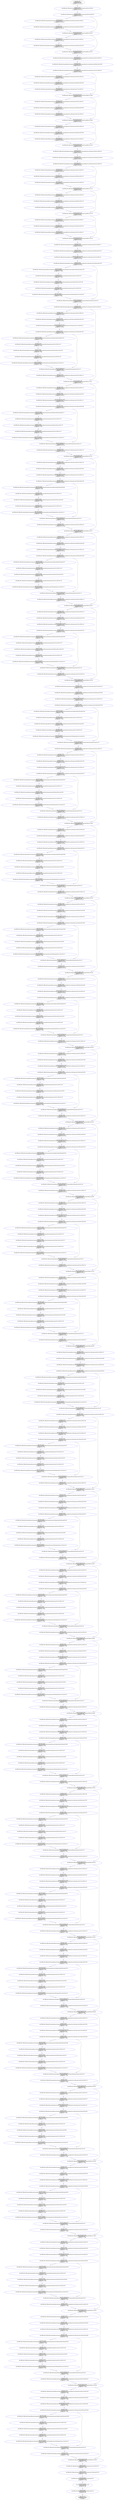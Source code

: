 digraph EfficientNet {
	input_0 [label="type:nndct_input
name:EfficientNet::input_0
assigned device:user
out shape:[[16, 224, 224, 3]]" color=black]
	"EfficientNet/Sequential[features]/Conv2dNormActivation[0]/Conv2d[0]/ret.3" [label="type:nndct_conv2d
name:EfficientNet::EfficientNet/Sequential[features]/Conv2dNormActivation[0]/Conv2d[0]/ret.3
assigned device:dpu
out shape:[[16, 112, 112, 24]]" color=blue]
	"EfficientNet/Sequential[features]/Conv2dNormActivation[0]/Hardswish[2]/50733" [label="type:nndct_hswish
name:EfficientNet::EfficientNet/Sequential[features]/Conv2dNormActivation[0]/Hardswish[2]/50733
assigned device:dpu
out shape:[[16, 112, 112, 24]]" color=blue]
	"EfficientNet/Sequential[features]/Sequential[1]/FusedMBConv[0]/Sequential[block]/Conv2dNormActivation[0]/Conv2d[0]/ret.7" [label="type:nndct_conv2d
name:EfficientNet::EfficientNet/Sequential[features]/Sequential[1]/FusedMBConv[0]/Sequential[block]/Conv2dNormActivation[0]/Conv2d[0]/ret.7
assigned device:dpu
out shape:[[16, 112, 112, 24]]" color=blue]
	"EfficientNet/Sequential[features]/Sequential[1]/FusedMBConv[0]/Sequential[block]/Conv2dNormActivation[0]/Hardswish[2]/50761" [label="type:nndct_hswish
name:EfficientNet::EfficientNet/Sequential[features]/Sequential[1]/FusedMBConv[0]/Sequential[block]/Conv2dNormActivation[0]/Hardswish[2]/50761
assigned device:dpu
out shape:[[16, 112, 112, 24]]" color=blue]
	"EfficientNet/Sequential[features]/Sequential[1]/FusedMBConv[0]/50764" [label="type:nndct_elemwise_add
name:EfficientNet::EfficientNet/Sequential[features]/Sequential[1]/FusedMBConv[0]/50764
assigned device:dpu
out shape:[[16, 112, 112, 24]]" color=blue]
	"EfficientNet/Sequential[features]/Sequential[1]/FusedMBConv[1]/Sequential[block]/Conv2dNormActivation[0]/Conv2d[0]/ret.11" [label="type:nndct_conv2d
name:EfficientNet::EfficientNet/Sequential[features]/Sequential[1]/FusedMBConv[1]/Sequential[block]/Conv2dNormActivation[0]/Conv2d[0]/ret.11
assigned device:dpu
out shape:[[16, 112, 112, 24]]" color=blue]
	"EfficientNet/Sequential[features]/Sequential[1]/FusedMBConv[1]/Sequential[block]/Conv2dNormActivation[0]/Hardswish[2]/50792" [label="type:nndct_hswish
name:EfficientNet::EfficientNet/Sequential[features]/Sequential[1]/FusedMBConv[1]/Sequential[block]/Conv2dNormActivation[0]/Hardswish[2]/50792
assigned device:dpu
out shape:[[16, 112, 112, 24]]" color=blue]
	"EfficientNet/Sequential[features]/Sequential[1]/FusedMBConv[1]/50795" [label="type:nndct_elemwise_add
name:EfficientNet::EfficientNet/Sequential[features]/Sequential[1]/FusedMBConv[1]/50795
assigned device:dpu
out shape:[[16, 112, 112, 24]]" color=blue]
	"EfficientNet/Sequential[features]/Sequential[2]/FusedMBConv[0]/Sequential[block]/Conv2dNormActivation[0]/Conv2d[0]/ret.15" [label="type:nndct_conv2d
name:EfficientNet::EfficientNet/Sequential[features]/Sequential[2]/FusedMBConv[0]/Sequential[block]/Conv2dNormActivation[0]/Conv2d[0]/ret.15
assigned device:dpu
out shape:[[16, 56, 56, 77]]" color=blue]
	"EfficientNet/Sequential[features]/Sequential[2]/FusedMBConv[0]/Sequential[block]/Conv2dNormActivation[0]/Hardswish[2]/50823" [label="type:nndct_hswish
name:EfficientNet::EfficientNet/Sequential[features]/Sequential[2]/FusedMBConv[0]/Sequential[block]/Conv2dNormActivation[0]/Hardswish[2]/50823
assigned device:dpu
out shape:[[16, 56, 56, 77]]" color=blue]
	"EfficientNet/Sequential[features]/Sequential[2]/FusedMBConv[0]/Sequential[block]/Conv2dNormActivation[1]/Conv2d[0]/ret.19" [label="type:nndct_conv2d
name:EfficientNet::EfficientNet/Sequential[features]/Sequential[2]/FusedMBConv[0]/Sequential[block]/Conv2dNormActivation[1]/Conv2d[0]/ret.19
assigned device:dpu
out shape:[[16, 56, 56, 48]]" color=blue]
	"EfficientNet/Sequential[features]/Sequential[2]/FusedMBConv[1]/Sequential[block]/Conv2dNormActivation[0]/Conv2d[0]/ret.23" [label="type:nndct_conv2d
name:EfficientNet::EfficientNet/Sequential[features]/Sequential[2]/FusedMBConv[1]/Sequential[block]/Conv2dNormActivation[0]/Conv2d[0]/ret.23
assigned device:dpu
out shape:[[16, 56, 56, 84]]" color=blue]
	"EfficientNet/Sequential[features]/Sequential[2]/FusedMBConv[1]/Sequential[block]/Conv2dNormActivation[0]/Hardswish[2]/50878" [label="type:nndct_hswish
name:EfficientNet::EfficientNet/Sequential[features]/Sequential[2]/FusedMBConv[1]/Sequential[block]/Conv2dNormActivation[0]/Hardswish[2]/50878
assigned device:dpu
out shape:[[16, 56, 56, 84]]" color=blue]
	"EfficientNet/Sequential[features]/Sequential[2]/FusedMBConv[1]/Sequential[block]/Conv2dNormActivation[1]/Conv2d[0]/ret.27" [label="type:nndct_conv2d
name:EfficientNet::EfficientNet/Sequential[features]/Sequential[2]/FusedMBConv[1]/Sequential[block]/Conv2dNormActivation[1]/Conv2d[0]/ret.27
assigned device:dpu
out shape:[[16, 56, 56, 48]]" color=blue]
	"EfficientNet/Sequential[features]/Sequential[2]/FusedMBConv[1]/50908" [label="type:nndct_elemwise_add
name:EfficientNet::EfficientNet/Sequential[features]/Sequential[2]/FusedMBConv[1]/50908
assigned device:dpu
out shape:[[16, 56, 56, 48]]" color=blue]
	"EfficientNet/Sequential[features]/Sequential[2]/FusedMBConv[2]/Sequential[block]/Conv2dNormActivation[0]/Conv2d[0]/ret.31" [label="type:nndct_conv2d
name:EfficientNet::EfficientNet/Sequential[features]/Sequential[2]/FusedMBConv[2]/Sequential[block]/Conv2dNormActivation[0]/Conv2d[0]/ret.31
assigned device:dpu
out shape:[[16, 56, 56, 127]]" color=blue]
	"EfficientNet/Sequential[features]/Sequential[2]/FusedMBConv[2]/Sequential[block]/Conv2dNormActivation[0]/Hardswish[2]/50936" [label="type:nndct_hswish
name:EfficientNet::EfficientNet/Sequential[features]/Sequential[2]/FusedMBConv[2]/Sequential[block]/Conv2dNormActivation[0]/Hardswish[2]/50936
assigned device:dpu
out shape:[[16, 56, 56, 127]]" color=blue]
	"EfficientNet/Sequential[features]/Sequential[2]/FusedMBConv[2]/Sequential[block]/Conv2dNormActivation[1]/Conv2d[0]/ret.35" [label="type:nndct_conv2d
name:EfficientNet::EfficientNet/Sequential[features]/Sequential[2]/FusedMBConv[2]/Sequential[block]/Conv2dNormActivation[1]/Conv2d[0]/ret.35
assigned device:dpu
out shape:[[16, 56, 56, 48]]" color=blue]
	"EfficientNet/Sequential[features]/Sequential[2]/FusedMBConv[2]/50966" [label="type:nndct_elemwise_add
name:EfficientNet::EfficientNet/Sequential[features]/Sequential[2]/FusedMBConv[2]/50966
assigned device:dpu
out shape:[[16, 56, 56, 48]]" color=blue]
	"EfficientNet/Sequential[features]/Sequential[2]/FusedMBConv[3]/Sequential[block]/Conv2dNormActivation[0]/Conv2d[0]/ret.39" [label="type:nndct_conv2d
name:EfficientNet::EfficientNet/Sequential[features]/Sequential[2]/FusedMBConv[3]/Sequential[block]/Conv2dNormActivation[0]/Conv2d[0]/ret.39
assigned device:dpu
out shape:[[16, 56, 56, 134]]" color=blue]
	"EfficientNet/Sequential[features]/Sequential[2]/FusedMBConv[3]/Sequential[block]/Conv2dNormActivation[0]/Hardswish[2]/50994" [label="type:nndct_hswish
name:EfficientNet::EfficientNet/Sequential[features]/Sequential[2]/FusedMBConv[3]/Sequential[block]/Conv2dNormActivation[0]/Hardswish[2]/50994
assigned device:dpu
out shape:[[16, 56, 56, 134]]" color=blue]
	"EfficientNet/Sequential[features]/Sequential[2]/FusedMBConv[3]/Sequential[block]/Conv2dNormActivation[1]/Conv2d[0]/ret.43" [label="type:nndct_conv2d
name:EfficientNet::EfficientNet/Sequential[features]/Sequential[2]/FusedMBConv[3]/Sequential[block]/Conv2dNormActivation[1]/Conv2d[0]/ret.43
assigned device:dpu
out shape:[[16, 56, 56, 48]]" color=blue]
	"EfficientNet/Sequential[features]/Sequential[2]/FusedMBConv[3]/51024" [label="type:nndct_elemwise_add
name:EfficientNet::EfficientNet/Sequential[features]/Sequential[2]/FusedMBConv[3]/51024
assigned device:dpu
out shape:[[16, 56, 56, 48]]" color=blue]
	"EfficientNet/Sequential[features]/Sequential[3]/FusedMBConv[0]/Sequential[block]/Conv2dNormActivation[0]/Conv2d[0]/ret.47" [label="type:nndct_conv2d
name:EfficientNet::EfficientNet/Sequential[features]/Sequential[3]/FusedMBConv[0]/Sequential[block]/Conv2dNormActivation[0]/Conv2d[0]/ret.47
assigned device:dpu
out shape:[[16, 28, 28, 145]]" color=blue]
	"EfficientNet/Sequential[features]/Sequential[3]/FusedMBConv[0]/Sequential[block]/Conv2dNormActivation[0]/Hardswish[2]/51052" [label="type:nndct_hswish
name:EfficientNet::EfficientNet/Sequential[features]/Sequential[3]/FusedMBConv[0]/Sequential[block]/Conv2dNormActivation[0]/Hardswish[2]/51052
assigned device:dpu
out shape:[[16, 28, 28, 145]]" color=blue]
	"EfficientNet/Sequential[features]/Sequential[3]/FusedMBConv[0]/Sequential[block]/Conv2dNormActivation[1]/Conv2d[0]/ret.51" [label="type:nndct_conv2d
name:EfficientNet::EfficientNet/Sequential[features]/Sequential[3]/FusedMBConv[0]/Sequential[block]/Conv2dNormActivation[1]/Conv2d[0]/ret.51
assigned device:dpu
out shape:[[16, 28, 28, 64]]" color=blue]
	"EfficientNet/Sequential[features]/Sequential[3]/FusedMBConv[1]/Sequential[block]/Conv2dNormActivation[0]/Conv2d[0]/ret.55" [label="type:nndct_conv2d
name:EfficientNet::EfficientNet/Sequential[features]/Sequential[3]/FusedMBConv[1]/Sequential[block]/Conv2dNormActivation[0]/Conv2d[0]/ret.55
assigned device:dpu
out shape:[[16, 28, 28, 132]]" color=blue]
	"EfficientNet/Sequential[features]/Sequential[3]/FusedMBConv[1]/Sequential[block]/Conv2dNormActivation[0]/Hardswish[2]/51107" [label="type:nndct_hswish
name:EfficientNet::EfficientNet/Sequential[features]/Sequential[3]/FusedMBConv[1]/Sequential[block]/Conv2dNormActivation[0]/Hardswish[2]/51107
assigned device:dpu
out shape:[[16, 28, 28, 132]]" color=blue]
	"EfficientNet/Sequential[features]/Sequential[3]/FusedMBConv[1]/Sequential[block]/Conv2dNormActivation[1]/Conv2d[0]/ret.59" [label="type:nndct_conv2d
name:EfficientNet::EfficientNet/Sequential[features]/Sequential[3]/FusedMBConv[1]/Sequential[block]/Conv2dNormActivation[1]/Conv2d[0]/ret.59
assigned device:dpu
out shape:[[16, 28, 28, 64]]" color=blue]
	"EfficientNet/Sequential[features]/Sequential[3]/FusedMBConv[1]/51137" [label="type:nndct_elemwise_add
name:EfficientNet::EfficientNet/Sequential[features]/Sequential[3]/FusedMBConv[1]/51137
assigned device:dpu
out shape:[[16, 28, 28, 64]]" color=blue]
	"EfficientNet/Sequential[features]/Sequential[3]/FusedMBConv[2]/Sequential[block]/Conv2dNormActivation[0]/Conv2d[0]/ret.63" [label="type:nndct_conv2d
name:EfficientNet::EfficientNet/Sequential[features]/Sequential[3]/FusedMBConv[2]/Sequential[block]/Conv2dNormActivation[0]/Conv2d[0]/ret.63
assigned device:dpu
out shape:[[16, 28, 28, 139]]" color=blue]
	"EfficientNet/Sequential[features]/Sequential[3]/FusedMBConv[2]/Sequential[block]/Conv2dNormActivation[0]/Hardswish[2]/51165" [label="type:nndct_hswish
name:EfficientNet::EfficientNet/Sequential[features]/Sequential[3]/FusedMBConv[2]/Sequential[block]/Conv2dNormActivation[0]/Hardswish[2]/51165
assigned device:dpu
out shape:[[16, 28, 28, 139]]" color=blue]
	"EfficientNet/Sequential[features]/Sequential[3]/FusedMBConv[2]/Sequential[block]/Conv2dNormActivation[1]/Conv2d[0]/ret.67" [label="type:nndct_conv2d
name:EfficientNet::EfficientNet/Sequential[features]/Sequential[3]/FusedMBConv[2]/Sequential[block]/Conv2dNormActivation[1]/Conv2d[0]/ret.67
assigned device:dpu
out shape:[[16, 28, 28, 64]]" color=blue]
	"EfficientNet/Sequential[features]/Sequential[3]/FusedMBConv[2]/51195" [label="type:nndct_elemwise_add
name:EfficientNet::EfficientNet/Sequential[features]/Sequential[3]/FusedMBConv[2]/51195
assigned device:dpu
out shape:[[16, 28, 28, 64]]" color=blue]
	"EfficientNet/Sequential[features]/Sequential[3]/FusedMBConv[3]/Sequential[block]/Conv2dNormActivation[0]/Conv2d[0]/ret.71" [label="type:nndct_conv2d
name:EfficientNet::EfficientNet/Sequential[features]/Sequential[3]/FusedMBConv[3]/Sequential[block]/Conv2dNormActivation[0]/Conv2d[0]/ret.71
assigned device:dpu
out shape:[[16, 28, 28, 134]]" color=blue]
	"EfficientNet/Sequential[features]/Sequential[3]/FusedMBConv[3]/Sequential[block]/Conv2dNormActivation[0]/Hardswish[2]/51223" [label="type:nndct_hswish
name:EfficientNet::EfficientNet/Sequential[features]/Sequential[3]/FusedMBConv[3]/Sequential[block]/Conv2dNormActivation[0]/Hardswish[2]/51223
assigned device:dpu
out shape:[[16, 28, 28, 134]]" color=blue]
	"EfficientNet/Sequential[features]/Sequential[3]/FusedMBConv[3]/Sequential[block]/Conv2dNormActivation[1]/Conv2d[0]/ret.75" [label="type:nndct_conv2d
name:EfficientNet::EfficientNet/Sequential[features]/Sequential[3]/FusedMBConv[3]/Sequential[block]/Conv2dNormActivation[1]/Conv2d[0]/ret.75
assigned device:dpu
out shape:[[16, 28, 28, 64]]" color=blue]
	"EfficientNet/Sequential[features]/Sequential[3]/FusedMBConv[3]/51253" [label="type:nndct_elemwise_add
name:EfficientNet::EfficientNet/Sequential[features]/Sequential[3]/FusedMBConv[3]/51253
assigned device:dpu
out shape:[[16, 28, 28, 64]]" color=blue]
	"EfficientNet/Sequential[features]/Sequential[4]/MBConv[0]/Sequential[block]/Conv2dNormActivation[0]/Conv2d[0]/ret.79" [label="type:nndct_conv2d
name:EfficientNet::EfficientNet/Sequential[features]/Sequential[4]/MBConv[0]/Sequential[block]/Conv2dNormActivation[0]/Conv2d[0]/ret.79
assigned device:dpu
out shape:[[16, 28, 28, 109]]" color=blue]
	"EfficientNet/Sequential[features]/Sequential[4]/MBConv[0]/Sequential[block]/Conv2dNormActivation[0]/Hardswish[2]/51281" [label="type:nndct_hswish
name:EfficientNet::EfficientNet/Sequential[features]/Sequential[4]/MBConv[0]/Sequential[block]/Conv2dNormActivation[0]/Hardswish[2]/51281
assigned device:dpu
out shape:[[16, 28, 28, 109]]" color=blue]
	"EfficientNet/Sequential[features]/Sequential[4]/MBConv[0]/Sequential[block]/Conv2dNormActivation[1]/Conv2d[0]/ret.83" [label="type:nndct_depthwise_conv2d
name:EfficientNet::EfficientNet/Sequential[features]/Sequential[4]/MBConv[0]/Sequential[block]/Conv2dNormActivation[1]/Conv2d[0]/ret.83
assigned device:dpu
out shape:[[16, 14, 14, 109]]" color=blue]
	"EfficientNet/Sequential[features]/Sequential[4]/MBConv[0]/Sequential[block]/Conv2dNormActivation[1]/Hardswish[2]/51309" [label="type:nndct_hswish
name:EfficientNet::EfficientNet/Sequential[features]/Sequential[4]/MBConv[0]/Sequential[block]/Conv2dNormActivation[1]/Hardswish[2]/51309
assigned device:dpu
out shape:[[16, 14, 14, 109]]" color=blue]
	"EfficientNet/Sequential[features]/Sequential[4]/MBConv[0]/Sequential[block]/SqueezeExcitation[2]/AdaptiveAvgPool2d[avgpool]/51358" [label="type:nndct_avgpool
name:EfficientNet::EfficientNet/Sequential[features]/Sequential[4]/MBConv[0]/Sequential[block]/SqueezeExcitation[2]/AdaptiveAvgPool2d[avgpool]/51358
assigned device:dpu
out shape:[[16, 1, 1, 109]]" color=blue]
	"EfficientNet/Sequential[features]/Sequential[4]/MBConv[0]/Sequential[block]/SqueezeExcitation[2]/Conv2d[fc1]/ret.87" [label="type:nndct_conv2d
name:EfficientNet::EfficientNet/Sequential[features]/Sequential[4]/MBConv[0]/Sequential[block]/SqueezeExcitation[2]/Conv2d[fc1]/ret.87
assigned device:dpu
out shape:[[16, 1, 1, 16]]" color=blue]
	"EfficientNet/Sequential[features]/Sequential[4]/MBConv[0]/Sequential[block]/SqueezeExcitation[2]/Hardswish[activation]/51380" [label="type:nndct_hswish
name:EfficientNet::EfficientNet/Sequential[features]/Sequential[4]/MBConv[0]/Sequential[block]/SqueezeExcitation[2]/Hardswish[activation]/51380
assigned device:dpu
out shape:[[16, 1, 1, 16]]" color=blue]
	"EfficientNet/Sequential[features]/Sequential[4]/MBConv[0]/Sequential[block]/SqueezeExcitation[2]/Conv2d[fc2]/ret.89" [label="type:nndct_conv2d
name:EfficientNet::EfficientNet/Sequential[features]/Sequential[4]/MBConv[0]/Sequential[block]/SqueezeExcitation[2]/Conv2d[fc2]/ret.89
assigned device:dpu
out shape:[[16, 1, 1, 109]]" color=blue]
	"EfficientNet/Sequential[features]/Sequential[4]/MBConv[0]/Sequential[block]/SqueezeExcitation[2]/Hardsigmoid[scale_activation]/ret.91" [label="type:nndct_hsigmoid
name:EfficientNet::EfficientNet/Sequential[features]/Sequential[4]/MBConv[0]/Sequential[block]/SqueezeExcitation[2]/Hardsigmoid[scale_activation]/ret.91
assigned device:dpu
out shape:[[16, 1, 1, 109]]" color=blue]
	"EfficientNet/Sequential[features]/Sequential[4]/MBConv[0]/Sequential[block]/SqueezeExcitation[2]/ret.93" [label="type:nndct_elemwise_mul
name:EfficientNet::EfficientNet/Sequential[features]/Sequential[4]/MBConv[0]/Sequential[block]/SqueezeExcitation[2]/ret.93
assigned device:dpu
out shape:[[16, 14, 14, 109]]" color=blue]
	"EfficientNet/Sequential[features]/Sequential[4]/MBConv[0]/Sequential[block]/Conv2dNormActivation[3]/Conv2d[0]/ret.95" [label="type:nndct_conv2d
name:EfficientNet::EfficientNet/Sequential[features]/Sequential[4]/MBConv[0]/Sequential[block]/Conv2dNormActivation[3]/Conv2d[0]/ret.95
assigned device:dpu
out shape:[[16, 14, 14, 128]]" color=blue]
	"EfficientNet/Sequential[features]/Sequential[4]/MBConv[1]/Sequential[block]/Conv2dNormActivation[0]/Conv2d[0]/ret.99" [label="type:nndct_conv2d
name:EfficientNet::EfficientNet/Sequential[features]/Sequential[4]/MBConv[1]/Sequential[block]/Conv2dNormActivation[0]/Conv2d[0]/ret.99
assigned device:dpu
out shape:[[16, 14, 14, 82]]" color=blue]
	"EfficientNet/Sequential[features]/Sequential[4]/MBConv[1]/Sequential[block]/Conv2dNormActivation[0]/Hardswish[2]/51459" [label="type:nndct_hswish
name:EfficientNet::EfficientNet/Sequential[features]/Sequential[4]/MBConv[1]/Sequential[block]/Conv2dNormActivation[0]/Hardswish[2]/51459
assigned device:dpu
out shape:[[16, 14, 14, 82]]" color=blue]
	"EfficientNet/Sequential[features]/Sequential[4]/MBConv[1]/Sequential[block]/Conv2dNormActivation[1]/Conv2d[0]/ret.103" [label="type:nndct_depthwise_conv2d
name:EfficientNet::EfficientNet/Sequential[features]/Sequential[4]/MBConv[1]/Sequential[block]/Conv2dNormActivation[1]/Conv2d[0]/ret.103
assigned device:dpu
out shape:[[16, 14, 14, 82]]" color=blue]
	"EfficientNet/Sequential[features]/Sequential[4]/MBConv[1]/Sequential[block]/Conv2dNormActivation[1]/Hardswish[2]/51487" [label="type:nndct_hswish
name:EfficientNet::EfficientNet/Sequential[features]/Sequential[4]/MBConv[1]/Sequential[block]/Conv2dNormActivation[1]/Hardswish[2]/51487
assigned device:dpu
out shape:[[16, 14, 14, 82]]" color=blue]
	"EfficientNet/Sequential[features]/Sequential[4]/MBConv[1]/Sequential[block]/SqueezeExcitation[2]/AdaptiveAvgPool2d[avgpool]/51536" [label="type:nndct_avgpool
name:EfficientNet::EfficientNet/Sequential[features]/Sequential[4]/MBConv[1]/Sequential[block]/SqueezeExcitation[2]/AdaptiveAvgPool2d[avgpool]/51536
assigned device:dpu
out shape:[[16, 1, 1, 82]]" color=blue]
	"EfficientNet/Sequential[features]/Sequential[4]/MBConv[1]/Sequential[block]/SqueezeExcitation[2]/Conv2d[fc1]/ret.107" [label="type:nndct_conv2d
name:EfficientNet::EfficientNet/Sequential[features]/Sequential[4]/MBConv[1]/Sequential[block]/SqueezeExcitation[2]/Conv2d[fc1]/ret.107
assigned device:dpu
out shape:[[16, 1, 1, 32]]" color=blue]
	"EfficientNet/Sequential[features]/Sequential[4]/MBConv[1]/Sequential[block]/SqueezeExcitation[2]/Hardswish[activation]/51558" [label="type:nndct_hswish
name:EfficientNet::EfficientNet/Sequential[features]/Sequential[4]/MBConv[1]/Sequential[block]/SqueezeExcitation[2]/Hardswish[activation]/51558
assigned device:dpu
out shape:[[16, 1, 1, 32]]" color=blue]
	"EfficientNet/Sequential[features]/Sequential[4]/MBConv[1]/Sequential[block]/SqueezeExcitation[2]/Conv2d[fc2]/ret.109" [label="type:nndct_conv2d
name:EfficientNet::EfficientNet/Sequential[features]/Sequential[4]/MBConv[1]/Sequential[block]/SqueezeExcitation[2]/Conv2d[fc2]/ret.109
assigned device:dpu
out shape:[[16, 1, 1, 82]]" color=blue]
	"EfficientNet/Sequential[features]/Sequential[4]/MBConv[1]/Sequential[block]/SqueezeExcitation[2]/Hardsigmoid[scale_activation]/ret.111" [label="type:nndct_hsigmoid
name:EfficientNet::EfficientNet/Sequential[features]/Sequential[4]/MBConv[1]/Sequential[block]/SqueezeExcitation[2]/Hardsigmoid[scale_activation]/ret.111
assigned device:dpu
out shape:[[16, 1, 1, 82]]" color=blue]
	"EfficientNet/Sequential[features]/Sequential[4]/MBConv[1]/Sequential[block]/SqueezeExcitation[2]/ret.113" [label="type:nndct_elemwise_mul
name:EfficientNet::EfficientNet/Sequential[features]/Sequential[4]/MBConv[1]/Sequential[block]/SqueezeExcitation[2]/ret.113
assigned device:dpu
out shape:[[16, 14, 14, 82]]" color=blue]
	"EfficientNet/Sequential[features]/Sequential[4]/MBConv[1]/Sequential[block]/Conv2dNormActivation[3]/Conv2d[0]/ret.115" [label="type:nndct_conv2d
name:EfficientNet::EfficientNet/Sequential[features]/Sequential[4]/MBConv[1]/Sequential[block]/Conv2dNormActivation[3]/Conv2d[0]/ret.115
assigned device:dpu
out shape:[[16, 14, 14, 128]]" color=blue]
	"EfficientNet/Sequential[features]/Sequential[4]/MBConv[1]/51612" [label="type:nndct_elemwise_add
name:EfficientNet::EfficientNet/Sequential[features]/Sequential[4]/MBConv[1]/51612
assigned device:dpu
out shape:[[16, 14, 14, 128]]" color=blue]
	"EfficientNet/Sequential[features]/Sequential[4]/MBConv[2]/Sequential[block]/Conv2dNormActivation[0]/Conv2d[0]/ret.119" [label="type:nndct_conv2d
name:EfficientNet::EfficientNet/Sequential[features]/Sequential[4]/MBConv[2]/Sequential[block]/Conv2dNormActivation[0]/Conv2d[0]/ret.119
assigned device:dpu
out shape:[[16, 14, 14, 78]]" color=blue]
	"EfficientNet/Sequential[features]/Sequential[4]/MBConv[2]/Sequential[block]/Conv2dNormActivation[0]/Hardswish[2]/51640" [label="type:nndct_hswish
name:EfficientNet::EfficientNet/Sequential[features]/Sequential[4]/MBConv[2]/Sequential[block]/Conv2dNormActivation[0]/Hardswish[2]/51640
assigned device:dpu
out shape:[[16, 14, 14, 78]]" color=blue]
	"EfficientNet/Sequential[features]/Sequential[4]/MBConv[2]/Sequential[block]/Conv2dNormActivation[1]/Conv2d[0]/ret.123" [label="type:nndct_depthwise_conv2d
name:EfficientNet::EfficientNet/Sequential[features]/Sequential[4]/MBConv[2]/Sequential[block]/Conv2dNormActivation[1]/Conv2d[0]/ret.123
assigned device:dpu
out shape:[[16, 14, 14, 78]]" color=blue]
	"EfficientNet/Sequential[features]/Sequential[4]/MBConv[2]/Sequential[block]/Conv2dNormActivation[1]/Hardswish[2]/51668" [label="type:nndct_hswish
name:EfficientNet::EfficientNet/Sequential[features]/Sequential[4]/MBConv[2]/Sequential[block]/Conv2dNormActivation[1]/Hardswish[2]/51668
assigned device:dpu
out shape:[[16, 14, 14, 78]]" color=blue]
	"EfficientNet/Sequential[features]/Sequential[4]/MBConv[2]/Sequential[block]/SqueezeExcitation[2]/AdaptiveAvgPool2d[avgpool]/51717" [label="type:nndct_avgpool
name:EfficientNet::EfficientNet/Sequential[features]/Sequential[4]/MBConv[2]/Sequential[block]/SqueezeExcitation[2]/AdaptiveAvgPool2d[avgpool]/51717
assigned device:dpu
out shape:[[16, 1, 1, 78]]" color=blue]
	"EfficientNet/Sequential[features]/Sequential[4]/MBConv[2]/Sequential[block]/SqueezeExcitation[2]/Conv2d[fc1]/ret.127" [label="type:nndct_conv2d
name:EfficientNet::EfficientNet/Sequential[features]/Sequential[4]/MBConv[2]/Sequential[block]/SqueezeExcitation[2]/Conv2d[fc1]/ret.127
assigned device:dpu
out shape:[[16, 1, 1, 32]]" color=blue]
	"EfficientNet/Sequential[features]/Sequential[4]/MBConv[2]/Sequential[block]/SqueezeExcitation[2]/Hardswish[activation]/51739" [label="type:nndct_hswish
name:EfficientNet::EfficientNet/Sequential[features]/Sequential[4]/MBConv[2]/Sequential[block]/SqueezeExcitation[2]/Hardswish[activation]/51739
assigned device:dpu
out shape:[[16, 1, 1, 32]]" color=blue]
	"EfficientNet/Sequential[features]/Sequential[4]/MBConv[2]/Sequential[block]/SqueezeExcitation[2]/Conv2d[fc2]/ret.129" [label="type:nndct_conv2d
name:EfficientNet::EfficientNet/Sequential[features]/Sequential[4]/MBConv[2]/Sequential[block]/SqueezeExcitation[2]/Conv2d[fc2]/ret.129
assigned device:dpu
out shape:[[16, 1, 1, 78]]" color=blue]
	"EfficientNet/Sequential[features]/Sequential[4]/MBConv[2]/Sequential[block]/SqueezeExcitation[2]/Hardsigmoid[scale_activation]/ret.131" [label="type:nndct_hsigmoid
name:EfficientNet::EfficientNet/Sequential[features]/Sequential[4]/MBConv[2]/Sequential[block]/SqueezeExcitation[2]/Hardsigmoid[scale_activation]/ret.131
assigned device:dpu
out shape:[[16, 1, 1, 78]]" color=blue]
	"EfficientNet/Sequential[features]/Sequential[4]/MBConv[2]/Sequential[block]/SqueezeExcitation[2]/ret.133" [label="type:nndct_elemwise_mul
name:EfficientNet::EfficientNet/Sequential[features]/Sequential[4]/MBConv[2]/Sequential[block]/SqueezeExcitation[2]/ret.133
assigned device:dpu
out shape:[[16, 14, 14, 78]]" color=blue]
	"EfficientNet/Sequential[features]/Sequential[4]/MBConv[2]/Sequential[block]/Conv2dNormActivation[3]/Conv2d[0]/ret.135" [label="type:nndct_conv2d
name:EfficientNet::EfficientNet/Sequential[features]/Sequential[4]/MBConv[2]/Sequential[block]/Conv2dNormActivation[3]/Conv2d[0]/ret.135
assigned device:dpu
out shape:[[16, 14, 14, 128]]" color=blue]
	"EfficientNet/Sequential[features]/Sequential[4]/MBConv[2]/51793" [label="type:nndct_elemwise_add
name:EfficientNet::EfficientNet/Sequential[features]/Sequential[4]/MBConv[2]/51793
assigned device:dpu
out shape:[[16, 14, 14, 128]]" color=blue]
	"EfficientNet/Sequential[features]/Sequential[4]/MBConv[3]/Sequential[block]/Conv2dNormActivation[0]/Conv2d[0]/ret.139" [label="type:nndct_conv2d
name:EfficientNet::EfficientNet/Sequential[features]/Sequential[4]/MBConv[3]/Sequential[block]/Conv2dNormActivation[0]/Conv2d[0]/ret.139
assigned device:dpu
out shape:[[16, 14, 14, 88]]" color=blue]
	"EfficientNet/Sequential[features]/Sequential[4]/MBConv[3]/Sequential[block]/Conv2dNormActivation[0]/Hardswish[2]/51821" [label="type:nndct_hswish
name:EfficientNet::EfficientNet/Sequential[features]/Sequential[4]/MBConv[3]/Sequential[block]/Conv2dNormActivation[0]/Hardswish[2]/51821
assigned device:dpu
out shape:[[16, 14, 14, 88]]" color=blue]
	"EfficientNet/Sequential[features]/Sequential[4]/MBConv[3]/Sequential[block]/Conv2dNormActivation[1]/Conv2d[0]/ret.143" [label="type:nndct_depthwise_conv2d
name:EfficientNet::EfficientNet/Sequential[features]/Sequential[4]/MBConv[3]/Sequential[block]/Conv2dNormActivation[1]/Conv2d[0]/ret.143
assigned device:dpu
out shape:[[16, 14, 14, 88]]" color=blue]
	"EfficientNet/Sequential[features]/Sequential[4]/MBConv[3]/Sequential[block]/Conv2dNormActivation[1]/Hardswish[2]/51849" [label="type:nndct_hswish
name:EfficientNet::EfficientNet/Sequential[features]/Sequential[4]/MBConv[3]/Sequential[block]/Conv2dNormActivation[1]/Hardswish[2]/51849
assigned device:dpu
out shape:[[16, 14, 14, 88]]" color=blue]
	"EfficientNet/Sequential[features]/Sequential[4]/MBConv[3]/Sequential[block]/SqueezeExcitation[2]/AdaptiveAvgPool2d[avgpool]/51898" [label="type:nndct_avgpool
name:EfficientNet::EfficientNet/Sequential[features]/Sequential[4]/MBConv[3]/Sequential[block]/SqueezeExcitation[2]/AdaptiveAvgPool2d[avgpool]/51898
assigned device:dpu
out shape:[[16, 1, 1, 88]]" color=blue]
	"EfficientNet/Sequential[features]/Sequential[4]/MBConv[3]/Sequential[block]/SqueezeExcitation[2]/Conv2d[fc1]/ret.147" [label="type:nndct_conv2d
name:EfficientNet::EfficientNet/Sequential[features]/Sequential[4]/MBConv[3]/Sequential[block]/SqueezeExcitation[2]/Conv2d[fc1]/ret.147
assigned device:dpu
out shape:[[16, 1, 1, 14]]" color=blue]
	"EfficientNet/Sequential[features]/Sequential[4]/MBConv[3]/Sequential[block]/SqueezeExcitation[2]/Hardswish[activation]/51920" [label="type:nndct_hswish
name:EfficientNet::EfficientNet/Sequential[features]/Sequential[4]/MBConv[3]/Sequential[block]/SqueezeExcitation[2]/Hardswish[activation]/51920
assigned device:dpu
out shape:[[16, 1, 1, 14]]" color=blue]
	"EfficientNet/Sequential[features]/Sequential[4]/MBConv[3]/Sequential[block]/SqueezeExcitation[2]/Conv2d[fc2]/ret.149" [label="type:nndct_conv2d
name:EfficientNet::EfficientNet/Sequential[features]/Sequential[4]/MBConv[3]/Sequential[block]/SqueezeExcitation[2]/Conv2d[fc2]/ret.149
assigned device:dpu
out shape:[[16, 1, 1, 88]]" color=blue]
	"EfficientNet/Sequential[features]/Sequential[4]/MBConv[3]/Sequential[block]/SqueezeExcitation[2]/Hardsigmoid[scale_activation]/ret.151" [label="type:nndct_hsigmoid
name:EfficientNet::EfficientNet/Sequential[features]/Sequential[4]/MBConv[3]/Sequential[block]/SqueezeExcitation[2]/Hardsigmoid[scale_activation]/ret.151
assigned device:dpu
out shape:[[16, 1, 1, 88]]" color=blue]
	"EfficientNet/Sequential[features]/Sequential[4]/MBConv[3]/Sequential[block]/SqueezeExcitation[2]/ret.153" [label="type:nndct_elemwise_mul
name:EfficientNet::EfficientNet/Sequential[features]/Sequential[4]/MBConv[3]/Sequential[block]/SqueezeExcitation[2]/ret.153
assigned device:dpu
out shape:[[16, 14, 14, 88]]" color=blue]
	"EfficientNet/Sequential[features]/Sequential[4]/MBConv[3]/Sequential[block]/Conv2dNormActivation[3]/Conv2d[0]/ret.155" [label="type:nndct_conv2d
name:EfficientNet::EfficientNet/Sequential[features]/Sequential[4]/MBConv[3]/Sequential[block]/Conv2dNormActivation[3]/Conv2d[0]/ret.155
assigned device:dpu
out shape:[[16, 14, 14, 128]]" color=blue]
	"EfficientNet/Sequential[features]/Sequential[4]/MBConv[3]/51974" [label="type:nndct_elemwise_add
name:EfficientNet::EfficientNet/Sequential[features]/Sequential[4]/MBConv[3]/51974
assigned device:dpu
out shape:[[16, 14, 14, 128]]" color=blue]
	"EfficientNet/Sequential[features]/Sequential[4]/MBConv[4]/Sequential[block]/Conv2dNormActivation[0]/Conv2d[0]/ret.159" [label="type:nndct_conv2d
name:EfficientNet::EfficientNet/Sequential[features]/Sequential[4]/MBConv[4]/Sequential[block]/Conv2dNormActivation[0]/Conv2d[0]/ret.159
assigned device:dpu
out shape:[[16, 14, 14, 78]]" color=blue]
	"EfficientNet/Sequential[features]/Sequential[4]/MBConv[4]/Sequential[block]/Conv2dNormActivation[0]/Hardswish[2]/52002" [label="type:nndct_hswish
name:EfficientNet::EfficientNet/Sequential[features]/Sequential[4]/MBConv[4]/Sequential[block]/Conv2dNormActivation[0]/Hardswish[2]/52002
assigned device:dpu
out shape:[[16, 14, 14, 78]]" color=blue]
	"EfficientNet/Sequential[features]/Sequential[4]/MBConv[4]/Sequential[block]/Conv2dNormActivation[1]/Conv2d[0]/ret.163" [label="type:nndct_depthwise_conv2d
name:EfficientNet::EfficientNet/Sequential[features]/Sequential[4]/MBConv[4]/Sequential[block]/Conv2dNormActivation[1]/Conv2d[0]/ret.163
assigned device:dpu
out shape:[[16, 14, 14, 78]]" color=blue]
	"EfficientNet/Sequential[features]/Sequential[4]/MBConv[4]/Sequential[block]/Conv2dNormActivation[1]/Hardswish[2]/52030" [label="type:nndct_hswish
name:EfficientNet::EfficientNet/Sequential[features]/Sequential[4]/MBConv[4]/Sequential[block]/Conv2dNormActivation[1]/Hardswish[2]/52030
assigned device:dpu
out shape:[[16, 14, 14, 78]]" color=blue]
	"EfficientNet/Sequential[features]/Sequential[4]/MBConv[4]/Sequential[block]/SqueezeExcitation[2]/AdaptiveAvgPool2d[avgpool]/52079" [label="type:nndct_avgpool
name:EfficientNet::EfficientNet/Sequential[features]/Sequential[4]/MBConv[4]/Sequential[block]/SqueezeExcitation[2]/AdaptiveAvgPool2d[avgpool]/52079
assigned device:dpu
out shape:[[16, 1, 1, 78]]" color=blue]
	"EfficientNet/Sequential[features]/Sequential[4]/MBConv[4]/Sequential[block]/SqueezeExcitation[2]/Conv2d[fc1]/ret.167" [label="type:nndct_conv2d
name:EfficientNet::EfficientNet/Sequential[features]/Sequential[4]/MBConv[4]/Sequential[block]/SqueezeExcitation[2]/Conv2d[fc1]/ret.167
assigned device:dpu
out shape:[[16, 1, 1, 9]]" color=blue]
	"EfficientNet/Sequential[features]/Sequential[4]/MBConv[4]/Sequential[block]/SqueezeExcitation[2]/Hardswish[activation]/52101" [label="type:nndct_hswish
name:EfficientNet::EfficientNet/Sequential[features]/Sequential[4]/MBConv[4]/Sequential[block]/SqueezeExcitation[2]/Hardswish[activation]/52101
assigned device:dpu
out shape:[[16, 1, 1, 9]]" color=blue]
	"EfficientNet/Sequential[features]/Sequential[4]/MBConv[4]/Sequential[block]/SqueezeExcitation[2]/Conv2d[fc2]/ret.169" [label="type:nndct_conv2d
name:EfficientNet::EfficientNet/Sequential[features]/Sequential[4]/MBConv[4]/Sequential[block]/SqueezeExcitation[2]/Conv2d[fc2]/ret.169
assigned device:dpu
out shape:[[16, 1, 1, 78]]" color=blue]
	"EfficientNet/Sequential[features]/Sequential[4]/MBConv[4]/Sequential[block]/SqueezeExcitation[2]/Hardsigmoid[scale_activation]/ret.171" [label="type:nndct_hsigmoid
name:EfficientNet::EfficientNet/Sequential[features]/Sequential[4]/MBConv[4]/Sequential[block]/SqueezeExcitation[2]/Hardsigmoid[scale_activation]/ret.171
assigned device:dpu
out shape:[[16, 1, 1, 78]]" color=blue]
	"EfficientNet/Sequential[features]/Sequential[4]/MBConv[4]/Sequential[block]/SqueezeExcitation[2]/ret.173" [label="type:nndct_elemwise_mul
name:EfficientNet::EfficientNet/Sequential[features]/Sequential[4]/MBConv[4]/Sequential[block]/SqueezeExcitation[2]/ret.173
assigned device:dpu
out shape:[[16, 14, 14, 78]]" color=blue]
	"EfficientNet/Sequential[features]/Sequential[4]/MBConv[4]/Sequential[block]/Conv2dNormActivation[3]/Conv2d[0]/ret.175" [label="type:nndct_conv2d
name:EfficientNet::EfficientNet/Sequential[features]/Sequential[4]/MBConv[4]/Sequential[block]/Conv2dNormActivation[3]/Conv2d[0]/ret.175
assigned device:dpu
out shape:[[16, 14, 14, 128]]" color=blue]
	"EfficientNet/Sequential[features]/Sequential[4]/MBConv[4]/52155" [label="type:nndct_elemwise_add
name:EfficientNet::EfficientNet/Sequential[features]/Sequential[4]/MBConv[4]/52155
assigned device:dpu
out shape:[[16, 14, 14, 128]]" color=blue]
	"EfficientNet/Sequential[features]/Sequential[4]/MBConv[5]/Sequential[block]/Conv2dNormActivation[0]/Conv2d[0]/ret.179" [label="type:nndct_conv2d
name:EfficientNet::EfficientNet/Sequential[features]/Sequential[4]/MBConv[5]/Sequential[block]/Conv2dNormActivation[0]/Conv2d[0]/ret.179
assigned device:dpu
out shape:[[16, 14, 14, 88]]" color=blue]
	"EfficientNet/Sequential[features]/Sequential[4]/MBConv[5]/Sequential[block]/Conv2dNormActivation[0]/Hardswish[2]/52183" [label="type:nndct_hswish
name:EfficientNet::EfficientNet/Sequential[features]/Sequential[4]/MBConv[5]/Sequential[block]/Conv2dNormActivation[0]/Hardswish[2]/52183
assigned device:dpu
out shape:[[16, 14, 14, 88]]" color=blue]
	"EfficientNet/Sequential[features]/Sequential[4]/MBConv[5]/Sequential[block]/Conv2dNormActivation[1]/Conv2d[0]/ret.183" [label="type:nndct_depthwise_conv2d
name:EfficientNet::EfficientNet/Sequential[features]/Sequential[4]/MBConv[5]/Sequential[block]/Conv2dNormActivation[1]/Conv2d[0]/ret.183
assigned device:dpu
out shape:[[16, 14, 14, 88]]" color=blue]
	"EfficientNet/Sequential[features]/Sequential[4]/MBConv[5]/Sequential[block]/Conv2dNormActivation[1]/Hardswish[2]/52211" [label="type:nndct_hswish
name:EfficientNet::EfficientNet/Sequential[features]/Sequential[4]/MBConv[5]/Sequential[block]/Conv2dNormActivation[1]/Hardswish[2]/52211
assigned device:dpu
out shape:[[16, 14, 14, 88]]" color=blue]
	"EfficientNet/Sequential[features]/Sequential[4]/MBConv[5]/Sequential[block]/SqueezeExcitation[2]/AdaptiveAvgPool2d[avgpool]/52260" [label="type:nndct_avgpool
name:EfficientNet::EfficientNet/Sequential[features]/Sequential[4]/MBConv[5]/Sequential[block]/SqueezeExcitation[2]/AdaptiveAvgPool2d[avgpool]/52260
assigned device:dpu
out shape:[[16, 1, 1, 88]]" color=blue]
	"EfficientNet/Sequential[features]/Sequential[4]/MBConv[5]/Sequential[block]/SqueezeExcitation[2]/Conv2d[fc1]/ret.187" [label="type:nndct_conv2d
name:EfficientNet::EfficientNet/Sequential[features]/Sequential[4]/MBConv[5]/Sequential[block]/SqueezeExcitation[2]/Conv2d[fc1]/ret.187
assigned device:dpu
out shape:[[16, 1, 1, 2]]" color=blue]
	"EfficientNet/Sequential[features]/Sequential[4]/MBConv[5]/Sequential[block]/SqueezeExcitation[2]/Hardswish[activation]/52282" [label="type:nndct_hswish
name:EfficientNet::EfficientNet/Sequential[features]/Sequential[4]/MBConv[5]/Sequential[block]/SqueezeExcitation[2]/Hardswish[activation]/52282
assigned device:dpu
out shape:[[16, 1, 1, 2]]" color=blue]
	"EfficientNet/Sequential[features]/Sequential[4]/MBConv[5]/Sequential[block]/SqueezeExcitation[2]/Conv2d[fc2]/ret.189" [label="type:nndct_conv2d
name:EfficientNet::EfficientNet/Sequential[features]/Sequential[4]/MBConv[5]/Sequential[block]/SqueezeExcitation[2]/Conv2d[fc2]/ret.189
assigned device:dpu
out shape:[[16, 1, 1, 88]]" color=blue]
	"EfficientNet/Sequential[features]/Sequential[4]/MBConv[5]/Sequential[block]/SqueezeExcitation[2]/Hardsigmoid[scale_activation]/ret.191" [label="type:nndct_hsigmoid
name:EfficientNet::EfficientNet/Sequential[features]/Sequential[4]/MBConv[5]/Sequential[block]/SqueezeExcitation[2]/Hardsigmoid[scale_activation]/ret.191
assigned device:dpu
out shape:[[16, 1, 1, 88]]" color=blue]
	"EfficientNet/Sequential[features]/Sequential[4]/MBConv[5]/Sequential[block]/SqueezeExcitation[2]/ret.193" [label="type:nndct_elemwise_mul
name:EfficientNet::EfficientNet/Sequential[features]/Sequential[4]/MBConv[5]/Sequential[block]/SqueezeExcitation[2]/ret.193
assigned device:dpu
out shape:[[16, 14, 14, 88]]" color=blue]
	"EfficientNet/Sequential[features]/Sequential[4]/MBConv[5]/Sequential[block]/Conv2dNormActivation[3]/Conv2d[0]/ret.195" [label="type:nndct_conv2d
name:EfficientNet::EfficientNet/Sequential[features]/Sequential[4]/MBConv[5]/Sequential[block]/Conv2dNormActivation[3]/Conv2d[0]/ret.195
assigned device:dpu
out shape:[[16, 14, 14, 128]]" color=blue]
	"EfficientNet/Sequential[features]/Sequential[4]/MBConv[5]/52336" [label="type:nndct_elemwise_add
name:EfficientNet::EfficientNet/Sequential[features]/Sequential[4]/MBConv[5]/52336
assigned device:dpu
out shape:[[16, 14, 14, 128]]" color=blue]
	"EfficientNet/Sequential[features]/Sequential[5]/MBConv[0]/Sequential[block]/Conv2dNormActivation[0]/Conv2d[0]/ret.199" [label="type:nndct_conv2d
name:EfficientNet::EfficientNet/Sequential[features]/Sequential[5]/MBConv[0]/Sequential[block]/Conv2dNormActivation[0]/Conv2d[0]/ret.199
assigned device:dpu
out shape:[[16, 14, 14, 98]]" color=blue]
	"EfficientNet/Sequential[features]/Sequential[5]/MBConv[0]/Sequential[block]/Conv2dNormActivation[0]/Hardswish[2]/52364" [label="type:nndct_hswish
name:EfficientNet::EfficientNet/Sequential[features]/Sequential[5]/MBConv[0]/Sequential[block]/Conv2dNormActivation[0]/Hardswish[2]/52364
assigned device:dpu
out shape:[[16, 14, 14, 98]]" color=blue]
	"EfficientNet/Sequential[features]/Sequential[5]/MBConv[0]/Sequential[block]/Conv2dNormActivation[1]/Conv2d[0]/ret.203" [label="type:nndct_depthwise_conv2d
name:EfficientNet::EfficientNet/Sequential[features]/Sequential[5]/MBConv[0]/Sequential[block]/Conv2dNormActivation[1]/Conv2d[0]/ret.203
assigned device:dpu
out shape:[[16, 14, 14, 98]]" color=blue]
	"EfficientNet/Sequential[features]/Sequential[5]/MBConv[0]/Sequential[block]/Conv2dNormActivation[1]/Hardswish[2]/52392" [label="type:nndct_hswish
name:EfficientNet::EfficientNet/Sequential[features]/Sequential[5]/MBConv[0]/Sequential[block]/Conv2dNormActivation[1]/Hardswish[2]/52392
assigned device:dpu
out shape:[[16, 14, 14, 98]]" color=blue]
	"EfficientNet/Sequential[features]/Sequential[5]/MBConv[0]/Sequential[block]/SqueezeExcitation[2]/AdaptiveAvgPool2d[avgpool]/52441" [label="type:nndct_avgpool
name:EfficientNet::EfficientNet/Sequential[features]/Sequential[5]/MBConv[0]/Sequential[block]/SqueezeExcitation[2]/AdaptiveAvgPool2d[avgpool]/52441
assigned device:dpu
out shape:[[16, 1, 1, 98]]" color=blue]
	"EfficientNet/Sequential[features]/Sequential[5]/MBConv[0]/Sequential[block]/SqueezeExcitation[2]/Conv2d[fc1]/ret.207" [label="type:nndct_conv2d
name:EfficientNet::EfficientNet/Sequential[features]/Sequential[5]/MBConv[0]/Sequential[block]/SqueezeExcitation[2]/Conv2d[fc1]/ret.207
assigned device:dpu
out shape:[[16, 1, 1, 32]]" color=blue]
	"EfficientNet/Sequential[features]/Sequential[5]/MBConv[0]/Sequential[block]/SqueezeExcitation[2]/Hardswish[activation]/52463" [label="type:nndct_hswish
name:EfficientNet::EfficientNet/Sequential[features]/Sequential[5]/MBConv[0]/Sequential[block]/SqueezeExcitation[2]/Hardswish[activation]/52463
assigned device:dpu
out shape:[[16, 1, 1, 32]]" color=blue]
	"EfficientNet/Sequential[features]/Sequential[5]/MBConv[0]/Sequential[block]/SqueezeExcitation[2]/Conv2d[fc2]/ret.209" [label="type:nndct_conv2d
name:EfficientNet::EfficientNet/Sequential[features]/Sequential[5]/MBConv[0]/Sequential[block]/SqueezeExcitation[2]/Conv2d[fc2]/ret.209
assigned device:dpu
out shape:[[16, 1, 1, 98]]" color=blue]
	"EfficientNet/Sequential[features]/Sequential[5]/MBConv[0]/Sequential[block]/SqueezeExcitation[2]/Hardsigmoid[scale_activation]/ret.211" [label="type:nndct_hsigmoid
name:EfficientNet::EfficientNet/Sequential[features]/Sequential[5]/MBConv[0]/Sequential[block]/SqueezeExcitation[2]/Hardsigmoid[scale_activation]/ret.211
assigned device:dpu
out shape:[[16, 1, 1, 98]]" color=blue]
	"EfficientNet/Sequential[features]/Sequential[5]/MBConv[0]/Sequential[block]/SqueezeExcitation[2]/ret.213" [label="type:nndct_elemwise_mul
name:EfficientNet::EfficientNet/Sequential[features]/Sequential[5]/MBConv[0]/Sequential[block]/SqueezeExcitation[2]/ret.213
assigned device:dpu
out shape:[[16, 14, 14, 98]]" color=blue]
	"EfficientNet/Sequential[features]/Sequential[5]/MBConv[0]/Sequential[block]/Conv2dNormActivation[3]/Conv2d[0]/ret.215" [label="type:nndct_conv2d
name:EfficientNet::EfficientNet/Sequential[features]/Sequential[5]/MBConv[0]/Sequential[block]/Conv2dNormActivation[3]/Conv2d[0]/ret.215
assigned device:dpu
out shape:[[16, 14, 14, 113]]" color=blue]
	"EfficientNet/Sequential[features]/Sequential[5]/MBConv[1]/Sequential[block]/Conv2dNormActivation[0]/Conv2d[0]/ret.219" [label="type:nndct_conv2d
name:EfficientNet::EfficientNet/Sequential[features]/Sequential[5]/MBConv[1]/Sequential[block]/Conv2dNormActivation[0]/Conv2d[0]/ret.219
assigned device:dpu
out shape:[[16, 14, 14, 64]]" color=blue]
	"EfficientNet/Sequential[features]/Sequential[5]/MBConv[1]/Sequential[block]/Conv2dNormActivation[0]/Hardswish[2]/52542" [label="type:nndct_hswish
name:EfficientNet::EfficientNet/Sequential[features]/Sequential[5]/MBConv[1]/Sequential[block]/Conv2dNormActivation[0]/Hardswish[2]/52542
assigned device:dpu
out shape:[[16, 14, 14, 64]]" color=blue]
	"EfficientNet/Sequential[features]/Sequential[5]/MBConv[1]/Sequential[block]/Conv2dNormActivation[1]/Conv2d[0]/ret.223" [label="type:nndct_depthwise_conv2d
name:EfficientNet::EfficientNet/Sequential[features]/Sequential[5]/MBConv[1]/Sequential[block]/Conv2dNormActivation[1]/Conv2d[0]/ret.223
assigned device:dpu
out shape:[[16, 14, 14, 64]]" color=blue]
	"EfficientNet/Sequential[features]/Sequential[5]/MBConv[1]/Sequential[block]/Conv2dNormActivation[1]/Hardswish[2]/52570" [label="type:nndct_hswish
name:EfficientNet::EfficientNet/Sequential[features]/Sequential[5]/MBConv[1]/Sequential[block]/Conv2dNormActivation[1]/Hardswish[2]/52570
assigned device:dpu
out shape:[[16, 14, 14, 64]]" color=blue]
	"EfficientNet/Sequential[features]/Sequential[5]/MBConv[1]/Sequential[block]/SqueezeExcitation[2]/AdaptiveAvgPool2d[avgpool]/52619" [label="type:nndct_avgpool
name:EfficientNet::EfficientNet/Sequential[features]/Sequential[5]/MBConv[1]/Sequential[block]/SqueezeExcitation[2]/AdaptiveAvgPool2d[avgpool]/52619
assigned device:dpu
out shape:[[16, 1, 1, 64]]" color=blue]
	"EfficientNet/Sequential[features]/Sequential[5]/MBConv[1]/Sequential[block]/SqueezeExcitation[2]/Conv2d[fc1]/ret.227" [label="type:nndct_conv2d
name:EfficientNet::EfficientNet/Sequential[features]/Sequential[5]/MBConv[1]/Sequential[block]/SqueezeExcitation[2]/Conv2d[fc1]/ret.227
assigned device:dpu
out shape:[[16, 1, 1, 40]]" color=blue]
	"EfficientNet/Sequential[features]/Sequential[5]/MBConv[1]/Sequential[block]/SqueezeExcitation[2]/Hardswish[activation]/52641" [label="type:nndct_hswish
name:EfficientNet::EfficientNet/Sequential[features]/Sequential[5]/MBConv[1]/Sequential[block]/SqueezeExcitation[2]/Hardswish[activation]/52641
assigned device:dpu
out shape:[[16, 1, 1, 40]]" color=blue]
	"EfficientNet/Sequential[features]/Sequential[5]/MBConv[1]/Sequential[block]/SqueezeExcitation[2]/Conv2d[fc2]/ret.229" [label="type:nndct_conv2d
name:EfficientNet::EfficientNet/Sequential[features]/Sequential[5]/MBConv[1]/Sequential[block]/SqueezeExcitation[2]/Conv2d[fc2]/ret.229
assigned device:dpu
out shape:[[16, 1, 1, 64]]" color=blue]
	"EfficientNet/Sequential[features]/Sequential[5]/MBConv[1]/Sequential[block]/SqueezeExcitation[2]/Hardsigmoid[scale_activation]/ret.231" [label="type:nndct_hsigmoid
name:EfficientNet::EfficientNet/Sequential[features]/Sequential[5]/MBConv[1]/Sequential[block]/SqueezeExcitation[2]/Hardsigmoid[scale_activation]/ret.231
assigned device:dpu
out shape:[[16, 1, 1, 64]]" color=blue]
	"EfficientNet/Sequential[features]/Sequential[5]/MBConv[1]/Sequential[block]/SqueezeExcitation[2]/ret.233" [label="type:nndct_elemwise_mul
name:EfficientNet::EfficientNet/Sequential[features]/Sequential[5]/MBConv[1]/Sequential[block]/SqueezeExcitation[2]/ret.233
assigned device:dpu
out shape:[[16, 14, 14, 64]]" color=blue]
	"EfficientNet/Sequential[features]/Sequential[5]/MBConv[1]/Sequential[block]/Conv2dNormActivation[3]/Conv2d[0]/ret.235" [label="type:nndct_conv2d
name:EfficientNet::EfficientNet/Sequential[features]/Sequential[5]/MBConv[1]/Sequential[block]/Conv2dNormActivation[3]/Conv2d[0]/ret.235
assigned device:dpu
out shape:[[16, 14, 14, 113]]" color=blue]
	"EfficientNet/Sequential[features]/Sequential[5]/MBConv[1]/52695" [label="type:nndct_elemwise_add
name:EfficientNet::EfficientNet/Sequential[features]/Sequential[5]/MBConv[1]/52695
assigned device:dpu
out shape:[[16, 14, 14, 113]]" color=blue]
	"EfficientNet/Sequential[features]/Sequential[5]/MBConv[2]/Sequential[block]/Conv2dNormActivation[0]/Conv2d[0]/ret.239" [label="type:nndct_conv2d
name:EfficientNet::EfficientNet/Sequential[features]/Sequential[5]/MBConv[2]/Sequential[block]/Conv2dNormActivation[0]/Conv2d[0]/ret.239
assigned device:dpu
out shape:[[16, 14, 14, 66]]" color=blue]
	"EfficientNet/Sequential[features]/Sequential[5]/MBConv[2]/Sequential[block]/Conv2dNormActivation[0]/Hardswish[2]/52723" [label="type:nndct_hswish
name:EfficientNet::EfficientNet/Sequential[features]/Sequential[5]/MBConv[2]/Sequential[block]/Conv2dNormActivation[0]/Hardswish[2]/52723
assigned device:dpu
out shape:[[16, 14, 14, 66]]" color=blue]
	"EfficientNet/Sequential[features]/Sequential[5]/MBConv[2]/Sequential[block]/Conv2dNormActivation[1]/Conv2d[0]/ret.243" [label="type:nndct_depthwise_conv2d
name:EfficientNet::EfficientNet/Sequential[features]/Sequential[5]/MBConv[2]/Sequential[block]/Conv2dNormActivation[1]/Conv2d[0]/ret.243
assigned device:dpu
out shape:[[16, 14, 14, 66]]" color=blue]
	"EfficientNet/Sequential[features]/Sequential[5]/MBConv[2]/Sequential[block]/Conv2dNormActivation[1]/Hardswish[2]/52751" [label="type:nndct_hswish
name:EfficientNet::EfficientNet/Sequential[features]/Sequential[5]/MBConv[2]/Sequential[block]/Conv2dNormActivation[1]/Hardswish[2]/52751
assigned device:dpu
out shape:[[16, 14, 14, 66]]" color=blue]
	"EfficientNet/Sequential[features]/Sequential[5]/MBConv[2]/Sequential[block]/SqueezeExcitation[2]/AdaptiveAvgPool2d[avgpool]/52800" [label="type:nndct_avgpool
name:EfficientNet::EfficientNet/Sequential[features]/Sequential[5]/MBConv[2]/Sequential[block]/SqueezeExcitation[2]/AdaptiveAvgPool2d[avgpool]/52800
assigned device:dpu
out shape:[[16, 1, 1, 66]]" color=blue]
	"EfficientNet/Sequential[features]/Sequential[5]/MBConv[2]/Sequential[block]/SqueezeExcitation[2]/Conv2d[fc1]/ret.247" [label="type:nndct_conv2d
name:EfficientNet::EfficientNet/Sequential[features]/Sequential[5]/MBConv[2]/Sequential[block]/SqueezeExcitation[2]/Conv2d[fc1]/ret.247
assigned device:dpu
out shape:[[16, 1, 1, 26]]" color=blue]
	"EfficientNet/Sequential[features]/Sequential[5]/MBConv[2]/Sequential[block]/SqueezeExcitation[2]/Hardswish[activation]/52822" [label="type:nndct_hswish
name:EfficientNet::EfficientNet/Sequential[features]/Sequential[5]/MBConv[2]/Sequential[block]/SqueezeExcitation[2]/Hardswish[activation]/52822
assigned device:dpu
out shape:[[16, 1, 1, 26]]" color=blue]
	"EfficientNet/Sequential[features]/Sequential[5]/MBConv[2]/Sequential[block]/SqueezeExcitation[2]/Conv2d[fc2]/ret.249" [label="type:nndct_conv2d
name:EfficientNet::EfficientNet/Sequential[features]/Sequential[5]/MBConv[2]/Sequential[block]/SqueezeExcitation[2]/Conv2d[fc2]/ret.249
assigned device:dpu
out shape:[[16, 1, 1, 66]]" color=blue]
	"EfficientNet/Sequential[features]/Sequential[5]/MBConv[2]/Sequential[block]/SqueezeExcitation[2]/Hardsigmoid[scale_activation]/ret.251" [label="type:nndct_hsigmoid
name:EfficientNet::EfficientNet/Sequential[features]/Sequential[5]/MBConv[2]/Sequential[block]/SqueezeExcitation[2]/Hardsigmoid[scale_activation]/ret.251
assigned device:dpu
out shape:[[16, 1, 1, 66]]" color=blue]
	"EfficientNet/Sequential[features]/Sequential[5]/MBConv[2]/Sequential[block]/SqueezeExcitation[2]/ret.253" [label="type:nndct_elemwise_mul
name:EfficientNet::EfficientNet/Sequential[features]/Sequential[5]/MBConv[2]/Sequential[block]/SqueezeExcitation[2]/ret.253
assigned device:dpu
out shape:[[16, 14, 14, 66]]" color=blue]
	"EfficientNet/Sequential[features]/Sequential[5]/MBConv[2]/Sequential[block]/Conv2dNormActivation[3]/Conv2d[0]/ret.255" [label="type:nndct_conv2d
name:EfficientNet::EfficientNet/Sequential[features]/Sequential[5]/MBConv[2]/Sequential[block]/Conv2dNormActivation[3]/Conv2d[0]/ret.255
assigned device:dpu
out shape:[[16, 14, 14, 113]]" color=blue]
	"EfficientNet/Sequential[features]/Sequential[5]/MBConv[2]/52876" [label="type:nndct_elemwise_add
name:EfficientNet::EfficientNet/Sequential[features]/Sequential[5]/MBConv[2]/52876
assigned device:dpu
out shape:[[16, 14, 14, 113]]" color=blue]
	"EfficientNet/Sequential[features]/Sequential[5]/MBConv[3]/Sequential[block]/Conv2dNormActivation[0]/Conv2d[0]/ret.259" [label="type:nndct_conv2d
name:EfficientNet::EfficientNet/Sequential[features]/Sequential[5]/MBConv[3]/Sequential[block]/Conv2dNormActivation[0]/Conv2d[0]/ret.259
assigned device:dpu
out shape:[[16, 14, 14, 60]]" color=blue]
	"EfficientNet/Sequential[features]/Sequential[5]/MBConv[3]/Sequential[block]/Conv2dNormActivation[0]/Hardswish[2]/52904" [label="type:nndct_hswish
name:EfficientNet::EfficientNet/Sequential[features]/Sequential[5]/MBConv[3]/Sequential[block]/Conv2dNormActivation[0]/Hardswish[2]/52904
assigned device:dpu
out shape:[[16, 14, 14, 60]]" color=blue]
	"EfficientNet/Sequential[features]/Sequential[5]/MBConv[3]/Sequential[block]/Conv2dNormActivation[1]/Conv2d[0]/ret.263" [label="type:nndct_depthwise_conv2d
name:EfficientNet::EfficientNet/Sequential[features]/Sequential[5]/MBConv[3]/Sequential[block]/Conv2dNormActivation[1]/Conv2d[0]/ret.263
assigned device:dpu
out shape:[[16, 14, 14, 60]]" color=blue]
	"EfficientNet/Sequential[features]/Sequential[5]/MBConv[3]/Sequential[block]/Conv2dNormActivation[1]/Hardswish[2]/52932" [label="type:nndct_hswish
name:EfficientNet::EfficientNet/Sequential[features]/Sequential[5]/MBConv[3]/Sequential[block]/Conv2dNormActivation[1]/Hardswish[2]/52932
assigned device:dpu
out shape:[[16, 14, 14, 60]]" color=blue]
	"EfficientNet/Sequential[features]/Sequential[5]/MBConv[3]/Sequential[block]/SqueezeExcitation[2]/AdaptiveAvgPool2d[avgpool]/52981" [label="type:nndct_avgpool
name:EfficientNet::EfficientNet/Sequential[features]/Sequential[5]/MBConv[3]/Sequential[block]/SqueezeExcitation[2]/AdaptiveAvgPool2d[avgpool]/52981
assigned device:dpu
out shape:[[16, 1, 1, 60]]" color=blue]
	"EfficientNet/Sequential[features]/Sequential[5]/MBConv[3]/Sequential[block]/SqueezeExcitation[2]/Conv2d[fc1]/ret.267" [label="type:nndct_conv2d
name:EfficientNet::EfficientNet/Sequential[features]/Sequential[5]/MBConv[3]/Sequential[block]/SqueezeExcitation[2]/Conv2d[fc1]/ret.267
assigned device:dpu
out shape:[[16, 1, 1, 15]]" color=blue]
	"EfficientNet/Sequential[features]/Sequential[5]/MBConv[3]/Sequential[block]/SqueezeExcitation[2]/Hardswish[activation]/53003" [label="type:nndct_hswish
name:EfficientNet::EfficientNet/Sequential[features]/Sequential[5]/MBConv[3]/Sequential[block]/SqueezeExcitation[2]/Hardswish[activation]/53003
assigned device:dpu
out shape:[[16, 1, 1, 15]]" color=blue]
	"EfficientNet/Sequential[features]/Sequential[5]/MBConv[3]/Sequential[block]/SqueezeExcitation[2]/Conv2d[fc2]/ret.269" [label="type:nndct_conv2d
name:EfficientNet::EfficientNet/Sequential[features]/Sequential[5]/MBConv[3]/Sequential[block]/SqueezeExcitation[2]/Conv2d[fc2]/ret.269
assigned device:dpu
out shape:[[16, 1, 1, 60]]" color=blue]
	"EfficientNet/Sequential[features]/Sequential[5]/MBConv[3]/Sequential[block]/SqueezeExcitation[2]/Hardsigmoid[scale_activation]/ret.271" [label="type:nndct_hsigmoid
name:EfficientNet::EfficientNet/Sequential[features]/Sequential[5]/MBConv[3]/Sequential[block]/SqueezeExcitation[2]/Hardsigmoid[scale_activation]/ret.271
assigned device:dpu
out shape:[[16, 1, 1, 60]]" color=blue]
	"EfficientNet/Sequential[features]/Sequential[5]/MBConv[3]/Sequential[block]/SqueezeExcitation[2]/ret.273" [label="type:nndct_elemwise_mul
name:EfficientNet::EfficientNet/Sequential[features]/Sequential[5]/MBConv[3]/Sequential[block]/SqueezeExcitation[2]/ret.273
assigned device:dpu
out shape:[[16, 14, 14, 60]]" color=blue]
	"EfficientNet/Sequential[features]/Sequential[5]/MBConv[3]/Sequential[block]/Conv2dNormActivation[3]/Conv2d[0]/ret.275" [label="type:nndct_conv2d
name:EfficientNet::EfficientNet/Sequential[features]/Sequential[5]/MBConv[3]/Sequential[block]/Conv2dNormActivation[3]/Conv2d[0]/ret.275
assigned device:dpu
out shape:[[16, 14, 14, 113]]" color=blue]
	"EfficientNet/Sequential[features]/Sequential[5]/MBConv[3]/53057" [label="type:nndct_elemwise_add
name:EfficientNet::EfficientNet/Sequential[features]/Sequential[5]/MBConv[3]/53057
assigned device:dpu
out shape:[[16, 14, 14, 113]]" color=blue]
	"EfficientNet/Sequential[features]/Sequential[5]/MBConv[4]/Sequential[block]/Conv2dNormActivation[0]/Conv2d[0]/ret.279" [label="type:nndct_conv2d
name:EfficientNet::EfficientNet/Sequential[features]/Sequential[5]/MBConv[4]/Sequential[block]/Conv2dNormActivation[0]/Conv2d[0]/ret.279
assigned device:dpu
out shape:[[16, 14, 14, 68]]" color=blue]
	"EfficientNet/Sequential[features]/Sequential[5]/MBConv[4]/Sequential[block]/Conv2dNormActivation[0]/Hardswish[2]/53085" [label="type:nndct_hswish
name:EfficientNet::EfficientNet/Sequential[features]/Sequential[5]/MBConv[4]/Sequential[block]/Conv2dNormActivation[0]/Hardswish[2]/53085
assigned device:dpu
out shape:[[16, 14, 14, 68]]" color=blue]
	"EfficientNet/Sequential[features]/Sequential[5]/MBConv[4]/Sequential[block]/Conv2dNormActivation[1]/Conv2d[0]/ret.283" [label="type:nndct_depthwise_conv2d
name:EfficientNet::EfficientNet/Sequential[features]/Sequential[5]/MBConv[4]/Sequential[block]/Conv2dNormActivation[1]/Conv2d[0]/ret.283
assigned device:dpu
out shape:[[16, 14, 14, 68]]" color=blue]
	"EfficientNet/Sequential[features]/Sequential[5]/MBConv[4]/Sequential[block]/Conv2dNormActivation[1]/Hardswish[2]/53113" [label="type:nndct_hswish
name:EfficientNet::EfficientNet/Sequential[features]/Sequential[5]/MBConv[4]/Sequential[block]/Conv2dNormActivation[1]/Hardswish[2]/53113
assigned device:dpu
out shape:[[16, 14, 14, 68]]" color=blue]
	"EfficientNet/Sequential[features]/Sequential[5]/MBConv[4]/Sequential[block]/SqueezeExcitation[2]/AdaptiveAvgPool2d[avgpool]/53162" [label="type:nndct_avgpool
name:EfficientNet::EfficientNet/Sequential[features]/Sequential[5]/MBConv[4]/Sequential[block]/SqueezeExcitation[2]/AdaptiveAvgPool2d[avgpool]/53162
assigned device:dpu
out shape:[[16, 1, 1, 68]]" color=blue]
	"EfficientNet/Sequential[features]/Sequential[5]/MBConv[4]/Sequential[block]/SqueezeExcitation[2]/Conv2d[fc1]/ret.287" [label="type:nndct_conv2d
name:EfficientNet::EfficientNet/Sequential[features]/Sequential[5]/MBConv[4]/Sequential[block]/SqueezeExcitation[2]/Conv2d[fc1]/ret.287
assigned device:dpu
out shape:[[16, 1, 1, 6]]" color=blue]
	"EfficientNet/Sequential[features]/Sequential[5]/MBConv[4]/Sequential[block]/SqueezeExcitation[2]/Hardswish[activation]/53184" [label="type:nndct_hswish
name:EfficientNet::EfficientNet/Sequential[features]/Sequential[5]/MBConv[4]/Sequential[block]/SqueezeExcitation[2]/Hardswish[activation]/53184
assigned device:dpu
out shape:[[16, 1, 1, 6]]" color=blue]
	"EfficientNet/Sequential[features]/Sequential[5]/MBConv[4]/Sequential[block]/SqueezeExcitation[2]/Conv2d[fc2]/ret.289" [label="type:nndct_conv2d
name:EfficientNet::EfficientNet/Sequential[features]/Sequential[5]/MBConv[4]/Sequential[block]/SqueezeExcitation[2]/Conv2d[fc2]/ret.289
assigned device:dpu
out shape:[[16, 1, 1, 68]]" color=blue]
	"EfficientNet/Sequential[features]/Sequential[5]/MBConv[4]/Sequential[block]/SqueezeExcitation[2]/Hardsigmoid[scale_activation]/ret.291" [label="type:nndct_hsigmoid
name:EfficientNet::EfficientNet/Sequential[features]/Sequential[5]/MBConv[4]/Sequential[block]/SqueezeExcitation[2]/Hardsigmoid[scale_activation]/ret.291
assigned device:dpu
out shape:[[16, 1, 1, 68]]" color=blue]
	"EfficientNet/Sequential[features]/Sequential[5]/MBConv[4]/Sequential[block]/SqueezeExcitation[2]/ret.293" [label="type:nndct_elemwise_mul
name:EfficientNet::EfficientNet/Sequential[features]/Sequential[5]/MBConv[4]/Sequential[block]/SqueezeExcitation[2]/ret.293
assigned device:dpu
out shape:[[16, 14, 14, 68]]" color=blue]
	"EfficientNet/Sequential[features]/Sequential[5]/MBConv[4]/Sequential[block]/Conv2dNormActivation[3]/Conv2d[0]/ret.295" [label="type:nndct_conv2d
name:EfficientNet::EfficientNet/Sequential[features]/Sequential[5]/MBConv[4]/Sequential[block]/Conv2dNormActivation[3]/Conv2d[0]/ret.295
assigned device:dpu
out shape:[[16, 14, 14, 113]]" color=blue]
	"EfficientNet/Sequential[features]/Sequential[5]/MBConv[4]/53238" [label="type:nndct_elemwise_add
name:EfficientNet::EfficientNet/Sequential[features]/Sequential[5]/MBConv[4]/53238
assigned device:dpu
out shape:[[16, 14, 14, 113]]" color=blue]
	"EfficientNet/Sequential[features]/Sequential[5]/MBConv[5]/Sequential[block]/Conv2dNormActivation[0]/Conv2d[0]/ret.299" [label="type:nndct_conv2d
name:EfficientNet::EfficientNet/Sequential[features]/Sequential[5]/MBConv[5]/Sequential[block]/Conv2dNormActivation[0]/Conv2d[0]/ret.299
assigned device:dpu
out shape:[[16, 14, 14, 88]]" color=blue]
	"EfficientNet/Sequential[features]/Sequential[5]/MBConv[5]/Sequential[block]/Conv2dNormActivation[0]/Hardswish[2]/53266" [label="type:nndct_hswish
name:EfficientNet::EfficientNet/Sequential[features]/Sequential[5]/MBConv[5]/Sequential[block]/Conv2dNormActivation[0]/Hardswish[2]/53266
assigned device:dpu
out shape:[[16, 14, 14, 88]]" color=blue]
	"EfficientNet/Sequential[features]/Sequential[5]/MBConv[5]/Sequential[block]/Conv2dNormActivation[1]/Conv2d[0]/ret.303" [label="type:nndct_depthwise_conv2d
name:EfficientNet::EfficientNet/Sequential[features]/Sequential[5]/MBConv[5]/Sequential[block]/Conv2dNormActivation[1]/Conv2d[0]/ret.303
assigned device:dpu
out shape:[[16, 14, 14, 88]]" color=blue]
	"EfficientNet/Sequential[features]/Sequential[5]/MBConv[5]/Sequential[block]/Conv2dNormActivation[1]/Hardswish[2]/53294" [label="type:nndct_hswish
name:EfficientNet::EfficientNet/Sequential[features]/Sequential[5]/MBConv[5]/Sequential[block]/Conv2dNormActivation[1]/Hardswish[2]/53294
assigned device:dpu
out shape:[[16, 14, 14, 88]]" color=blue]
	"EfficientNet/Sequential[features]/Sequential[5]/MBConv[5]/Sequential[block]/SqueezeExcitation[2]/AdaptiveAvgPool2d[avgpool]/53343" [label="type:nndct_avgpool
name:EfficientNet::EfficientNet/Sequential[features]/Sequential[5]/MBConv[5]/Sequential[block]/SqueezeExcitation[2]/AdaptiveAvgPool2d[avgpool]/53343
assigned device:dpu
out shape:[[16, 1, 1, 88]]" color=blue]
	"EfficientNet/Sequential[features]/Sequential[5]/MBConv[5]/Sequential[block]/SqueezeExcitation[2]/Conv2d[fc1]/ret.307" [label="type:nndct_conv2d
name:EfficientNet::EfficientNet/Sequential[features]/Sequential[5]/MBConv[5]/Sequential[block]/SqueezeExcitation[2]/Conv2d[fc1]/ret.307
assigned device:dpu
out shape:[[16, 1, 1, 1]]" color=blue]
	"EfficientNet/Sequential[features]/Sequential[5]/MBConv[5]/Sequential[block]/SqueezeExcitation[2]/Hardswish[activation]/53365" [label="type:nndct_hswish
name:EfficientNet::EfficientNet/Sequential[features]/Sequential[5]/MBConv[5]/Sequential[block]/SqueezeExcitation[2]/Hardswish[activation]/53365
assigned device:dpu
out shape:[[16, 1, 1, 1]]" color=blue]
	"EfficientNet/Sequential[features]/Sequential[5]/MBConv[5]/Sequential[block]/SqueezeExcitation[2]/Conv2d[fc2]/ret.309" [label="type:nndct_conv2d
name:EfficientNet::EfficientNet/Sequential[features]/Sequential[5]/MBConv[5]/Sequential[block]/SqueezeExcitation[2]/Conv2d[fc2]/ret.309
assigned device:dpu
out shape:[[16, 1, 1, 88]]" color=blue]
	"EfficientNet/Sequential[features]/Sequential[5]/MBConv[5]/Sequential[block]/SqueezeExcitation[2]/Hardsigmoid[scale_activation]/ret.311" [label="type:nndct_hsigmoid
name:EfficientNet::EfficientNet/Sequential[features]/Sequential[5]/MBConv[5]/Sequential[block]/SqueezeExcitation[2]/Hardsigmoid[scale_activation]/ret.311
assigned device:dpu
out shape:[[16, 1, 1, 88]]" color=blue]
	"EfficientNet/Sequential[features]/Sequential[5]/MBConv[5]/Sequential[block]/SqueezeExcitation[2]/ret.313" [label="type:nndct_elemwise_mul
name:EfficientNet::EfficientNet/Sequential[features]/Sequential[5]/MBConv[5]/Sequential[block]/SqueezeExcitation[2]/ret.313
assigned device:dpu
out shape:[[16, 14, 14, 88]]" color=blue]
	"EfficientNet/Sequential[features]/Sequential[5]/MBConv[5]/Sequential[block]/Conv2dNormActivation[3]/Conv2d[0]/ret.315" [label="type:nndct_conv2d
name:EfficientNet::EfficientNet/Sequential[features]/Sequential[5]/MBConv[5]/Sequential[block]/Conv2dNormActivation[3]/Conv2d[0]/ret.315
assigned device:dpu
out shape:[[16, 14, 14, 113]]" color=blue]
	"EfficientNet/Sequential[features]/Sequential[5]/MBConv[5]/53419" [label="type:nndct_elemwise_add
name:EfficientNet::EfficientNet/Sequential[features]/Sequential[5]/MBConv[5]/53419
assigned device:dpu
out shape:[[16, 14, 14, 113]]" color=blue]
	"EfficientNet/Sequential[features]/Sequential[5]/MBConv[6]/Sequential[block]/Conv2dNormActivation[0]/Conv2d[0]/ret.319" [label="type:nndct_conv2d
name:EfficientNet::EfficientNet/Sequential[features]/Sequential[5]/MBConv[6]/Sequential[block]/Conv2dNormActivation[0]/Conv2d[0]/ret.319
assigned device:dpu
out shape:[[16, 14, 14, 78]]" color=blue]
	"EfficientNet/Sequential[features]/Sequential[5]/MBConv[6]/Sequential[block]/Conv2dNormActivation[0]/Hardswish[2]/53447" [label="type:nndct_hswish
name:EfficientNet::EfficientNet/Sequential[features]/Sequential[5]/MBConv[6]/Sequential[block]/Conv2dNormActivation[0]/Hardswish[2]/53447
assigned device:dpu
out shape:[[16, 14, 14, 78]]" color=blue]
	"EfficientNet/Sequential[features]/Sequential[5]/MBConv[6]/Sequential[block]/Conv2dNormActivation[1]/Conv2d[0]/ret.323" [label="type:nndct_depthwise_conv2d
name:EfficientNet::EfficientNet/Sequential[features]/Sequential[5]/MBConv[6]/Sequential[block]/Conv2dNormActivation[1]/Conv2d[0]/ret.323
assigned device:dpu
out shape:[[16, 14, 14, 78]]" color=blue]
	"EfficientNet/Sequential[features]/Sequential[5]/MBConv[6]/Sequential[block]/Conv2dNormActivation[1]/Hardswish[2]/53475" [label="type:nndct_hswish
name:EfficientNet::EfficientNet/Sequential[features]/Sequential[5]/MBConv[6]/Sequential[block]/Conv2dNormActivation[1]/Hardswish[2]/53475
assigned device:dpu
out shape:[[16, 14, 14, 78]]" color=blue]
	"EfficientNet/Sequential[features]/Sequential[5]/MBConv[6]/Sequential[block]/SqueezeExcitation[2]/AdaptiveAvgPool2d[avgpool]/53524" [label="type:nndct_avgpool
name:EfficientNet::EfficientNet/Sequential[features]/Sequential[5]/MBConv[6]/Sequential[block]/SqueezeExcitation[2]/AdaptiveAvgPool2d[avgpool]/53524
assigned device:dpu
out shape:[[16, 1, 1, 78]]" color=blue]
	"EfficientNet/Sequential[features]/Sequential[5]/MBConv[6]/Sequential[block]/SqueezeExcitation[2]/Conv2d[fc1]/ret.327" [label="type:nndct_conv2d
name:EfficientNet::EfficientNet/Sequential[features]/Sequential[5]/MBConv[6]/Sequential[block]/SqueezeExcitation[2]/Conv2d[fc1]/ret.327
assigned device:dpu
out shape:[[16, 1, 1, 12]]" color=blue]
	"EfficientNet/Sequential[features]/Sequential[5]/MBConv[6]/Sequential[block]/SqueezeExcitation[2]/Hardswish[activation]/53546" [label="type:nndct_hswish
name:EfficientNet::EfficientNet/Sequential[features]/Sequential[5]/MBConv[6]/Sequential[block]/SqueezeExcitation[2]/Hardswish[activation]/53546
assigned device:dpu
out shape:[[16, 1, 1, 12]]" color=blue]
	"EfficientNet/Sequential[features]/Sequential[5]/MBConv[6]/Sequential[block]/SqueezeExcitation[2]/Conv2d[fc2]/ret.329" [label="type:nndct_conv2d
name:EfficientNet::EfficientNet/Sequential[features]/Sequential[5]/MBConv[6]/Sequential[block]/SqueezeExcitation[2]/Conv2d[fc2]/ret.329
assigned device:dpu
out shape:[[16, 1, 1, 78]]" color=blue]
	"EfficientNet/Sequential[features]/Sequential[5]/MBConv[6]/Sequential[block]/SqueezeExcitation[2]/Hardsigmoid[scale_activation]/ret.331" [label="type:nndct_hsigmoid
name:EfficientNet::EfficientNet/Sequential[features]/Sequential[5]/MBConv[6]/Sequential[block]/SqueezeExcitation[2]/Hardsigmoid[scale_activation]/ret.331
assigned device:dpu
out shape:[[16, 1, 1, 78]]" color=blue]
	"EfficientNet/Sequential[features]/Sequential[5]/MBConv[6]/Sequential[block]/SqueezeExcitation[2]/ret.333" [label="type:nndct_elemwise_mul
name:EfficientNet::EfficientNet/Sequential[features]/Sequential[5]/MBConv[6]/Sequential[block]/SqueezeExcitation[2]/ret.333
assigned device:dpu
out shape:[[16, 14, 14, 78]]" color=blue]
	"EfficientNet/Sequential[features]/Sequential[5]/MBConv[6]/Sequential[block]/Conv2dNormActivation[3]/Conv2d[0]/ret.335" [label="type:nndct_conv2d
name:EfficientNet::EfficientNet/Sequential[features]/Sequential[5]/MBConv[6]/Sequential[block]/Conv2dNormActivation[3]/Conv2d[0]/ret.335
assigned device:dpu
out shape:[[16, 14, 14, 113]]" color=blue]
	"EfficientNet/Sequential[features]/Sequential[5]/MBConv[6]/53600" [label="type:nndct_elemwise_add
name:EfficientNet::EfficientNet/Sequential[features]/Sequential[5]/MBConv[6]/53600
assigned device:dpu
out shape:[[16, 14, 14, 113]]" color=blue]
	"EfficientNet/Sequential[features]/Sequential[5]/MBConv[7]/Sequential[block]/Conv2dNormActivation[0]/Conv2d[0]/ret.339" [label="type:nndct_conv2d
name:EfficientNet::EfficientNet/Sequential[features]/Sequential[5]/MBConv[7]/Sequential[block]/Conv2dNormActivation[0]/Conv2d[0]/ret.339
assigned device:dpu
out shape:[[16, 14, 14, 94]]" color=blue]
	"EfficientNet/Sequential[features]/Sequential[5]/MBConv[7]/Sequential[block]/Conv2dNormActivation[0]/Hardswish[2]/53628" [label="type:nndct_hswish
name:EfficientNet::EfficientNet/Sequential[features]/Sequential[5]/MBConv[7]/Sequential[block]/Conv2dNormActivation[0]/Hardswish[2]/53628
assigned device:dpu
out shape:[[16, 14, 14, 94]]" color=blue]
	"EfficientNet/Sequential[features]/Sequential[5]/MBConv[7]/Sequential[block]/Conv2dNormActivation[1]/Conv2d[0]/ret.343" [label="type:nndct_depthwise_conv2d
name:EfficientNet::EfficientNet/Sequential[features]/Sequential[5]/MBConv[7]/Sequential[block]/Conv2dNormActivation[1]/Conv2d[0]/ret.343
assigned device:dpu
out shape:[[16, 14, 14, 94]]" color=blue]
	"EfficientNet/Sequential[features]/Sequential[5]/MBConv[7]/Sequential[block]/Conv2dNormActivation[1]/Hardswish[2]/53656" [label="type:nndct_hswish
name:EfficientNet::EfficientNet/Sequential[features]/Sequential[5]/MBConv[7]/Sequential[block]/Conv2dNormActivation[1]/Hardswish[2]/53656
assigned device:dpu
out shape:[[16, 14, 14, 94]]" color=blue]
	"EfficientNet/Sequential[features]/Sequential[5]/MBConv[7]/Sequential[block]/SqueezeExcitation[2]/AdaptiveAvgPool2d[avgpool]/53705" [label="type:nndct_avgpool
name:EfficientNet::EfficientNet/Sequential[features]/Sequential[5]/MBConv[7]/Sequential[block]/SqueezeExcitation[2]/AdaptiveAvgPool2d[avgpool]/53705
assigned device:dpu
out shape:[[16, 1, 1, 94]]" color=blue]
	"EfficientNet/Sequential[features]/Sequential[5]/MBConv[7]/Sequential[block]/SqueezeExcitation[2]/Conv2d[fc1]/ret.347" [label="type:nndct_conv2d
name:EfficientNet::EfficientNet/Sequential[features]/Sequential[5]/MBConv[7]/Sequential[block]/SqueezeExcitation[2]/Conv2d[fc1]/ret.347
assigned device:dpu
out shape:[[16, 1, 1, 5]]" color=blue]
	"EfficientNet/Sequential[features]/Sequential[5]/MBConv[7]/Sequential[block]/SqueezeExcitation[2]/Hardswish[activation]/53727" [label="type:nndct_hswish
name:EfficientNet::EfficientNet/Sequential[features]/Sequential[5]/MBConv[7]/Sequential[block]/SqueezeExcitation[2]/Hardswish[activation]/53727
assigned device:dpu
out shape:[[16, 1, 1, 5]]" color=blue]
	"EfficientNet/Sequential[features]/Sequential[5]/MBConv[7]/Sequential[block]/SqueezeExcitation[2]/Conv2d[fc2]/ret.349" [label="type:nndct_conv2d
name:EfficientNet::EfficientNet/Sequential[features]/Sequential[5]/MBConv[7]/Sequential[block]/SqueezeExcitation[2]/Conv2d[fc2]/ret.349
assigned device:dpu
out shape:[[16, 1, 1, 94]]" color=blue]
	"EfficientNet/Sequential[features]/Sequential[5]/MBConv[7]/Sequential[block]/SqueezeExcitation[2]/Hardsigmoid[scale_activation]/ret.351" [label="type:nndct_hsigmoid
name:EfficientNet::EfficientNet/Sequential[features]/Sequential[5]/MBConv[7]/Sequential[block]/SqueezeExcitation[2]/Hardsigmoid[scale_activation]/ret.351
assigned device:dpu
out shape:[[16, 1, 1, 94]]" color=blue]
	"EfficientNet/Sequential[features]/Sequential[5]/MBConv[7]/Sequential[block]/SqueezeExcitation[2]/ret.353" [label="type:nndct_elemwise_mul
name:EfficientNet::EfficientNet/Sequential[features]/Sequential[5]/MBConv[7]/Sequential[block]/SqueezeExcitation[2]/ret.353
assigned device:dpu
out shape:[[16, 14, 14, 94]]" color=blue]
	"EfficientNet/Sequential[features]/Sequential[5]/MBConv[7]/Sequential[block]/Conv2dNormActivation[3]/Conv2d[0]/ret.355" [label="type:nndct_conv2d
name:EfficientNet::EfficientNet/Sequential[features]/Sequential[5]/MBConv[7]/Sequential[block]/Conv2dNormActivation[3]/Conv2d[0]/ret.355
assigned device:dpu
out shape:[[16, 14, 14, 113]]" color=blue]
	"EfficientNet/Sequential[features]/Sequential[5]/MBConv[7]/53781" [label="type:nndct_elemwise_add
name:EfficientNet::EfficientNet/Sequential[features]/Sequential[5]/MBConv[7]/53781
assigned device:dpu
out shape:[[16, 14, 14, 113]]" color=blue]
	"EfficientNet/Sequential[features]/Sequential[5]/MBConv[8]/Sequential[block]/Conv2dNormActivation[0]/Conv2d[0]/ret.359" [label="type:nndct_conv2d
name:EfficientNet::EfficientNet/Sequential[features]/Sequential[5]/MBConv[8]/Sequential[block]/Conv2dNormActivation[0]/Conv2d[0]/ret.359
assigned device:dpu
out shape:[[16, 14, 14, 65]]" color=blue]
	"EfficientNet/Sequential[features]/Sequential[5]/MBConv[8]/Sequential[block]/Conv2dNormActivation[0]/Hardswish[2]/53809" [label="type:nndct_hswish
name:EfficientNet::EfficientNet/Sequential[features]/Sequential[5]/MBConv[8]/Sequential[block]/Conv2dNormActivation[0]/Hardswish[2]/53809
assigned device:dpu
out shape:[[16, 14, 14, 65]]" color=blue]
	"EfficientNet/Sequential[features]/Sequential[5]/MBConv[8]/Sequential[block]/Conv2dNormActivation[1]/Conv2d[0]/ret.363" [label="type:nndct_depthwise_conv2d
name:EfficientNet::EfficientNet/Sequential[features]/Sequential[5]/MBConv[8]/Sequential[block]/Conv2dNormActivation[1]/Conv2d[0]/ret.363
assigned device:dpu
out shape:[[16, 14, 14, 65]]" color=blue]
	"EfficientNet/Sequential[features]/Sequential[5]/MBConv[8]/Sequential[block]/Conv2dNormActivation[1]/Hardswish[2]/53837" [label="type:nndct_hswish
name:EfficientNet::EfficientNet/Sequential[features]/Sequential[5]/MBConv[8]/Sequential[block]/Conv2dNormActivation[1]/Hardswish[2]/53837
assigned device:dpu
out shape:[[16, 14, 14, 65]]" color=blue]
	"EfficientNet/Sequential[features]/Sequential[5]/MBConv[8]/Sequential[block]/SqueezeExcitation[2]/AdaptiveAvgPool2d[avgpool]/53886" [label="type:nndct_avgpool
name:EfficientNet::EfficientNet/Sequential[features]/Sequential[5]/MBConv[8]/Sequential[block]/SqueezeExcitation[2]/AdaptiveAvgPool2d[avgpool]/53886
assigned device:dpu
out shape:[[16, 1, 1, 65]]" color=blue]
	"EfficientNet/Sequential[features]/Sequential[5]/MBConv[8]/Sequential[block]/SqueezeExcitation[2]/Conv2d[fc1]/ret.367" [label="type:nndct_conv2d
name:EfficientNet::EfficientNet/Sequential[features]/Sequential[5]/MBConv[8]/Sequential[block]/SqueezeExcitation[2]/Conv2d[fc1]/ret.367
assigned device:dpu
out shape:[[16, 1, 1, 2]]" color=blue]
	"EfficientNet/Sequential[features]/Sequential[5]/MBConv[8]/Sequential[block]/SqueezeExcitation[2]/Hardswish[activation]/53908" [label="type:nndct_hswish
name:EfficientNet::EfficientNet/Sequential[features]/Sequential[5]/MBConv[8]/Sequential[block]/SqueezeExcitation[2]/Hardswish[activation]/53908
assigned device:dpu
out shape:[[16, 1, 1, 2]]" color=blue]
	"EfficientNet/Sequential[features]/Sequential[5]/MBConv[8]/Sequential[block]/SqueezeExcitation[2]/Conv2d[fc2]/ret.369" [label="type:nndct_conv2d
name:EfficientNet::EfficientNet/Sequential[features]/Sequential[5]/MBConv[8]/Sequential[block]/SqueezeExcitation[2]/Conv2d[fc2]/ret.369
assigned device:dpu
out shape:[[16, 1, 1, 65]]" color=blue]
	"EfficientNet/Sequential[features]/Sequential[5]/MBConv[8]/Sequential[block]/SqueezeExcitation[2]/Hardsigmoid[scale_activation]/ret.371" [label="type:nndct_hsigmoid
name:EfficientNet::EfficientNet/Sequential[features]/Sequential[5]/MBConv[8]/Sequential[block]/SqueezeExcitation[2]/Hardsigmoid[scale_activation]/ret.371
assigned device:dpu
out shape:[[16, 1, 1, 65]]" color=blue]
	"EfficientNet/Sequential[features]/Sequential[5]/MBConv[8]/Sequential[block]/SqueezeExcitation[2]/ret.373" [label="type:nndct_elemwise_mul
name:EfficientNet::EfficientNet/Sequential[features]/Sequential[5]/MBConv[8]/Sequential[block]/SqueezeExcitation[2]/ret.373
assigned device:dpu
out shape:[[16, 14, 14, 65]]" color=blue]
	"EfficientNet/Sequential[features]/Sequential[5]/MBConv[8]/Sequential[block]/Conv2dNormActivation[3]/Conv2d[0]/ret.375" [label="type:nndct_conv2d
name:EfficientNet::EfficientNet/Sequential[features]/Sequential[5]/MBConv[8]/Sequential[block]/Conv2dNormActivation[3]/Conv2d[0]/ret.375
assigned device:dpu
out shape:[[16, 14, 14, 113]]" color=blue]
	"EfficientNet/Sequential[features]/Sequential[5]/MBConv[8]/53962" [label="type:nndct_elemwise_add
name:EfficientNet::EfficientNet/Sequential[features]/Sequential[5]/MBConv[8]/53962
assigned device:dpu
out shape:[[16, 14, 14, 113]]" color=blue]
	"EfficientNet/Sequential[features]/Sequential[6]/MBConv[0]/Sequential[block]/Conv2dNormActivation[0]/Conv2d[0]/ret.379" [label="type:nndct_conv2d
name:EfficientNet::EfficientNet/Sequential[features]/Sequential[6]/MBConv[0]/Sequential[block]/Conv2dNormActivation[0]/Conv2d[0]/ret.379
assigned device:dpu
out shape:[[16, 14, 14, 128]]" color=blue]
	"EfficientNet/Sequential[features]/Sequential[6]/MBConv[0]/Sequential[block]/Conv2dNormActivation[0]/Hardswish[2]/53990" [label="type:nndct_hswish
name:EfficientNet::EfficientNet/Sequential[features]/Sequential[6]/MBConv[0]/Sequential[block]/Conv2dNormActivation[0]/Hardswish[2]/53990
assigned device:dpu
out shape:[[16, 14, 14, 128]]" color=blue]
	"EfficientNet/Sequential[features]/Sequential[6]/MBConv[0]/Sequential[block]/Conv2dNormActivation[1]/Conv2d[0]/ret.383" [label="type:nndct_depthwise_conv2d
name:EfficientNet::EfficientNet/Sequential[features]/Sequential[6]/MBConv[0]/Sequential[block]/Conv2dNormActivation[1]/Conv2d[0]/ret.383
assigned device:dpu
out shape:[[16, 7, 7, 128]]" color=blue]
	"EfficientNet/Sequential[features]/Sequential[6]/MBConv[0]/Sequential[block]/Conv2dNormActivation[1]/Hardswish[2]/54018" [label="type:nndct_hswish
name:EfficientNet::EfficientNet/Sequential[features]/Sequential[6]/MBConv[0]/Sequential[block]/Conv2dNormActivation[1]/Hardswish[2]/54018
assigned device:dpu
out shape:[[16, 7, 7, 128]]" color=blue]
	"EfficientNet/Sequential[features]/Sequential[6]/MBConv[0]/Sequential[block]/SqueezeExcitation[2]/AdaptiveAvgPool2d[avgpool]/54067" [label="type:nndct_avgpool
name:EfficientNet::EfficientNet/Sequential[features]/Sequential[6]/MBConv[0]/Sequential[block]/SqueezeExcitation[2]/AdaptiveAvgPool2d[avgpool]/54067
assigned device:dpu
out shape:[[16, 1, 1, 128]]" color=blue]
	"EfficientNet/Sequential[features]/Sequential[6]/MBConv[0]/Sequential[block]/SqueezeExcitation[2]/Conv2d[fc1]/ret.387" [label="type:nndct_conv2d
name:EfficientNet::EfficientNet/Sequential[features]/Sequential[6]/MBConv[0]/Sequential[block]/SqueezeExcitation[2]/Conv2d[fc1]/ret.387
assigned device:dpu
out shape:[[16, 1, 1, 40]]" color=blue]
	"EfficientNet/Sequential[features]/Sequential[6]/MBConv[0]/Sequential[block]/SqueezeExcitation[2]/Hardswish[activation]/54089" [label="type:nndct_hswish
name:EfficientNet::EfficientNet/Sequential[features]/Sequential[6]/MBConv[0]/Sequential[block]/SqueezeExcitation[2]/Hardswish[activation]/54089
assigned device:dpu
out shape:[[16, 1, 1, 40]]" color=blue]
	"EfficientNet/Sequential[features]/Sequential[6]/MBConv[0]/Sequential[block]/SqueezeExcitation[2]/Conv2d[fc2]/ret.389" [label="type:nndct_conv2d
name:EfficientNet::EfficientNet/Sequential[features]/Sequential[6]/MBConv[0]/Sequential[block]/SqueezeExcitation[2]/Conv2d[fc2]/ret.389
assigned device:dpu
out shape:[[16, 1, 1, 128]]" color=blue]
	"EfficientNet/Sequential[features]/Sequential[6]/MBConv[0]/Sequential[block]/SqueezeExcitation[2]/Hardsigmoid[scale_activation]/ret.391" [label="type:nndct_hsigmoid
name:EfficientNet::EfficientNet/Sequential[features]/Sequential[6]/MBConv[0]/Sequential[block]/SqueezeExcitation[2]/Hardsigmoid[scale_activation]/ret.391
assigned device:dpu
out shape:[[16, 1, 1, 128]]" color=blue]
	"EfficientNet/Sequential[features]/Sequential[6]/MBConv[0]/Sequential[block]/SqueezeExcitation[2]/ret.393" [label="type:nndct_elemwise_mul
name:EfficientNet::EfficientNet/Sequential[features]/Sequential[6]/MBConv[0]/Sequential[block]/SqueezeExcitation[2]/ret.393
assigned device:dpu
out shape:[[16, 7, 7, 128]]" color=blue]
	"EfficientNet/Sequential[features]/Sequential[6]/MBConv[0]/Sequential[block]/Conv2dNormActivation[3]/Conv2d[0]/ret.395" [label="type:nndct_conv2d
name:EfficientNet::EfficientNet/Sequential[features]/Sequential[6]/MBConv[0]/Sequential[block]/Conv2dNormActivation[3]/Conv2d[0]/ret.395
assigned device:dpu
out shape:[[16, 7, 7, 148]]" color=blue]
	"EfficientNet/Sequential[features]/Sequential[6]/MBConv[1]/Sequential[block]/Conv2dNormActivation[0]/Conv2d[0]/ret.399" [label="type:nndct_conv2d
name:EfficientNet::EfficientNet/Sequential[features]/Sequential[6]/MBConv[1]/Sequential[block]/Conv2dNormActivation[0]/Conv2d[0]/ret.399
assigned device:dpu
out shape:[[16, 7, 7, 71]]" color=blue]
	"EfficientNet/Sequential[features]/Sequential[6]/MBConv[1]/Sequential[block]/Conv2dNormActivation[0]/Hardswish[2]/54168" [label="type:nndct_hswish
name:EfficientNet::EfficientNet/Sequential[features]/Sequential[6]/MBConv[1]/Sequential[block]/Conv2dNormActivation[0]/Hardswish[2]/54168
assigned device:dpu
out shape:[[16, 7, 7, 71]]" color=blue]
	"EfficientNet/Sequential[features]/Sequential[6]/MBConv[1]/Sequential[block]/Conv2dNormActivation[1]/Conv2d[0]/ret.403" [label="type:nndct_depthwise_conv2d
name:EfficientNet::EfficientNet/Sequential[features]/Sequential[6]/MBConv[1]/Sequential[block]/Conv2dNormActivation[1]/Conv2d[0]/ret.403
assigned device:dpu
out shape:[[16, 7, 7, 71]]" color=blue]
	"EfficientNet/Sequential[features]/Sequential[6]/MBConv[1]/Sequential[block]/Conv2dNormActivation[1]/Hardswish[2]/54196" [label="type:nndct_hswish
name:EfficientNet::EfficientNet/Sequential[features]/Sequential[6]/MBConv[1]/Sequential[block]/Conv2dNormActivation[1]/Hardswish[2]/54196
assigned device:dpu
out shape:[[16, 7, 7, 71]]" color=blue]
	"EfficientNet/Sequential[features]/Sequential[6]/MBConv[1]/Sequential[block]/SqueezeExcitation[2]/AdaptiveAvgPool2d[avgpool]/54245" [label="type:nndct_avgpool
name:EfficientNet::EfficientNet/Sequential[features]/Sequential[6]/MBConv[1]/Sequential[block]/SqueezeExcitation[2]/AdaptiveAvgPool2d[avgpool]/54245
assigned device:dpu
out shape:[[16, 1, 1, 71]]" color=blue]
	"EfficientNet/Sequential[features]/Sequential[6]/MBConv[1]/Sequential[block]/SqueezeExcitation[2]/Conv2d[fc1]/ret.407" [label="type:nndct_conv2d
name:EfficientNet::EfficientNet/Sequential[features]/Sequential[6]/MBConv[1]/Sequential[block]/SqueezeExcitation[2]/Conv2d[fc1]/ret.407
assigned device:dpu
out shape:[[16, 1, 1, 14]]" color=blue]
	"EfficientNet/Sequential[features]/Sequential[6]/MBConv[1]/Sequential[block]/SqueezeExcitation[2]/Hardswish[activation]/54267" [label="type:nndct_hswish
name:EfficientNet::EfficientNet/Sequential[features]/Sequential[6]/MBConv[1]/Sequential[block]/SqueezeExcitation[2]/Hardswish[activation]/54267
assigned device:dpu
out shape:[[16, 1, 1, 14]]" color=blue]
	"EfficientNet/Sequential[features]/Sequential[6]/MBConv[1]/Sequential[block]/SqueezeExcitation[2]/Conv2d[fc2]/ret.409" [label="type:nndct_conv2d
name:EfficientNet::EfficientNet/Sequential[features]/Sequential[6]/MBConv[1]/Sequential[block]/SqueezeExcitation[2]/Conv2d[fc2]/ret.409
assigned device:dpu
out shape:[[16, 1, 1, 71]]" color=blue]
	"EfficientNet/Sequential[features]/Sequential[6]/MBConv[1]/Sequential[block]/SqueezeExcitation[2]/Hardsigmoid[scale_activation]/ret.411" [label="type:nndct_hsigmoid
name:EfficientNet::EfficientNet/Sequential[features]/Sequential[6]/MBConv[1]/Sequential[block]/SqueezeExcitation[2]/Hardsigmoid[scale_activation]/ret.411
assigned device:dpu
out shape:[[16, 1, 1, 71]]" color=blue]
	"EfficientNet/Sequential[features]/Sequential[6]/MBConv[1]/Sequential[block]/SqueezeExcitation[2]/ret.413" [label="type:nndct_elemwise_mul
name:EfficientNet::EfficientNet/Sequential[features]/Sequential[6]/MBConv[1]/Sequential[block]/SqueezeExcitation[2]/ret.413
assigned device:dpu
out shape:[[16, 7, 7, 71]]" color=blue]
	"EfficientNet/Sequential[features]/Sequential[6]/MBConv[1]/Sequential[block]/Conv2dNormActivation[3]/Conv2d[0]/ret.415" [label="type:nndct_conv2d
name:EfficientNet::EfficientNet/Sequential[features]/Sequential[6]/MBConv[1]/Sequential[block]/Conv2dNormActivation[3]/Conv2d[0]/ret.415
assigned device:dpu
out shape:[[16, 7, 7, 148]]" color=blue]
	"EfficientNet/Sequential[features]/Sequential[6]/MBConv[1]/54321" [label="type:nndct_elemwise_add
name:EfficientNet::EfficientNet/Sequential[features]/Sequential[6]/MBConv[1]/54321
assigned device:dpu
out shape:[[16, 7, 7, 148]]" color=blue]
	"EfficientNet/Sequential[features]/Sequential[6]/MBConv[2]/Sequential[block]/Conv2dNormActivation[0]/Conv2d[0]/ret.419" [label="type:nndct_conv2d
name:EfficientNet::EfficientNet/Sequential[features]/Sequential[6]/MBConv[2]/Sequential[block]/Conv2dNormActivation[0]/Conv2d[0]/ret.419
assigned device:dpu
out shape:[[16, 7, 7, 77]]" color=blue]
	"EfficientNet/Sequential[features]/Sequential[6]/MBConv[2]/Sequential[block]/Conv2dNormActivation[0]/Hardswish[2]/54349" [label="type:nndct_hswish
name:EfficientNet::EfficientNet/Sequential[features]/Sequential[6]/MBConv[2]/Sequential[block]/Conv2dNormActivation[0]/Hardswish[2]/54349
assigned device:dpu
out shape:[[16, 7, 7, 77]]" color=blue]
	"EfficientNet/Sequential[features]/Sequential[6]/MBConv[2]/Sequential[block]/Conv2dNormActivation[1]/Conv2d[0]/ret.423" [label="type:nndct_depthwise_conv2d
name:EfficientNet::EfficientNet/Sequential[features]/Sequential[6]/MBConv[2]/Sequential[block]/Conv2dNormActivation[1]/Conv2d[0]/ret.423
assigned device:dpu
out shape:[[16, 7, 7, 77]]" color=blue]
	"EfficientNet/Sequential[features]/Sequential[6]/MBConv[2]/Sequential[block]/Conv2dNormActivation[1]/Hardswish[2]/54377" [label="type:nndct_hswish
name:EfficientNet::EfficientNet/Sequential[features]/Sequential[6]/MBConv[2]/Sequential[block]/Conv2dNormActivation[1]/Hardswish[2]/54377
assigned device:dpu
out shape:[[16, 7, 7, 77]]" color=blue]
	"EfficientNet/Sequential[features]/Sequential[6]/MBConv[2]/Sequential[block]/SqueezeExcitation[2]/AdaptiveAvgPool2d[avgpool]/54426" [label="type:nndct_avgpool
name:EfficientNet::EfficientNet/Sequential[features]/Sequential[6]/MBConv[2]/Sequential[block]/SqueezeExcitation[2]/AdaptiveAvgPool2d[avgpool]/54426
assigned device:dpu
out shape:[[16, 1, 1, 77]]" color=blue]
	"EfficientNet/Sequential[features]/Sequential[6]/MBConv[2]/Sequential[block]/SqueezeExcitation[2]/Conv2d[fc1]/ret.427" [label="type:nndct_conv2d
name:EfficientNet::EfficientNet/Sequential[features]/Sequential[6]/MBConv[2]/Sequential[block]/SqueezeExcitation[2]/Conv2d[fc1]/ret.427
assigned device:dpu
out shape:[[16, 1, 1, 42]]" color=blue]
	"EfficientNet/Sequential[features]/Sequential[6]/MBConv[2]/Sequential[block]/SqueezeExcitation[2]/Hardswish[activation]/54448" [label="type:nndct_hswish
name:EfficientNet::EfficientNet/Sequential[features]/Sequential[6]/MBConv[2]/Sequential[block]/SqueezeExcitation[2]/Hardswish[activation]/54448
assigned device:dpu
out shape:[[16, 1, 1, 42]]" color=blue]
	"EfficientNet/Sequential[features]/Sequential[6]/MBConv[2]/Sequential[block]/SqueezeExcitation[2]/Conv2d[fc2]/ret.429" [label="type:nndct_conv2d
name:EfficientNet::EfficientNet/Sequential[features]/Sequential[6]/MBConv[2]/Sequential[block]/SqueezeExcitation[2]/Conv2d[fc2]/ret.429
assigned device:dpu
out shape:[[16, 1, 1, 77]]" color=blue]
	"EfficientNet/Sequential[features]/Sequential[6]/MBConv[2]/Sequential[block]/SqueezeExcitation[2]/Hardsigmoid[scale_activation]/ret.431" [label="type:nndct_hsigmoid
name:EfficientNet::EfficientNet/Sequential[features]/Sequential[6]/MBConv[2]/Sequential[block]/SqueezeExcitation[2]/Hardsigmoid[scale_activation]/ret.431
assigned device:dpu
out shape:[[16, 1, 1, 77]]" color=blue]
	"EfficientNet/Sequential[features]/Sequential[6]/MBConv[2]/Sequential[block]/SqueezeExcitation[2]/ret.433" [label="type:nndct_elemwise_mul
name:EfficientNet::EfficientNet/Sequential[features]/Sequential[6]/MBConv[2]/Sequential[block]/SqueezeExcitation[2]/ret.433
assigned device:dpu
out shape:[[16, 7, 7, 77]]" color=blue]
	"EfficientNet/Sequential[features]/Sequential[6]/MBConv[2]/Sequential[block]/Conv2dNormActivation[3]/Conv2d[0]/ret.435" [label="type:nndct_conv2d
name:EfficientNet::EfficientNet/Sequential[features]/Sequential[6]/MBConv[2]/Sequential[block]/Conv2dNormActivation[3]/Conv2d[0]/ret.435
assigned device:dpu
out shape:[[16, 7, 7, 148]]" color=blue]
	"EfficientNet/Sequential[features]/Sequential[6]/MBConv[2]/54502" [label="type:nndct_elemwise_add
name:EfficientNet::EfficientNet/Sequential[features]/Sequential[6]/MBConv[2]/54502
assigned device:dpu
out shape:[[16, 7, 7, 148]]" color=blue]
	"EfficientNet/Sequential[features]/Sequential[6]/MBConv[3]/Sequential[block]/Conv2dNormActivation[0]/Conv2d[0]/ret.439" [label="type:nndct_conv2d
name:EfficientNet::EfficientNet/Sequential[features]/Sequential[6]/MBConv[3]/Sequential[block]/Conv2dNormActivation[0]/Conv2d[0]/ret.439
assigned device:dpu
out shape:[[16, 7, 7, 100]]" color=blue]
	"EfficientNet/Sequential[features]/Sequential[6]/MBConv[3]/Sequential[block]/Conv2dNormActivation[0]/Hardswish[2]/54530" [label="type:nndct_hswish
name:EfficientNet::EfficientNet/Sequential[features]/Sequential[6]/MBConv[3]/Sequential[block]/Conv2dNormActivation[0]/Hardswish[2]/54530
assigned device:dpu
out shape:[[16, 7, 7, 100]]" color=blue]
	"EfficientNet/Sequential[features]/Sequential[6]/MBConv[3]/Sequential[block]/Conv2dNormActivation[1]/Conv2d[0]/ret.443" [label="type:nndct_depthwise_conv2d
name:EfficientNet::EfficientNet/Sequential[features]/Sequential[6]/MBConv[3]/Sequential[block]/Conv2dNormActivation[1]/Conv2d[0]/ret.443
assigned device:dpu
out shape:[[16, 7, 7, 100]]" color=blue]
	"EfficientNet/Sequential[features]/Sequential[6]/MBConv[3]/Sequential[block]/Conv2dNormActivation[1]/Hardswish[2]/54558" [label="type:nndct_hswish
name:EfficientNet::EfficientNet/Sequential[features]/Sequential[6]/MBConv[3]/Sequential[block]/Conv2dNormActivation[1]/Hardswish[2]/54558
assigned device:dpu
out shape:[[16, 7, 7, 100]]" color=blue]
	"EfficientNet/Sequential[features]/Sequential[6]/MBConv[3]/Sequential[block]/SqueezeExcitation[2]/AdaptiveAvgPool2d[avgpool]/54607" [label="type:nndct_avgpool
name:EfficientNet::EfficientNet/Sequential[features]/Sequential[6]/MBConv[3]/Sequential[block]/SqueezeExcitation[2]/AdaptiveAvgPool2d[avgpool]/54607
assigned device:dpu
out shape:[[16, 1, 1, 100]]" color=blue]
	"EfficientNet/Sequential[features]/Sequential[6]/MBConv[3]/Sequential[block]/SqueezeExcitation[2]/Conv2d[fc1]/ret.447" [label="type:nndct_conv2d
name:EfficientNet::EfficientNet/Sequential[features]/Sequential[6]/MBConv[3]/Sequential[block]/SqueezeExcitation[2]/Conv2d[fc1]/ret.447
assigned device:dpu
out shape:[[16, 1, 1, 44]]" color=blue]
	"EfficientNet/Sequential[features]/Sequential[6]/MBConv[3]/Sequential[block]/SqueezeExcitation[2]/Hardswish[activation]/54629" [label="type:nndct_hswish
name:EfficientNet::EfficientNet/Sequential[features]/Sequential[6]/MBConv[3]/Sequential[block]/SqueezeExcitation[2]/Hardswish[activation]/54629
assigned device:dpu
out shape:[[16, 1, 1, 44]]" color=blue]
	"EfficientNet/Sequential[features]/Sequential[6]/MBConv[3]/Sequential[block]/SqueezeExcitation[2]/Conv2d[fc2]/ret.449" [label="type:nndct_conv2d
name:EfficientNet::EfficientNet/Sequential[features]/Sequential[6]/MBConv[3]/Sequential[block]/SqueezeExcitation[2]/Conv2d[fc2]/ret.449
assigned device:dpu
out shape:[[16, 1, 1, 100]]" color=blue]
	"EfficientNet/Sequential[features]/Sequential[6]/MBConv[3]/Sequential[block]/SqueezeExcitation[2]/Hardsigmoid[scale_activation]/ret.451" [label="type:nndct_hsigmoid
name:EfficientNet::EfficientNet/Sequential[features]/Sequential[6]/MBConv[3]/Sequential[block]/SqueezeExcitation[2]/Hardsigmoid[scale_activation]/ret.451
assigned device:dpu
out shape:[[16, 1, 1, 100]]" color=blue]
	"EfficientNet/Sequential[features]/Sequential[6]/MBConv[3]/Sequential[block]/SqueezeExcitation[2]/ret.453" [label="type:nndct_elemwise_mul
name:EfficientNet::EfficientNet/Sequential[features]/Sequential[6]/MBConv[3]/Sequential[block]/SqueezeExcitation[2]/ret.453
assigned device:dpu
out shape:[[16, 7, 7, 100]]" color=blue]
	"EfficientNet/Sequential[features]/Sequential[6]/MBConv[3]/Sequential[block]/Conv2dNormActivation[3]/Conv2d[0]/ret.455" [label="type:nndct_conv2d
name:EfficientNet::EfficientNet/Sequential[features]/Sequential[6]/MBConv[3]/Sequential[block]/Conv2dNormActivation[3]/Conv2d[0]/ret.455
assigned device:dpu
out shape:[[16, 7, 7, 148]]" color=blue]
	"EfficientNet/Sequential[features]/Sequential[6]/MBConv[3]/54683" [label="type:nndct_elemwise_add
name:EfficientNet::EfficientNet/Sequential[features]/Sequential[6]/MBConv[3]/54683
assigned device:dpu
out shape:[[16, 7, 7, 148]]" color=blue]
	"EfficientNet/Sequential[features]/Sequential[6]/MBConv[4]/Sequential[block]/Conv2dNormActivation[0]/Conv2d[0]/ret.459" [label="type:nndct_conv2d
name:EfficientNet::EfficientNet/Sequential[features]/Sequential[6]/MBConv[4]/Sequential[block]/Conv2dNormActivation[0]/Conv2d[0]/ret.459
assigned device:dpu
out shape:[[16, 7, 7, 70]]" color=blue]
	"EfficientNet/Sequential[features]/Sequential[6]/MBConv[4]/Sequential[block]/Conv2dNormActivation[0]/Hardswish[2]/54711" [label="type:nndct_hswish
name:EfficientNet::EfficientNet/Sequential[features]/Sequential[6]/MBConv[4]/Sequential[block]/Conv2dNormActivation[0]/Hardswish[2]/54711
assigned device:dpu
out shape:[[16, 7, 7, 70]]" color=blue]
	"EfficientNet/Sequential[features]/Sequential[6]/MBConv[4]/Sequential[block]/Conv2dNormActivation[1]/Conv2d[0]/ret.463" [label="type:nndct_depthwise_conv2d
name:EfficientNet::EfficientNet/Sequential[features]/Sequential[6]/MBConv[4]/Sequential[block]/Conv2dNormActivation[1]/Conv2d[0]/ret.463
assigned device:dpu
out shape:[[16, 7, 7, 70]]" color=blue]
	"EfficientNet/Sequential[features]/Sequential[6]/MBConv[4]/Sequential[block]/Conv2dNormActivation[1]/Hardswish[2]/54739" [label="type:nndct_hswish
name:EfficientNet::EfficientNet/Sequential[features]/Sequential[6]/MBConv[4]/Sequential[block]/Conv2dNormActivation[1]/Hardswish[2]/54739
assigned device:dpu
out shape:[[16, 7, 7, 70]]" color=blue]
	"EfficientNet/Sequential[features]/Sequential[6]/MBConv[4]/Sequential[block]/SqueezeExcitation[2]/AdaptiveAvgPool2d[avgpool]/54788" [label="type:nndct_avgpool
name:EfficientNet::EfficientNet/Sequential[features]/Sequential[6]/MBConv[4]/Sequential[block]/SqueezeExcitation[2]/AdaptiveAvgPool2d[avgpool]/54788
assigned device:dpu
out shape:[[16, 1, 1, 70]]" color=blue]
	"EfficientNet/Sequential[features]/Sequential[6]/MBConv[4]/Sequential[block]/SqueezeExcitation[2]/Conv2d[fc1]/ret.467" [label="type:nndct_conv2d
name:EfficientNet::EfficientNet/Sequential[features]/Sequential[6]/MBConv[4]/Sequential[block]/SqueezeExcitation[2]/Conv2d[fc1]/ret.467
assigned device:dpu
out shape:[[16, 1, 1, 40]]" color=blue]
	"EfficientNet/Sequential[features]/Sequential[6]/MBConv[4]/Sequential[block]/SqueezeExcitation[2]/Hardswish[activation]/54810" [label="type:nndct_hswish
name:EfficientNet::EfficientNet/Sequential[features]/Sequential[6]/MBConv[4]/Sequential[block]/SqueezeExcitation[2]/Hardswish[activation]/54810
assigned device:dpu
out shape:[[16, 1, 1, 40]]" color=blue]
	"EfficientNet/Sequential[features]/Sequential[6]/MBConv[4]/Sequential[block]/SqueezeExcitation[2]/Conv2d[fc2]/ret.469" [label="type:nndct_conv2d
name:EfficientNet::EfficientNet/Sequential[features]/Sequential[6]/MBConv[4]/Sequential[block]/SqueezeExcitation[2]/Conv2d[fc2]/ret.469
assigned device:dpu
out shape:[[16, 1, 1, 70]]" color=blue]
	"EfficientNet/Sequential[features]/Sequential[6]/MBConv[4]/Sequential[block]/SqueezeExcitation[2]/Hardsigmoid[scale_activation]/ret.471" [label="type:nndct_hsigmoid
name:EfficientNet::EfficientNet/Sequential[features]/Sequential[6]/MBConv[4]/Sequential[block]/SqueezeExcitation[2]/Hardsigmoid[scale_activation]/ret.471
assigned device:dpu
out shape:[[16, 1, 1, 70]]" color=blue]
	"EfficientNet/Sequential[features]/Sequential[6]/MBConv[4]/Sequential[block]/SqueezeExcitation[2]/ret.473" [label="type:nndct_elemwise_mul
name:EfficientNet::EfficientNet/Sequential[features]/Sequential[6]/MBConv[4]/Sequential[block]/SqueezeExcitation[2]/ret.473
assigned device:dpu
out shape:[[16, 7, 7, 70]]" color=blue]
	"EfficientNet/Sequential[features]/Sequential[6]/MBConv[4]/Sequential[block]/Conv2dNormActivation[3]/Conv2d[0]/ret.475" [label="type:nndct_conv2d
name:EfficientNet::EfficientNet/Sequential[features]/Sequential[6]/MBConv[4]/Sequential[block]/Conv2dNormActivation[3]/Conv2d[0]/ret.475
assigned device:dpu
out shape:[[16, 7, 7, 148]]" color=blue]
	"EfficientNet/Sequential[features]/Sequential[6]/MBConv[4]/54864" [label="type:nndct_elemwise_add
name:EfficientNet::EfficientNet/Sequential[features]/Sequential[6]/MBConv[4]/54864
assigned device:dpu
out shape:[[16, 7, 7, 148]]" color=blue]
	"EfficientNet/Sequential[features]/Sequential[6]/MBConv[5]/Sequential[block]/Conv2dNormActivation[0]/Conv2d[0]/ret.479" [label="type:nndct_conv2d
name:EfficientNet::EfficientNet/Sequential[features]/Sequential[6]/MBConv[5]/Sequential[block]/Conv2dNormActivation[0]/Conv2d[0]/ret.479
assigned device:dpu
out shape:[[16, 7, 7, 61]]" color=blue]
	"EfficientNet/Sequential[features]/Sequential[6]/MBConv[5]/Sequential[block]/Conv2dNormActivation[0]/Hardswish[2]/54892" [label="type:nndct_hswish
name:EfficientNet::EfficientNet/Sequential[features]/Sequential[6]/MBConv[5]/Sequential[block]/Conv2dNormActivation[0]/Hardswish[2]/54892
assigned device:dpu
out shape:[[16, 7, 7, 61]]" color=blue]
	"EfficientNet/Sequential[features]/Sequential[6]/MBConv[5]/Sequential[block]/Conv2dNormActivation[1]/Conv2d[0]/ret.483" [label="type:nndct_depthwise_conv2d
name:EfficientNet::EfficientNet/Sequential[features]/Sequential[6]/MBConv[5]/Sequential[block]/Conv2dNormActivation[1]/Conv2d[0]/ret.483
assigned device:dpu
out shape:[[16, 7, 7, 61]]" color=blue]
	"EfficientNet/Sequential[features]/Sequential[6]/MBConv[5]/Sequential[block]/Conv2dNormActivation[1]/Hardswish[2]/54920" [label="type:nndct_hswish
name:EfficientNet::EfficientNet/Sequential[features]/Sequential[6]/MBConv[5]/Sequential[block]/Conv2dNormActivation[1]/Hardswish[2]/54920
assigned device:dpu
out shape:[[16, 7, 7, 61]]" color=blue]
	"EfficientNet/Sequential[features]/Sequential[6]/MBConv[5]/Sequential[block]/SqueezeExcitation[2]/AdaptiveAvgPool2d[avgpool]/54969" [label="type:nndct_avgpool
name:EfficientNet::EfficientNet/Sequential[features]/Sequential[6]/MBConv[5]/Sequential[block]/SqueezeExcitation[2]/AdaptiveAvgPool2d[avgpool]/54969
assigned device:dpu
out shape:[[16, 1, 1, 61]]" color=blue]
	"EfficientNet/Sequential[features]/Sequential[6]/MBConv[5]/Sequential[block]/SqueezeExcitation[2]/Conv2d[fc1]/ret.487" [label="type:nndct_conv2d
name:EfficientNet::EfficientNet/Sequential[features]/Sequential[6]/MBConv[5]/Sequential[block]/SqueezeExcitation[2]/Conv2d[fc1]/ret.487
assigned device:dpu
out shape:[[16, 1, 1, 35]]" color=blue]
	"EfficientNet/Sequential[features]/Sequential[6]/MBConv[5]/Sequential[block]/SqueezeExcitation[2]/Hardswish[activation]/54991" [label="type:nndct_hswish
name:EfficientNet::EfficientNet/Sequential[features]/Sequential[6]/MBConv[5]/Sequential[block]/SqueezeExcitation[2]/Hardswish[activation]/54991
assigned device:dpu
out shape:[[16, 1, 1, 35]]" color=blue]
	"EfficientNet/Sequential[features]/Sequential[6]/MBConv[5]/Sequential[block]/SqueezeExcitation[2]/Conv2d[fc2]/ret.489" [label="type:nndct_conv2d
name:EfficientNet::EfficientNet/Sequential[features]/Sequential[6]/MBConv[5]/Sequential[block]/SqueezeExcitation[2]/Conv2d[fc2]/ret.489
assigned device:dpu
out shape:[[16, 1, 1, 61]]" color=blue]
	"EfficientNet/Sequential[features]/Sequential[6]/MBConv[5]/Sequential[block]/SqueezeExcitation[2]/Hardsigmoid[scale_activation]/ret.491" [label="type:nndct_hsigmoid
name:EfficientNet::EfficientNet/Sequential[features]/Sequential[6]/MBConv[5]/Sequential[block]/SqueezeExcitation[2]/Hardsigmoid[scale_activation]/ret.491
assigned device:dpu
out shape:[[16, 1, 1, 61]]" color=blue]
	"EfficientNet/Sequential[features]/Sequential[6]/MBConv[5]/Sequential[block]/SqueezeExcitation[2]/ret.493" [label="type:nndct_elemwise_mul
name:EfficientNet::EfficientNet/Sequential[features]/Sequential[6]/MBConv[5]/Sequential[block]/SqueezeExcitation[2]/ret.493
assigned device:dpu
out shape:[[16, 7, 7, 61]]" color=blue]
	"EfficientNet/Sequential[features]/Sequential[6]/MBConv[5]/Sequential[block]/Conv2dNormActivation[3]/Conv2d[0]/ret.495" [label="type:nndct_conv2d
name:EfficientNet::EfficientNet/Sequential[features]/Sequential[6]/MBConv[5]/Sequential[block]/Conv2dNormActivation[3]/Conv2d[0]/ret.495
assigned device:dpu
out shape:[[16, 7, 7, 148]]" color=blue]
	"EfficientNet/Sequential[features]/Sequential[6]/MBConv[5]/55045" [label="type:nndct_elemwise_add
name:EfficientNet::EfficientNet/Sequential[features]/Sequential[6]/MBConv[5]/55045
assigned device:dpu
out shape:[[16, 7, 7, 148]]" color=blue]
	"EfficientNet/Sequential[features]/Sequential[6]/MBConv[6]/Sequential[block]/Conv2dNormActivation[0]/Conv2d[0]/ret.499" [label="type:nndct_conv2d
name:EfficientNet::EfficientNet/Sequential[features]/Sequential[6]/MBConv[6]/Sequential[block]/Conv2dNormActivation[0]/Conv2d[0]/ret.499
assigned device:dpu
out shape:[[16, 7, 7, 75]]" color=blue]
	"EfficientNet/Sequential[features]/Sequential[6]/MBConv[6]/Sequential[block]/Conv2dNormActivation[0]/Hardswish[2]/55073" [label="type:nndct_hswish
name:EfficientNet::EfficientNet/Sequential[features]/Sequential[6]/MBConv[6]/Sequential[block]/Conv2dNormActivation[0]/Hardswish[2]/55073
assigned device:dpu
out shape:[[16, 7, 7, 75]]" color=blue]
	"EfficientNet/Sequential[features]/Sequential[6]/MBConv[6]/Sequential[block]/Conv2dNormActivation[1]/Conv2d[0]/ret.503" [label="type:nndct_depthwise_conv2d
name:EfficientNet::EfficientNet/Sequential[features]/Sequential[6]/MBConv[6]/Sequential[block]/Conv2dNormActivation[1]/Conv2d[0]/ret.503
assigned device:dpu
out shape:[[16, 7, 7, 75]]" color=blue]
	"EfficientNet/Sequential[features]/Sequential[6]/MBConv[6]/Sequential[block]/Conv2dNormActivation[1]/Hardswish[2]/55101" [label="type:nndct_hswish
name:EfficientNet::EfficientNet/Sequential[features]/Sequential[6]/MBConv[6]/Sequential[block]/Conv2dNormActivation[1]/Hardswish[2]/55101
assigned device:dpu
out shape:[[16, 7, 7, 75]]" color=blue]
	"EfficientNet/Sequential[features]/Sequential[6]/MBConv[6]/Sequential[block]/SqueezeExcitation[2]/AdaptiveAvgPool2d[avgpool]/55150" [label="type:nndct_avgpool
name:EfficientNet::EfficientNet/Sequential[features]/Sequential[6]/MBConv[6]/Sequential[block]/SqueezeExcitation[2]/AdaptiveAvgPool2d[avgpool]/55150
assigned device:dpu
out shape:[[16, 1, 1, 75]]" color=blue]
	"EfficientNet/Sequential[features]/Sequential[6]/MBConv[6]/Sequential[block]/SqueezeExcitation[2]/Conv2d[fc1]/ret.507" [label="type:nndct_conv2d
name:EfficientNet::EfficientNet/Sequential[features]/Sequential[6]/MBConv[6]/Sequential[block]/SqueezeExcitation[2]/Conv2d[fc1]/ret.507
assigned device:dpu
out shape:[[16, 1, 1, 54]]" color=blue]
	"EfficientNet/Sequential[features]/Sequential[6]/MBConv[6]/Sequential[block]/SqueezeExcitation[2]/Hardswish[activation]/55172" [label="type:nndct_hswish
name:EfficientNet::EfficientNet/Sequential[features]/Sequential[6]/MBConv[6]/Sequential[block]/SqueezeExcitation[2]/Hardswish[activation]/55172
assigned device:dpu
out shape:[[16, 1, 1, 54]]" color=blue]
	"EfficientNet/Sequential[features]/Sequential[6]/MBConv[6]/Sequential[block]/SqueezeExcitation[2]/Conv2d[fc2]/ret.509" [label="type:nndct_conv2d
name:EfficientNet::EfficientNet/Sequential[features]/Sequential[6]/MBConv[6]/Sequential[block]/SqueezeExcitation[2]/Conv2d[fc2]/ret.509
assigned device:dpu
out shape:[[16, 1, 1, 75]]" color=blue]
	"EfficientNet/Sequential[features]/Sequential[6]/MBConv[6]/Sequential[block]/SqueezeExcitation[2]/Hardsigmoid[scale_activation]/ret.511" [label="type:nndct_hsigmoid
name:EfficientNet::EfficientNet/Sequential[features]/Sequential[6]/MBConv[6]/Sequential[block]/SqueezeExcitation[2]/Hardsigmoid[scale_activation]/ret.511
assigned device:dpu
out shape:[[16, 1, 1, 75]]" color=blue]
	"EfficientNet/Sequential[features]/Sequential[6]/MBConv[6]/Sequential[block]/SqueezeExcitation[2]/ret.513" [label="type:nndct_elemwise_mul
name:EfficientNet::EfficientNet/Sequential[features]/Sequential[6]/MBConv[6]/Sequential[block]/SqueezeExcitation[2]/ret.513
assigned device:dpu
out shape:[[16, 7, 7, 75]]" color=blue]
	"EfficientNet/Sequential[features]/Sequential[6]/MBConv[6]/Sequential[block]/Conv2dNormActivation[3]/Conv2d[0]/ret.515" [label="type:nndct_conv2d
name:EfficientNet::EfficientNet/Sequential[features]/Sequential[6]/MBConv[6]/Sequential[block]/Conv2dNormActivation[3]/Conv2d[0]/ret.515
assigned device:dpu
out shape:[[16, 7, 7, 148]]" color=blue]
	"EfficientNet/Sequential[features]/Sequential[6]/MBConv[6]/55226" [label="type:nndct_elemwise_add
name:EfficientNet::EfficientNet/Sequential[features]/Sequential[6]/MBConv[6]/55226
assigned device:dpu
out shape:[[16, 7, 7, 148]]" color=blue]
	"EfficientNet/Sequential[features]/Sequential[6]/MBConv[7]/Sequential[block]/Conv2dNormActivation[0]/Conv2d[0]/ret.519" [label="type:nndct_conv2d
name:EfficientNet::EfficientNet/Sequential[features]/Sequential[6]/MBConv[7]/Sequential[block]/Conv2dNormActivation[0]/Conv2d[0]/ret.519
assigned device:dpu
out shape:[[16, 7, 7, 57]]" color=blue]
	"EfficientNet/Sequential[features]/Sequential[6]/MBConv[7]/Sequential[block]/Conv2dNormActivation[0]/Hardswish[2]/55254" [label="type:nndct_hswish
name:EfficientNet::EfficientNet/Sequential[features]/Sequential[6]/MBConv[7]/Sequential[block]/Conv2dNormActivation[0]/Hardswish[2]/55254
assigned device:dpu
out shape:[[16, 7, 7, 57]]" color=blue]
	"EfficientNet/Sequential[features]/Sequential[6]/MBConv[7]/Sequential[block]/Conv2dNormActivation[1]/Conv2d[0]/ret.523" [label="type:nndct_depthwise_conv2d
name:EfficientNet::EfficientNet/Sequential[features]/Sequential[6]/MBConv[7]/Sequential[block]/Conv2dNormActivation[1]/Conv2d[0]/ret.523
assigned device:dpu
out shape:[[16, 7, 7, 57]]" color=blue]
	"EfficientNet/Sequential[features]/Sequential[6]/MBConv[7]/Sequential[block]/Conv2dNormActivation[1]/Hardswish[2]/55282" [label="type:nndct_hswish
name:EfficientNet::EfficientNet/Sequential[features]/Sequential[6]/MBConv[7]/Sequential[block]/Conv2dNormActivation[1]/Hardswish[2]/55282
assigned device:dpu
out shape:[[16, 7, 7, 57]]" color=blue]
	"EfficientNet/Sequential[features]/Sequential[6]/MBConv[7]/Sequential[block]/SqueezeExcitation[2]/AdaptiveAvgPool2d[avgpool]/55331" [label="type:nndct_avgpool
name:EfficientNet::EfficientNet/Sequential[features]/Sequential[6]/MBConv[7]/Sequential[block]/SqueezeExcitation[2]/AdaptiveAvgPool2d[avgpool]/55331
assigned device:dpu
out shape:[[16, 1, 1, 57]]" color=blue]
	"EfficientNet/Sequential[features]/Sequential[6]/MBConv[7]/Sequential[block]/SqueezeExcitation[2]/Conv2d[fc1]/ret.527" [label="type:nndct_conv2d
name:EfficientNet::EfficientNet/Sequential[features]/Sequential[6]/MBConv[7]/Sequential[block]/SqueezeExcitation[2]/Conv2d[fc1]/ret.527
assigned device:dpu
out shape:[[16, 1, 1, 58]]" color=blue]
	"EfficientNet/Sequential[features]/Sequential[6]/MBConv[7]/Sequential[block]/SqueezeExcitation[2]/Hardswish[activation]/55353" [label="type:nndct_hswish
name:EfficientNet::EfficientNet/Sequential[features]/Sequential[6]/MBConv[7]/Sequential[block]/SqueezeExcitation[2]/Hardswish[activation]/55353
assigned device:dpu
out shape:[[16, 1, 1, 58]]" color=blue]
	"EfficientNet/Sequential[features]/Sequential[6]/MBConv[7]/Sequential[block]/SqueezeExcitation[2]/Conv2d[fc2]/ret.529" [label="type:nndct_conv2d
name:EfficientNet::EfficientNet/Sequential[features]/Sequential[6]/MBConv[7]/Sequential[block]/SqueezeExcitation[2]/Conv2d[fc2]/ret.529
assigned device:dpu
out shape:[[16, 1, 1, 57]]" color=blue]
	"EfficientNet/Sequential[features]/Sequential[6]/MBConv[7]/Sequential[block]/SqueezeExcitation[2]/Hardsigmoid[scale_activation]/ret.531" [label="type:nndct_hsigmoid
name:EfficientNet::EfficientNet/Sequential[features]/Sequential[6]/MBConv[7]/Sequential[block]/SqueezeExcitation[2]/Hardsigmoid[scale_activation]/ret.531
assigned device:dpu
out shape:[[16, 1, 1, 57]]" color=blue]
	"EfficientNet/Sequential[features]/Sequential[6]/MBConv[7]/Sequential[block]/SqueezeExcitation[2]/ret.533" [label="type:nndct_elemwise_mul
name:EfficientNet::EfficientNet/Sequential[features]/Sequential[6]/MBConv[7]/Sequential[block]/SqueezeExcitation[2]/ret.533
assigned device:dpu
out shape:[[16, 7, 7, 57]]" color=blue]
	"EfficientNet/Sequential[features]/Sequential[6]/MBConv[7]/Sequential[block]/Conv2dNormActivation[3]/Conv2d[0]/ret.535" [label="type:nndct_conv2d
name:EfficientNet::EfficientNet/Sequential[features]/Sequential[6]/MBConv[7]/Sequential[block]/Conv2dNormActivation[3]/Conv2d[0]/ret.535
assigned device:dpu
out shape:[[16, 7, 7, 148]]" color=blue]
	"EfficientNet/Sequential[features]/Sequential[6]/MBConv[7]/55407" [label="type:nndct_elemwise_add
name:EfficientNet::EfficientNet/Sequential[features]/Sequential[6]/MBConv[7]/55407
assigned device:dpu
out shape:[[16, 7, 7, 148]]" color=blue]
	"EfficientNet/Sequential[features]/Sequential[6]/MBConv[8]/Sequential[block]/Conv2dNormActivation[0]/Conv2d[0]/ret.539" [label="type:nndct_conv2d
name:EfficientNet::EfficientNet/Sequential[features]/Sequential[6]/MBConv[8]/Sequential[block]/Conv2dNormActivation[0]/Conv2d[0]/ret.539
assigned device:dpu
out shape:[[16, 7, 7, 70]]" color=blue]
	"EfficientNet/Sequential[features]/Sequential[6]/MBConv[8]/Sequential[block]/Conv2dNormActivation[0]/Hardswish[2]/55435" [label="type:nndct_hswish
name:EfficientNet::EfficientNet/Sequential[features]/Sequential[6]/MBConv[8]/Sequential[block]/Conv2dNormActivation[0]/Hardswish[2]/55435
assigned device:dpu
out shape:[[16, 7, 7, 70]]" color=blue]
	"EfficientNet/Sequential[features]/Sequential[6]/MBConv[8]/Sequential[block]/Conv2dNormActivation[1]/Conv2d[0]/ret.543" [label="type:nndct_depthwise_conv2d
name:EfficientNet::EfficientNet/Sequential[features]/Sequential[6]/MBConv[8]/Sequential[block]/Conv2dNormActivation[1]/Conv2d[0]/ret.543
assigned device:dpu
out shape:[[16, 7, 7, 70]]" color=blue]
	"EfficientNet/Sequential[features]/Sequential[6]/MBConv[8]/Sequential[block]/Conv2dNormActivation[1]/Hardswish[2]/55463" [label="type:nndct_hswish
name:EfficientNet::EfficientNet/Sequential[features]/Sequential[6]/MBConv[8]/Sequential[block]/Conv2dNormActivation[1]/Hardswish[2]/55463
assigned device:dpu
out shape:[[16, 7, 7, 70]]" color=blue]
	"EfficientNet/Sequential[features]/Sequential[6]/MBConv[8]/Sequential[block]/SqueezeExcitation[2]/AdaptiveAvgPool2d[avgpool]/55512" [label="type:nndct_avgpool
name:EfficientNet::EfficientNet/Sequential[features]/Sequential[6]/MBConv[8]/Sequential[block]/SqueezeExcitation[2]/AdaptiveAvgPool2d[avgpool]/55512
assigned device:dpu
out shape:[[16, 1, 1, 70]]" color=blue]
	"EfficientNet/Sequential[features]/Sequential[6]/MBConv[8]/Sequential[block]/SqueezeExcitation[2]/Conv2d[fc1]/ret.547" [label="type:nndct_conv2d
name:EfficientNet::EfficientNet/Sequential[features]/Sequential[6]/MBConv[8]/Sequential[block]/SqueezeExcitation[2]/Conv2d[fc1]/ret.547
assigned device:dpu
out shape:[[16, 1, 1, 45]]" color=blue]
	"EfficientNet/Sequential[features]/Sequential[6]/MBConv[8]/Sequential[block]/SqueezeExcitation[2]/Hardswish[activation]/55534" [label="type:nndct_hswish
name:EfficientNet::EfficientNet/Sequential[features]/Sequential[6]/MBConv[8]/Sequential[block]/SqueezeExcitation[2]/Hardswish[activation]/55534
assigned device:dpu
out shape:[[16, 1, 1, 45]]" color=blue]
	"EfficientNet/Sequential[features]/Sequential[6]/MBConv[8]/Sequential[block]/SqueezeExcitation[2]/Conv2d[fc2]/ret.549" [label="type:nndct_conv2d
name:EfficientNet::EfficientNet/Sequential[features]/Sequential[6]/MBConv[8]/Sequential[block]/SqueezeExcitation[2]/Conv2d[fc2]/ret.549
assigned device:dpu
out shape:[[16, 1, 1, 70]]" color=blue]
	"EfficientNet/Sequential[features]/Sequential[6]/MBConv[8]/Sequential[block]/SqueezeExcitation[2]/Hardsigmoid[scale_activation]/ret.551" [label="type:nndct_hsigmoid
name:EfficientNet::EfficientNet/Sequential[features]/Sequential[6]/MBConv[8]/Sequential[block]/SqueezeExcitation[2]/Hardsigmoid[scale_activation]/ret.551
assigned device:dpu
out shape:[[16, 1, 1, 70]]" color=blue]
	"EfficientNet/Sequential[features]/Sequential[6]/MBConv[8]/Sequential[block]/SqueezeExcitation[2]/ret.553" [label="type:nndct_elemwise_mul
name:EfficientNet::EfficientNet/Sequential[features]/Sequential[6]/MBConv[8]/Sequential[block]/SqueezeExcitation[2]/ret.553
assigned device:dpu
out shape:[[16, 7, 7, 70]]" color=blue]
	"EfficientNet/Sequential[features]/Sequential[6]/MBConv[8]/Sequential[block]/Conv2dNormActivation[3]/Conv2d[0]/ret.555" [label="type:nndct_conv2d
name:EfficientNet::EfficientNet/Sequential[features]/Sequential[6]/MBConv[8]/Sequential[block]/Conv2dNormActivation[3]/Conv2d[0]/ret.555
assigned device:dpu
out shape:[[16, 7, 7, 148]]" color=blue]
	"EfficientNet/Sequential[features]/Sequential[6]/MBConv[8]/55588" [label="type:nndct_elemwise_add
name:EfficientNet::EfficientNet/Sequential[features]/Sequential[6]/MBConv[8]/55588
assigned device:dpu
out shape:[[16, 7, 7, 148]]" color=blue]
	"EfficientNet/Sequential[features]/Sequential[6]/MBConv[9]/Sequential[block]/Conv2dNormActivation[0]/Conv2d[0]/ret.559" [label="type:nndct_conv2d
name:EfficientNet::EfficientNet/Sequential[features]/Sequential[6]/MBConv[9]/Sequential[block]/Conv2dNormActivation[0]/Conv2d[0]/ret.559
assigned device:dpu
out shape:[[16, 7, 7, 91]]" color=blue]
	"EfficientNet/Sequential[features]/Sequential[6]/MBConv[9]/Sequential[block]/Conv2dNormActivation[0]/Hardswish[2]/55616" [label="type:nndct_hswish
name:EfficientNet::EfficientNet/Sequential[features]/Sequential[6]/MBConv[9]/Sequential[block]/Conv2dNormActivation[0]/Hardswish[2]/55616
assigned device:dpu
out shape:[[16, 7, 7, 91]]" color=blue]
	"EfficientNet/Sequential[features]/Sequential[6]/MBConv[9]/Sequential[block]/Conv2dNormActivation[1]/Conv2d[0]/ret.563" [label="type:nndct_depthwise_conv2d
name:EfficientNet::EfficientNet/Sequential[features]/Sequential[6]/MBConv[9]/Sequential[block]/Conv2dNormActivation[1]/Conv2d[0]/ret.563
assigned device:dpu
out shape:[[16, 7, 7, 91]]" color=blue]
	"EfficientNet/Sequential[features]/Sequential[6]/MBConv[9]/Sequential[block]/Conv2dNormActivation[1]/Hardswish[2]/55644" [label="type:nndct_hswish
name:EfficientNet::EfficientNet/Sequential[features]/Sequential[6]/MBConv[9]/Sequential[block]/Conv2dNormActivation[1]/Hardswish[2]/55644
assigned device:dpu
out shape:[[16, 7, 7, 91]]" color=blue]
	"EfficientNet/Sequential[features]/Sequential[6]/MBConv[9]/Sequential[block]/SqueezeExcitation[2]/AdaptiveAvgPool2d[avgpool]/55693" [label="type:nndct_avgpool
name:EfficientNet::EfficientNet/Sequential[features]/Sequential[6]/MBConv[9]/Sequential[block]/SqueezeExcitation[2]/AdaptiveAvgPool2d[avgpool]/55693
assigned device:dpu
out shape:[[16, 1, 1, 91]]" color=blue]
	"EfficientNet/Sequential[features]/Sequential[6]/MBConv[9]/Sequential[block]/SqueezeExcitation[2]/Conv2d[fc1]/ret.567" [label="type:nndct_conv2d
name:EfficientNet::EfficientNet/Sequential[features]/Sequential[6]/MBConv[9]/Sequential[block]/SqueezeExcitation[2]/Conv2d[fc1]/ret.567
assigned device:dpu
out shape:[[16, 1, 1, 64]]" color=blue]
	"EfficientNet/Sequential[features]/Sequential[6]/MBConv[9]/Sequential[block]/SqueezeExcitation[2]/Hardswish[activation]/55715" [label="type:nndct_hswish
name:EfficientNet::EfficientNet/Sequential[features]/Sequential[6]/MBConv[9]/Sequential[block]/SqueezeExcitation[2]/Hardswish[activation]/55715
assigned device:dpu
out shape:[[16, 1, 1, 64]]" color=blue]
	"EfficientNet/Sequential[features]/Sequential[6]/MBConv[9]/Sequential[block]/SqueezeExcitation[2]/Conv2d[fc2]/ret.569" [label="type:nndct_conv2d
name:EfficientNet::EfficientNet/Sequential[features]/Sequential[6]/MBConv[9]/Sequential[block]/SqueezeExcitation[2]/Conv2d[fc2]/ret.569
assigned device:dpu
out shape:[[16, 1, 1, 91]]" color=blue]
	"EfficientNet/Sequential[features]/Sequential[6]/MBConv[9]/Sequential[block]/SqueezeExcitation[2]/Hardsigmoid[scale_activation]/ret.571" [label="type:nndct_hsigmoid
name:EfficientNet::EfficientNet/Sequential[features]/Sequential[6]/MBConv[9]/Sequential[block]/SqueezeExcitation[2]/Hardsigmoid[scale_activation]/ret.571
assigned device:dpu
out shape:[[16, 1, 1, 91]]" color=blue]
	"EfficientNet/Sequential[features]/Sequential[6]/MBConv[9]/Sequential[block]/SqueezeExcitation[2]/ret.573" [label="type:nndct_elemwise_mul
name:EfficientNet::EfficientNet/Sequential[features]/Sequential[6]/MBConv[9]/Sequential[block]/SqueezeExcitation[2]/ret.573
assigned device:dpu
out shape:[[16, 7, 7, 91]]" color=blue]
	"EfficientNet/Sequential[features]/Sequential[6]/MBConv[9]/Sequential[block]/Conv2dNormActivation[3]/Conv2d[0]/ret.575" [label="type:nndct_conv2d
name:EfficientNet::EfficientNet/Sequential[features]/Sequential[6]/MBConv[9]/Sequential[block]/Conv2dNormActivation[3]/Conv2d[0]/ret.575
assigned device:dpu
out shape:[[16, 7, 7, 148]]" color=blue]
	"EfficientNet/Sequential[features]/Sequential[6]/MBConv[9]/55769" [label="type:nndct_elemwise_add
name:EfficientNet::EfficientNet/Sequential[features]/Sequential[6]/MBConv[9]/55769
assigned device:dpu
out shape:[[16, 7, 7, 148]]" color=blue]
	"EfficientNet/Sequential[features]/Sequential[6]/MBConv[10]/Sequential[block]/Conv2dNormActivation[0]/Conv2d[0]/ret.579" [label="type:nndct_conv2d
name:EfficientNet::EfficientNet/Sequential[features]/Sequential[6]/MBConv[10]/Sequential[block]/Conv2dNormActivation[0]/Conv2d[0]/ret.579
assigned device:dpu
out shape:[[16, 7, 7, 76]]" color=blue]
	"EfficientNet/Sequential[features]/Sequential[6]/MBConv[10]/Sequential[block]/Conv2dNormActivation[0]/Hardswish[2]/55797" [label="type:nndct_hswish
name:EfficientNet::EfficientNet/Sequential[features]/Sequential[6]/MBConv[10]/Sequential[block]/Conv2dNormActivation[0]/Hardswish[2]/55797
assigned device:dpu
out shape:[[16, 7, 7, 76]]" color=blue]
	"EfficientNet/Sequential[features]/Sequential[6]/MBConv[10]/Sequential[block]/Conv2dNormActivation[1]/Conv2d[0]/ret.583" [label="type:nndct_depthwise_conv2d
name:EfficientNet::EfficientNet/Sequential[features]/Sequential[6]/MBConv[10]/Sequential[block]/Conv2dNormActivation[1]/Conv2d[0]/ret.583
assigned device:dpu
out shape:[[16, 7, 7, 76]]" color=blue]
	"EfficientNet/Sequential[features]/Sequential[6]/MBConv[10]/Sequential[block]/Conv2dNormActivation[1]/Hardswish[2]/55825" [label="type:nndct_hswish
name:EfficientNet::EfficientNet/Sequential[features]/Sequential[6]/MBConv[10]/Sequential[block]/Conv2dNormActivation[1]/Hardswish[2]/55825
assigned device:dpu
out shape:[[16, 7, 7, 76]]" color=blue]
	"EfficientNet/Sequential[features]/Sequential[6]/MBConv[10]/Sequential[block]/SqueezeExcitation[2]/AdaptiveAvgPool2d[avgpool]/55874" [label="type:nndct_avgpool
name:EfficientNet::EfficientNet/Sequential[features]/Sequential[6]/MBConv[10]/Sequential[block]/SqueezeExcitation[2]/AdaptiveAvgPool2d[avgpool]/55874
assigned device:dpu
out shape:[[16, 1, 1, 76]]" color=blue]
	"EfficientNet/Sequential[features]/Sequential[6]/MBConv[10]/Sequential[block]/SqueezeExcitation[2]/Conv2d[fc1]/ret.587" [label="type:nndct_conv2d
name:EfficientNet::EfficientNet/Sequential[features]/Sequential[6]/MBConv[10]/Sequential[block]/SqueezeExcitation[2]/Conv2d[fc1]/ret.587
assigned device:dpu
out shape:[[16, 1, 1, 58]]" color=blue]
	"EfficientNet/Sequential[features]/Sequential[6]/MBConv[10]/Sequential[block]/SqueezeExcitation[2]/Hardswish[activation]/55896" [label="type:nndct_hswish
name:EfficientNet::EfficientNet/Sequential[features]/Sequential[6]/MBConv[10]/Sequential[block]/SqueezeExcitation[2]/Hardswish[activation]/55896
assigned device:dpu
out shape:[[16, 1, 1, 58]]" color=blue]
	"EfficientNet/Sequential[features]/Sequential[6]/MBConv[10]/Sequential[block]/SqueezeExcitation[2]/Conv2d[fc2]/ret.589" [label="type:nndct_conv2d
name:EfficientNet::EfficientNet/Sequential[features]/Sequential[6]/MBConv[10]/Sequential[block]/SqueezeExcitation[2]/Conv2d[fc2]/ret.589
assigned device:dpu
out shape:[[16, 1, 1, 76]]" color=blue]
	"EfficientNet/Sequential[features]/Sequential[6]/MBConv[10]/Sequential[block]/SqueezeExcitation[2]/Hardsigmoid[scale_activation]/ret.591" [label="type:nndct_hsigmoid
name:EfficientNet::EfficientNet/Sequential[features]/Sequential[6]/MBConv[10]/Sequential[block]/SqueezeExcitation[2]/Hardsigmoid[scale_activation]/ret.591
assigned device:dpu
out shape:[[16, 1, 1, 76]]" color=blue]
	"EfficientNet/Sequential[features]/Sequential[6]/MBConv[10]/Sequential[block]/SqueezeExcitation[2]/ret.593" [label="type:nndct_elemwise_mul
name:EfficientNet::EfficientNet/Sequential[features]/Sequential[6]/MBConv[10]/Sequential[block]/SqueezeExcitation[2]/ret.593
assigned device:dpu
out shape:[[16, 7, 7, 76]]" color=blue]
	"EfficientNet/Sequential[features]/Sequential[6]/MBConv[10]/Sequential[block]/Conv2dNormActivation[3]/Conv2d[0]/ret.595" [label="type:nndct_conv2d
name:EfficientNet::EfficientNet/Sequential[features]/Sequential[6]/MBConv[10]/Sequential[block]/Conv2dNormActivation[3]/Conv2d[0]/ret.595
assigned device:dpu
out shape:[[16, 7, 7, 148]]" color=blue]
	"EfficientNet/Sequential[features]/Sequential[6]/MBConv[10]/55950" [label="type:nndct_elemwise_add
name:EfficientNet::EfficientNet/Sequential[features]/Sequential[6]/MBConv[10]/55950
assigned device:dpu
out shape:[[16, 7, 7, 148]]" color=blue]
	"EfficientNet/Sequential[features]/Sequential[6]/MBConv[11]/Sequential[block]/Conv2dNormActivation[0]/Conv2d[0]/ret.599" [label="type:nndct_conv2d
name:EfficientNet::EfficientNet/Sequential[features]/Sequential[6]/MBConv[11]/Sequential[block]/Conv2dNormActivation[0]/Conv2d[0]/ret.599
assigned device:dpu
out shape:[[16, 7, 7, 59]]" color=blue]
	"EfficientNet/Sequential[features]/Sequential[6]/MBConv[11]/Sequential[block]/Conv2dNormActivation[0]/Hardswish[2]/55978" [label="type:nndct_hswish
name:EfficientNet::EfficientNet/Sequential[features]/Sequential[6]/MBConv[11]/Sequential[block]/Conv2dNormActivation[0]/Hardswish[2]/55978
assigned device:dpu
out shape:[[16, 7, 7, 59]]" color=blue]
	"EfficientNet/Sequential[features]/Sequential[6]/MBConv[11]/Sequential[block]/Conv2dNormActivation[1]/Conv2d[0]/ret.603" [label="type:nndct_depthwise_conv2d
name:EfficientNet::EfficientNet/Sequential[features]/Sequential[6]/MBConv[11]/Sequential[block]/Conv2dNormActivation[1]/Conv2d[0]/ret.603
assigned device:dpu
out shape:[[16, 7, 7, 59]]" color=blue]
	"EfficientNet/Sequential[features]/Sequential[6]/MBConv[11]/Sequential[block]/Conv2dNormActivation[1]/Hardswish[2]/56006" [label="type:nndct_hswish
name:EfficientNet::EfficientNet/Sequential[features]/Sequential[6]/MBConv[11]/Sequential[block]/Conv2dNormActivation[1]/Hardswish[2]/56006
assigned device:dpu
out shape:[[16, 7, 7, 59]]" color=blue]
	"EfficientNet/Sequential[features]/Sequential[6]/MBConv[11]/Sequential[block]/SqueezeExcitation[2]/AdaptiveAvgPool2d[avgpool]/56055" [label="type:nndct_avgpool
name:EfficientNet::EfficientNet/Sequential[features]/Sequential[6]/MBConv[11]/Sequential[block]/SqueezeExcitation[2]/AdaptiveAvgPool2d[avgpool]/56055
assigned device:dpu
out shape:[[16, 1, 1, 59]]" color=blue]
	"EfficientNet/Sequential[features]/Sequential[6]/MBConv[11]/Sequential[block]/SqueezeExcitation[2]/Conv2d[fc1]/ret.607" [label="type:nndct_conv2d
name:EfficientNet::EfficientNet/Sequential[features]/Sequential[6]/MBConv[11]/Sequential[block]/SqueezeExcitation[2]/Conv2d[fc1]/ret.607
assigned device:dpu
out shape:[[16, 1, 1, 61]]" color=blue]
	"EfficientNet/Sequential[features]/Sequential[6]/MBConv[11]/Sequential[block]/SqueezeExcitation[2]/Hardswish[activation]/56077" [label="type:nndct_hswish
name:EfficientNet::EfficientNet/Sequential[features]/Sequential[6]/MBConv[11]/Sequential[block]/SqueezeExcitation[2]/Hardswish[activation]/56077
assigned device:dpu
out shape:[[16, 1, 1, 61]]" color=blue]
	"EfficientNet/Sequential[features]/Sequential[6]/MBConv[11]/Sequential[block]/SqueezeExcitation[2]/Conv2d[fc2]/ret.609" [label="type:nndct_conv2d
name:EfficientNet::EfficientNet/Sequential[features]/Sequential[6]/MBConv[11]/Sequential[block]/SqueezeExcitation[2]/Conv2d[fc2]/ret.609
assigned device:dpu
out shape:[[16, 1, 1, 59]]" color=blue]
	"EfficientNet/Sequential[features]/Sequential[6]/MBConv[11]/Sequential[block]/SqueezeExcitation[2]/Hardsigmoid[scale_activation]/ret.611" [label="type:nndct_hsigmoid
name:EfficientNet::EfficientNet/Sequential[features]/Sequential[6]/MBConv[11]/Sequential[block]/SqueezeExcitation[2]/Hardsigmoid[scale_activation]/ret.611
assigned device:dpu
out shape:[[16, 1, 1, 59]]" color=blue]
	"EfficientNet/Sequential[features]/Sequential[6]/MBConv[11]/Sequential[block]/SqueezeExcitation[2]/ret.613" [label="type:nndct_elemwise_mul
name:EfficientNet::EfficientNet/Sequential[features]/Sequential[6]/MBConv[11]/Sequential[block]/SqueezeExcitation[2]/ret.613
assigned device:dpu
out shape:[[16, 7, 7, 59]]" color=blue]
	"EfficientNet/Sequential[features]/Sequential[6]/MBConv[11]/Sequential[block]/Conv2dNormActivation[3]/Conv2d[0]/ret.615" [label="type:nndct_conv2d
name:EfficientNet::EfficientNet/Sequential[features]/Sequential[6]/MBConv[11]/Sequential[block]/Conv2dNormActivation[3]/Conv2d[0]/ret.615
assigned device:dpu
out shape:[[16, 7, 7, 148]]" color=blue]
	"EfficientNet/Sequential[features]/Sequential[6]/MBConv[11]/56131" [label="type:nndct_elemwise_add
name:EfficientNet::EfficientNet/Sequential[features]/Sequential[6]/MBConv[11]/56131
assigned device:dpu
out shape:[[16, 7, 7, 148]]" color=blue]
	"EfficientNet/Sequential[features]/Sequential[6]/MBConv[12]/Sequential[block]/Conv2dNormActivation[0]/Conv2d[0]/ret.619" [label="type:nndct_conv2d
name:EfficientNet::EfficientNet/Sequential[features]/Sequential[6]/MBConv[12]/Sequential[block]/Conv2dNormActivation[0]/Conv2d[0]/ret.619
assigned device:dpu
out shape:[[16, 7, 7, 61]]" color=blue]
	"EfficientNet/Sequential[features]/Sequential[6]/MBConv[12]/Sequential[block]/Conv2dNormActivation[0]/Hardswish[2]/56159" [label="type:nndct_hswish
name:EfficientNet::EfficientNet/Sequential[features]/Sequential[6]/MBConv[12]/Sequential[block]/Conv2dNormActivation[0]/Hardswish[2]/56159
assigned device:dpu
out shape:[[16, 7, 7, 61]]" color=blue]
	"EfficientNet/Sequential[features]/Sequential[6]/MBConv[12]/Sequential[block]/Conv2dNormActivation[1]/Conv2d[0]/ret.623" [label="type:nndct_depthwise_conv2d
name:EfficientNet::EfficientNet/Sequential[features]/Sequential[6]/MBConv[12]/Sequential[block]/Conv2dNormActivation[1]/Conv2d[0]/ret.623
assigned device:dpu
out shape:[[16, 7, 7, 61]]" color=blue]
	"EfficientNet/Sequential[features]/Sequential[6]/MBConv[12]/Sequential[block]/Conv2dNormActivation[1]/Hardswish[2]/56187" [label="type:nndct_hswish
name:EfficientNet::EfficientNet/Sequential[features]/Sequential[6]/MBConv[12]/Sequential[block]/Conv2dNormActivation[1]/Hardswish[2]/56187
assigned device:dpu
out shape:[[16, 7, 7, 61]]" color=blue]
	"EfficientNet/Sequential[features]/Sequential[6]/MBConv[12]/Sequential[block]/SqueezeExcitation[2]/AdaptiveAvgPool2d[avgpool]/56236" [label="type:nndct_avgpool
name:EfficientNet::EfficientNet/Sequential[features]/Sequential[6]/MBConv[12]/Sequential[block]/SqueezeExcitation[2]/AdaptiveAvgPool2d[avgpool]/56236
assigned device:dpu
out shape:[[16, 1, 1, 61]]" color=blue]
	"EfficientNet/Sequential[features]/Sequential[6]/MBConv[12]/Sequential[block]/SqueezeExcitation[2]/Conv2d[fc1]/ret.627" [label="type:nndct_conv2d
name:EfficientNet::EfficientNet/Sequential[features]/Sequential[6]/MBConv[12]/Sequential[block]/SqueezeExcitation[2]/Conv2d[fc1]/ret.627
assigned device:dpu
out shape:[[16, 1, 1, 56]]" color=blue]
	"EfficientNet/Sequential[features]/Sequential[6]/MBConv[12]/Sequential[block]/SqueezeExcitation[2]/Hardswish[activation]/56258" [label="type:nndct_hswish
name:EfficientNet::EfficientNet/Sequential[features]/Sequential[6]/MBConv[12]/Sequential[block]/SqueezeExcitation[2]/Hardswish[activation]/56258
assigned device:dpu
out shape:[[16, 1, 1, 56]]" color=blue]
	"EfficientNet/Sequential[features]/Sequential[6]/MBConv[12]/Sequential[block]/SqueezeExcitation[2]/Conv2d[fc2]/ret.629" [label="type:nndct_conv2d
name:EfficientNet::EfficientNet/Sequential[features]/Sequential[6]/MBConv[12]/Sequential[block]/SqueezeExcitation[2]/Conv2d[fc2]/ret.629
assigned device:dpu
out shape:[[16, 1, 1, 61]]" color=blue]
	"EfficientNet/Sequential[features]/Sequential[6]/MBConv[12]/Sequential[block]/SqueezeExcitation[2]/Hardsigmoid[scale_activation]/ret.631" [label="type:nndct_hsigmoid
name:EfficientNet::EfficientNet/Sequential[features]/Sequential[6]/MBConv[12]/Sequential[block]/SqueezeExcitation[2]/Hardsigmoid[scale_activation]/ret.631
assigned device:dpu
out shape:[[16, 1, 1, 61]]" color=blue]
	"EfficientNet/Sequential[features]/Sequential[6]/MBConv[12]/Sequential[block]/SqueezeExcitation[2]/ret.633" [label="type:nndct_elemwise_mul
name:EfficientNet::EfficientNet/Sequential[features]/Sequential[6]/MBConv[12]/Sequential[block]/SqueezeExcitation[2]/ret.633
assigned device:dpu
out shape:[[16, 7, 7, 61]]" color=blue]
	"EfficientNet/Sequential[features]/Sequential[6]/MBConv[12]/Sequential[block]/Conv2dNormActivation[3]/Conv2d[0]/ret.635" [label="type:nndct_conv2d
name:EfficientNet::EfficientNet/Sequential[features]/Sequential[6]/MBConv[12]/Sequential[block]/Conv2dNormActivation[3]/Conv2d[0]/ret.635
assigned device:dpu
out shape:[[16, 7, 7, 148]]" color=blue]
	"EfficientNet/Sequential[features]/Sequential[6]/MBConv[12]/56312" [label="type:nndct_elemwise_add
name:EfficientNet::EfficientNet/Sequential[features]/Sequential[6]/MBConv[12]/56312
assigned device:dpu
out shape:[[16, 7, 7, 148]]" color=blue]
	"EfficientNet/Sequential[features]/Sequential[6]/MBConv[13]/Sequential[block]/Conv2dNormActivation[0]/Conv2d[0]/ret.639" [label="type:nndct_conv2d
name:EfficientNet::EfficientNet/Sequential[features]/Sequential[6]/MBConv[13]/Sequential[block]/Conv2dNormActivation[0]/Conv2d[0]/ret.639
assigned device:dpu
out shape:[[16, 7, 7, 64]]" color=blue]
	"EfficientNet/Sequential[features]/Sequential[6]/MBConv[13]/Sequential[block]/Conv2dNormActivation[0]/Hardswish[2]/56340" [label="type:nndct_hswish
name:EfficientNet::EfficientNet/Sequential[features]/Sequential[6]/MBConv[13]/Sequential[block]/Conv2dNormActivation[0]/Hardswish[2]/56340
assigned device:dpu
out shape:[[16, 7, 7, 64]]" color=blue]
	"EfficientNet/Sequential[features]/Sequential[6]/MBConv[13]/Sequential[block]/Conv2dNormActivation[1]/Conv2d[0]/ret.643" [label="type:nndct_depthwise_conv2d
name:EfficientNet::EfficientNet/Sequential[features]/Sequential[6]/MBConv[13]/Sequential[block]/Conv2dNormActivation[1]/Conv2d[0]/ret.643
assigned device:dpu
out shape:[[16, 7, 7, 64]]" color=blue]
	"EfficientNet/Sequential[features]/Sequential[6]/MBConv[13]/Sequential[block]/Conv2dNormActivation[1]/Hardswish[2]/56368" [label="type:nndct_hswish
name:EfficientNet::EfficientNet/Sequential[features]/Sequential[6]/MBConv[13]/Sequential[block]/Conv2dNormActivation[1]/Hardswish[2]/56368
assigned device:dpu
out shape:[[16, 7, 7, 64]]" color=blue]
	"EfficientNet/Sequential[features]/Sequential[6]/MBConv[13]/Sequential[block]/SqueezeExcitation[2]/AdaptiveAvgPool2d[avgpool]/56417" [label="type:nndct_avgpool
name:EfficientNet::EfficientNet/Sequential[features]/Sequential[6]/MBConv[13]/Sequential[block]/SqueezeExcitation[2]/AdaptiveAvgPool2d[avgpool]/56417
assigned device:dpu
out shape:[[16, 1, 1, 64]]" color=blue]
	"EfficientNet/Sequential[features]/Sequential[6]/MBConv[13]/Sequential[block]/SqueezeExcitation[2]/Conv2d[fc1]/ret.647" [label="type:nndct_conv2d
name:EfficientNet::EfficientNet/Sequential[features]/Sequential[6]/MBConv[13]/Sequential[block]/SqueezeExcitation[2]/Conv2d[fc1]/ret.647
assigned device:dpu
out shape:[[16, 1, 1, 63]]" color=blue]
	"EfficientNet/Sequential[features]/Sequential[6]/MBConv[13]/Sequential[block]/SqueezeExcitation[2]/Hardswish[activation]/56439" [label="type:nndct_hswish
name:EfficientNet::EfficientNet/Sequential[features]/Sequential[6]/MBConv[13]/Sequential[block]/SqueezeExcitation[2]/Hardswish[activation]/56439
assigned device:dpu
out shape:[[16, 1, 1, 63]]" color=blue]
	"EfficientNet/Sequential[features]/Sequential[6]/MBConv[13]/Sequential[block]/SqueezeExcitation[2]/Conv2d[fc2]/ret.649" [label="type:nndct_conv2d
name:EfficientNet::EfficientNet/Sequential[features]/Sequential[6]/MBConv[13]/Sequential[block]/SqueezeExcitation[2]/Conv2d[fc2]/ret.649
assigned device:dpu
out shape:[[16, 1, 1, 64]]" color=blue]
	"EfficientNet/Sequential[features]/Sequential[6]/MBConv[13]/Sequential[block]/SqueezeExcitation[2]/Hardsigmoid[scale_activation]/ret.651" [label="type:nndct_hsigmoid
name:EfficientNet::EfficientNet/Sequential[features]/Sequential[6]/MBConv[13]/Sequential[block]/SqueezeExcitation[2]/Hardsigmoid[scale_activation]/ret.651
assigned device:dpu
out shape:[[16, 1, 1, 64]]" color=blue]
	"EfficientNet/Sequential[features]/Sequential[6]/MBConv[13]/Sequential[block]/SqueezeExcitation[2]/ret.653" [label="type:nndct_elemwise_mul
name:EfficientNet::EfficientNet/Sequential[features]/Sequential[6]/MBConv[13]/Sequential[block]/SqueezeExcitation[2]/ret.653
assigned device:dpu
out shape:[[16, 7, 7, 64]]" color=blue]
	"EfficientNet/Sequential[features]/Sequential[6]/MBConv[13]/Sequential[block]/Conv2dNormActivation[3]/Conv2d[0]/ret.655" [label="type:nndct_conv2d
name:EfficientNet::EfficientNet/Sequential[features]/Sequential[6]/MBConv[13]/Sequential[block]/Conv2dNormActivation[3]/Conv2d[0]/ret.655
assigned device:dpu
out shape:[[16, 7, 7, 148]]" color=blue]
	"EfficientNet/Sequential[features]/Sequential[6]/MBConv[13]/56493" [label="type:nndct_elemwise_add
name:EfficientNet::EfficientNet/Sequential[features]/Sequential[6]/MBConv[13]/56493
assigned device:dpu
out shape:[[16, 7, 7, 148]]" color=blue]
	"EfficientNet/Sequential[features]/Sequential[6]/MBConv[14]/Sequential[block]/Conv2dNormActivation[0]/Conv2d[0]/ret.659" [label="type:nndct_conv2d
name:EfficientNet::EfficientNet/Sequential[features]/Sequential[6]/MBConv[14]/Sequential[block]/Conv2dNormActivation[0]/Conv2d[0]/ret.659
assigned device:dpu
out shape:[[16, 7, 7, 84]]" color=blue]
	"EfficientNet/Sequential[features]/Sequential[6]/MBConv[14]/Sequential[block]/Conv2dNormActivation[0]/Hardswish[2]/56521" [label="type:nndct_hswish
name:EfficientNet::EfficientNet/Sequential[features]/Sequential[6]/MBConv[14]/Sequential[block]/Conv2dNormActivation[0]/Hardswish[2]/56521
assigned device:dpu
out shape:[[16, 7, 7, 84]]" color=blue]
	"EfficientNet/Sequential[features]/Sequential[6]/MBConv[14]/Sequential[block]/Conv2dNormActivation[1]/Conv2d[0]/ret.663" [label="type:nndct_depthwise_conv2d
name:EfficientNet::EfficientNet/Sequential[features]/Sequential[6]/MBConv[14]/Sequential[block]/Conv2dNormActivation[1]/Conv2d[0]/ret.663
assigned device:dpu
out shape:[[16, 7, 7, 84]]" color=blue]
	"EfficientNet/Sequential[features]/Sequential[6]/MBConv[14]/Sequential[block]/Conv2dNormActivation[1]/Hardswish[2]/56549" [label="type:nndct_hswish
name:EfficientNet::EfficientNet/Sequential[features]/Sequential[6]/MBConv[14]/Sequential[block]/Conv2dNormActivation[1]/Hardswish[2]/56549
assigned device:dpu
out shape:[[16, 7, 7, 84]]" color=blue]
	"EfficientNet/Sequential[features]/Sequential[6]/MBConv[14]/Sequential[block]/SqueezeExcitation[2]/AdaptiveAvgPool2d[avgpool]/56598" [label="type:nndct_avgpool
name:EfficientNet::EfficientNet/Sequential[features]/Sequential[6]/MBConv[14]/Sequential[block]/SqueezeExcitation[2]/AdaptiveAvgPool2d[avgpool]/56598
assigned device:dpu
out shape:[[16, 1, 1, 84]]" color=blue]
	"EfficientNet/Sequential[features]/Sequential[6]/MBConv[14]/Sequential[block]/SqueezeExcitation[2]/Conv2d[fc1]/ret.667" [label="type:nndct_conv2d
name:EfficientNet::EfficientNet/Sequential[features]/Sequential[6]/MBConv[14]/Sequential[block]/SqueezeExcitation[2]/Conv2d[fc1]/ret.667
assigned device:dpu
out shape:[[16, 1, 1, 63]]" color=blue]
	"EfficientNet/Sequential[features]/Sequential[6]/MBConv[14]/Sequential[block]/SqueezeExcitation[2]/Hardswish[activation]/56620" [label="type:nndct_hswish
name:EfficientNet::EfficientNet/Sequential[features]/Sequential[6]/MBConv[14]/Sequential[block]/SqueezeExcitation[2]/Hardswish[activation]/56620
assigned device:dpu
out shape:[[16, 1, 1, 63]]" color=blue]
	"EfficientNet/Sequential[features]/Sequential[6]/MBConv[14]/Sequential[block]/SqueezeExcitation[2]/Conv2d[fc2]/ret.669" [label="type:nndct_conv2d
name:EfficientNet::EfficientNet/Sequential[features]/Sequential[6]/MBConv[14]/Sequential[block]/SqueezeExcitation[2]/Conv2d[fc2]/ret.669
assigned device:dpu
out shape:[[16, 1, 1, 84]]" color=blue]
	"EfficientNet/Sequential[features]/Sequential[6]/MBConv[14]/Sequential[block]/SqueezeExcitation[2]/Hardsigmoid[scale_activation]/ret.671" [label="type:nndct_hsigmoid
name:EfficientNet::EfficientNet/Sequential[features]/Sequential[6]/MBConv[14]/Sequential[block]/SqueezeExcitation[2]/Hardsigmoid[scale_activation]/ret.671
assigned device:dpu
out shape:[[16, 1, 1, 84]]" color=blue]
	"EfficientNet/Sequential[features]/Sequential[6]/MBConv[14]/Sequential[block]/SqueezeExcitation[2]/ret.673" [label="type:nndct_elemwise_mul
name:EfficientNet::EfficientNet/Sequential[features]/Sequential[6]/MBConv[14]/Sequential[block]/SqueezeExcitation[2]/ret.673
assigned device:dpu
out shape:[[16, 7, 7, 84]]" color=blue]
	"EfficientNet/Sequential[features]/Sequential[6]/MBConv[14]/Sequential[block]/Conv2dNormActivation[3]/Conv2d[0]/ret.675" [label="type:nndct_conv2d
name:EfficientNet::EfficientNet/Sequential[features]/Sequential[6]/MBConv[14]/Sequential[block]/Conv2dNormActivation[3]/Conv2d[0]/ret.675
assigned device:dpu
out shape:[[16, 7, 7, 148]]" color=blue]
	"EfficientNet/Sequential[features]/Sequential[6]/MBConv[14]/56674" [label="type:nndct_elemwise_add
name:EfficientNet::EfficientNet/Sequential[features]/Sequential[6]/MBConv[14]/56674
assigned device:dpu
out shape:[[16, 7, 7, 148]]" color=blue]
	"EfficientNet/Sequential[features]/Conv2dNormActivation[7]/Conv2d[0]/ret.679" [label="type:nndct_conv2d
name:EfficientNet::EfficientNet/Sequential[features]/Conv2dNormActivation[7]/Conv2d[0]/ret.679
assigned device:dpu
out shape:[[16, 7, 7, 159]]" color=blue]
	"EfficientNet/Sequential[features]/Conv2dNormActivation[7]/Hardswish[2]/56702" [label="type:nndct_hswish
name:EfficientNet::EfficientNet/Sequential[features]/Conv2dNormActivation[7]/Hardswish[2]/56702
assigned device:dpu
out shape:[[16, 7, 7, 159]]" color=blue]
	"EfficientNet/AdaptiveAvgPool2d[avgpool]/56751" [label="type:nndct_avgpool
name:EfficientNet::EfficientNet/AdaptiveAvgPool2d[avgpool]/56751
assigned device:dpu
out shape:[[16, 1, 1, 159]]" color=blue]
	"EfficientNet/ret.683" [label="type:nndct_reshape
name:EfficientNet::EfficientNet/ret.683
assigned device:dpu
out shape:[[16, 159]]" color=blue]
	"EfficientNet/Sequential[classifier]/Linear[1]/ret" [label="type:nndct_dense
name:EfficientNet::EfficientNet/Sequential[classifier]/Linear[1]/ret
assigned device:dpu
out shape:[[16, 10]]" color=blue]
	return_0 [label="type:nndct_return
name:EfficientNet::return_0
assigned device:user
out shape:[]" color=black]
	input_0 -> "EfficientNet/Sequential[features]/Conv2dNormActivation[0]/Conv2d[0]/ret.3"
	"EfficientNet/Sequential[features]/Conv2dNormActivation[0]/Conv2d[0]/ret.3" -> "EfficientNet/Sequential[features]/Conv2dNormActivation[0]/Hardswish[2]/50733"
	"EfficientNet/Sequential[features]/Conv2dNormActivation[0]/Hardswish[2]/50733" -> "EfficientNet/Sequential[features]/Sequential[1]/FusedMBConv[0]/Sequential[block]/Conv2dNormActivation[0]/Conv2d[0]/ret.7"
	"EfficientNet/Sequential[features]/Conv2dNormActivation[0]/Hardswish[2]/50733" -> "EfficientNet/Sequential[features]/Sequential[1]/FusedMBConv[0]/50764"
	"EfficientNet/Sequential[features]/Sequential[1]/FusedMBConv[0]/Sequential[block]/Conv2dNormActivation[0]/Conv2d[0]/ret.7" -> "EfficientNet/Sequential[features]/Sequential[1]/FusedMBConv[0]/Sequential[block]/Conv2dNormActivation[0]/Hardswish[2]/50761"
	"EfficientNet/Sequential[features]/Sequential[1]/FusedMBConv[0]/Sequential[block]/Conv2dNormActivation[0]/Hardswish[2]/50761" -> "EfficientNet/Sequential[features]/Sequential[1]/FusedMBConv[0]/50764"
	"EfficientNet/Sequential[features]/Sequential[1]/FusedMBConv[0]/50764" -> "EfficientNet/Sequential[features]/Sequential[1]/FusedMBConv[1]/Sequential[block]/Conv2dNormActivation[0]/Conv2d[0]/ret.11"
	"EfficientNet/Sequential[features]/Sequential[1]/FusedMBConv[0]/50764" -> "EfficientNet/Sequential[features]/Sequential[1]/FusedMBConv[1]/50795"
	"EfficientNet/Sequential[features]/Sequential[1]/FusedMBConv[1]/Sequential[block]/Conv2dNormActivation[0]/Conv2d[0]/ret.11" -> "EfficientNet/Sequential[features]/Sequential[1]/FusedMBConv[1]/Sequential[block]/Conv2dNormActivation[0]/Hardswish[2]/50792"
	"EfficientNet/Sequential[features]/Sequential[1]/FusedMBConv[1]/Sequential[block]/Conv2dNormActivation[0]/Hardswish[2]/50792" -> "EfficientNet/Sequential[features]/Sequential[1]/FusedMBConv[1]/50795"
	"EfficientNet/Sequential[features]/Sequential[1]/FusedMBConv[1]/50795" -> "EfficientNet/Sequential[features]/Sequential[2]/FusedMBConv[0]/Sequential[block]/Conv2dNormActivation[0]/Conv2d[0]/ret.15"
	"EfficientNet/Sequential[features]/Sequential[2]/FusedMBConv[0]/Sequential[block]/Conv2dNormActivation[0]/Conv2d[0]/ret.15" -> "EfficientNet/Sequential[features]/Sequential[2]/FusedMBConv[0]/Sequential[block]/Conv2dNormActivation[0]/Hardswish[2]/50823"
	"EfficientNet/Sequential[features]/Sequential[2]/FusedMBConv[0]/Sequential[block]/Conv2dNormActivation[0]/Hardswish[2]/50823" -> "EfficientNet/Sequential[features]/Sequential[2]/FusedMBConv[0]/Sequential[block]/Conv2dNormActivation[1]/Conv2d[0]/ret.19"
	"EfficientNet/Sequential[features]/Sequential[2]/FusedMBConv[0]/Sequential[block]/Conv2dNormActivation[1]/Conv2d[0]/ret.19" -> "EfficientNet/Sequential[features]/Sequential[2]/FusedMBConv[1]/Sequential[block]/Conv2dNormActivation[0]/Conv2d[0]/ret.23"
	"EfficientNet/Sequential[features]/Sequential[2]/FusedMBConv[0]/Sequential[block]/Conv2dNormActivation[1]/Conv2d[0]/ret.19" -> "EfficientNet/Sequential[features]/Sequential[2]/FusedMBConv[1]/50908"
	"EfficientNet/Sequential[features]/Sequential[2]/FusedMBConv[1]/Sequential[block]/Conv2dNormActivation[0]/Conv2d[0]/ret.23" -> "EfficientNet/Sequential[features]/Sequential[2]/FusedMBConv[1]/Sequential[block]/Conv2dNormActivation[0]/Hardswish[2]/50878"
	"EfficientNet/Sequential[features]/Sequential[2]/FusedMBConv[1]/Sequential[block]/Conv2dNormActivation[0]/Hardswish[2]/50878" -> "EfficientNet/Sequential[features]/Sequential[2]/FusedMBConv[1]/Sequential[block]/Conv2dNormActivation[1]/Conv2d[0]/ret.27"
	"EfficientNet/Sequential[features]/Sequential[2]/FusedMBConv[1]/Sequential[block]/Conv2dNormActivation[1]/Conv2d[0]/ret.27" -> "EfficientNet/Sequential[features]/Sequential[2]/FusedMBConv[1]/50908"
	"EfficientNet/Sequential[features]/Sequential[2]/FusedMBConv[1]/50908" -> "EfficientNet/Sequential[features]/Sequential[2]/FusedMBConv[2]/Sequential[block]/Conv2dNormActivation[0]/Conv2d[0]/ret.31"
	"EfficientNet/Sequential[features]/Sequential[2]/FusedMBConv[1]/50908" -> "EfficientNet/Sequential[features]/Sequential[2]/FusedMBConv[2]/50966"
	"EfficientNet/Sequential[features]/Sequential[2]/FusedMBConv[2]/Sequential[block]/Conv2dNormActivation[0]/Conv2d[0]/ret.31" -> "EfficientNet/Sequential[features]/Sequential[2]/FusedMBConv[2]/Sequential[block]/Conv2dNormActivation[0]/Hardswish[2]/50936"
	"EfficientNet/Sequential[features]/Sequential[2]/FusedMBConv[2]/Sequential[block]/Conv2dNormActivation[0]/Hardswish[2]/50936" -> "EfficientNet/Sequential[features]/Sequential[2]/FusedMBConv[2]/Sequential[block]/Conv2dNormActivation[1]/Conv2d[0]/ret.35"
	"EfficientNet/Sequential[features]/Sequential[2]/FusedMBConv[2]/Sequential[block]/Conv2dNormActivation[1]/Conv2d[0]/ret.35" -> "EfficientNet/Sequential[features]/Sequential[2]/FusedMBConv[2]/50966"
	"EfficientNet/Sequential[features]/Sequential[2]/FusedMBConv[2]/50966" -> "EfficientNet/Sequential[features]/Sequential[2]/FusedMBConv[3]/Sequential[block]/Conv2dNormActivation[0]/Conv2d[0]/ret.39"
	"EfficientNet/Sequential[features]/Sequential[2]/FusedMBConv[2]/50966" -> "EfficientNet/Sequential[features]/Sequential[2]/FusedMBConv[3]/51024"
	"EfficientNet/Sequential[features]/Sequential[2]/FusedMBConv[3]/Sequential[block]/Conv2dNormActivation[0]/Conv2d[0]/ret.39" -> "EfficientNet/Sequential[features]/Sequential[2]/FusedMBConv[3]/Sequential[block]/Conv2dNormActivation[0]/Hardswish[2]/50994"
	"EfficientNet/Sequential[features]/Sequential[2]/FusedMBConv[3]/Sequential[block]/Conv2dNormActivation[0]/Hardswish[2]/50994" -> "EfficientNet/Sequential[features]/Sequential[2]/FusedMBConv[3]/Sequential[block]/Conv2dNormActivation[1]/Conv2d[0]/ret.43"
	"EfficientNet/Sequential[features]/Sequential[2]/FusedMBConv[3]/Sequential[block]/Conv2dNormActivation[1]/Conv2d[0]/ret.43" -> "EfficientNet/Sequential[features]/Sequential[2]/FusedMBConv[3]/51024"
	"EfficientNet/Sequential[features]/Sequential[2]/FusedMBConv[3]/51024" -> "EfficientNet/Sequential[features]/Sequential[3]/FusedMBConv[0]/Sequential[block]/Conv2dNormActivation[0]/Conv2d[0]/ret.47"
	"EfficientNet/Sequential[features]/Sequential[3]/FusedMBConv[0]/Sequential[block]/Conv2dNormActivation[0]/Conv2d[0]/ret.47" -> "EfficientNet/Sequential[features]/Sequential[3]/FusedMBConv[0]/Sequential[block]/Conv2dNormActivation[0]/Hardswish[2]/51052"
	"EfficientNet/Sequential[features]/Sequential[3]/FusedMBConv[0]/Sequential[block]/Conv2dNormActivation[0]/Hardswish[2]/51052" -> "EfficientNet/Sequential[features]/Sequential[3]/FusedMBConv[0]/Sequential[block]/Conv2dNormActivation[1]/Conv2d[0]/ret.51"
	"EfficientNet/Sequential[features]/Sequential[3]/FusedMBConv[0]/Sequential[block]/Conv2dNormActivation[1]/Conv2d[0]/ret.51" -> "EfficientNet/Sequential[features]/Sequential[3]/FusedMBConv[1]/Sequential[block]/Conv2dNormActivation[0]/Conv2d[0]/ret.55"
	"EfficientNet/Sequential[features]/Sequential[3]/FusedMBConv[0]/Sequential[block]/Conv2dNormActivation[1]/Conv2d[0]/ret.51" -> "EfficientNet/Sequential[features]/Sequential[3]/FusedMBConv[1]/51137"
	"EfficientNet/Sequential[features]/Sequential[3]/FusedMBConv[1]/Sequential[block]/Conv2dNormActivation[0]/Conv2d[0]/ret.55" -> "EfficientNet/Sequential[features]/Sequential[3]/FusedMBConv[1]/Sequential[block]/Conv2dNormActivation[0]/Hardswish[2]/51107"
	"EfficientNet/Sequential[features]/Sequential[3]/FusedMBConv[1]/Sequential[block]/Conv2dNormActivation[0]/Hardswish[2]/51107" -> "EfficientNet/Sequential[features]/Sequential[3]/FusedMBConv[1]/Sequential[block]/Conv2dNormActivation[1]/Conv2d[0]/ret.59"
	"EfficientNet/Sequential[features]/Sequential[3]/FusedMBConv[1]/Sequential[block]/Conv2dNormActivation[1]/Conv2d[0]/ret.59" -> "EfficientNet/Sequential[features]/Sequential[3]/FusedMBConv[1]/51137"
	"EfficientNet/Sequential[features]/Sequential[3]/FusedMBConv[1]/51137" -> "EfficientNet/Sequential[features]/Sequential[3]/FusedMBConv[2]/Sequential[block]/Conv2dNormActivation[0]/Conv2d[0]/ret.63"
	"EfficientNet/Sequential[features]/Sequential[3]/FusedMBConv[1]/51137" -> "EfficientNet/Sequential[features]/Sequential[3]/FusedMBConv[2]/51195"
	"EfficientNet/Sequential[features]/Sequential[3]/FusedMBConv[2]/Sequential[block]/Conv2dNormActivation[0]/Conv2d[0]/ret.63" -> "EfficientNet/Sequential[features]/Sequential[3]/FusedMBConv[2]/Sequential[block]/Conv2dNormActivation[0]/Hardswish[2]/51165"
	"EfficientNet/Sequential[features]/Sequential[3]/FusedMBConv[2]/Sequential[block]/Conv2dNormActivation[0]/Hardswish[2]/51165" -> "EfficientNet/Sequential[features]/Sequential[3]/FusedMBConv[2]/Sequential[block]/Conv2dNormActivation[1]/Conv2d[0]/ret.67"
	"EfficientNet/Sequential[features]/Sequential[3]/FusedMBConv[2]/Sequential[block]/Conv2dNormActivation[1]/Conv2d[0]/ret.67" -> "EfficientNet/Sequential[features]/Sequential[3]/FusedMBConv[2]/51195"
	"EfficientNet/Sequential[features]/Sequential[3]/FusedMBConv[2]/51195" -> "EfficientNet/Sequential[features]/Sequential[3]/FusedMBConv[3]/Sequential[block]/Conv2dNormActivation[0]/Conv2d[0]/ret.71"
	"EfficientNet/Sequential[features]/Sequential[3]/FusedMBConv[2]/51195" -> "EfficientNet/Sequential[features]/Sequential[3]/FusedMBConv[3]/51253"
	"EfficientNet/Sequential[features]/Sequential[3]/FusedMBConv[3]/Sequential[block]/Conv2dNormActivation[0]/Conv2d[0]/ret.71" -> "EfficientNet/Sequential[features]/Sequential[3]/FusedMBConv[3]/Sequential[block]/Conv2dNormActivation[0]/Hardswish[2]/51223"
	"EfficientNet/Sequential[features]/Sequential[3]/FusedMBConv[3]/Sequential[block]/Conv2dNormActivation[0]/Hardswish[2]/51223" -> "EfficientNet/Sequential[features]/Sequential[3]/FusedMBConv[3]/Sequential[block]/Conv2dNormActivation[1]/Conv2d[0]/ret.75"
	"EfficientNet/Sequential[features]/Sequential[3]/FusedMBConv[3]/Sequential[block]/Conv2dNormActivation[1]/Conv2d[0]/ret.75" -> "EfficientNet/Sequential[features]/Sequential[3]/FusedMBConv[3]/51253"
	"EfficientNet/Sequential[features]/Sequential[3]/FusedMBConv[3]/51253" -> "EfficientNet/Sequential[features]/Sequential[4]/MBConv[0]/Sequential[block]/Conv2dNormActivation[0]/Conv2d[0]/ret.79"
	"EfficientNet/Sequential[features]/Sequential[4]/MBConv[0]/Sequential[block]/Conv2dNormActivation[0]/Conv2d[0]/ret.79" -> "EfficientNet/Sequential[features]/Sequential[4]/MBConv[0]/Sequential[block]/Conv2dNormActivation[0]/Hardswish[2]/51281"
	"EfficientNet/Sequential[features]/Sequential[4]/MBConv[0]/Sequential[block]/Conv2dNormActivation[0]/Hardswish[2]/51281" -> "EfficientNet/Sequential[features]/Sequential[4]/MBConv[0]/Sequential[block]/Conv2dNormActivation[1]/Conv2d[0]/ret.83"
	"EfficientNet/Sequential[features]/Sequential[4]/MBConv[0]/Sequential[block]/Conv2dNormActivation[1]/Conv2d[0]/ret.83" -> "EfficientNet/Sequential[features]/Sequential[4]/MBConv[0]/Sequential[block]/Conv2dNormActivation[1]/Hardswish[2]/51309"
	"EfficientNet/Sequential[features]/Sequential[4]/MBConv[0]/Sequential[block]/Conv2dNormActivation[1]/Hardswish[2]/51309" -> "EfficientNet/Sequential[features]/Sequential[4]/MBConv[0]/Sequential[block]/SqueezeExcitation[2]/AdaptiveAvgPool2d[avgpool]/51358"
	"EfficientNet/Sequential[features]/Sequential[4]/MBConv[0]/Sequential[block]/Conv2dNormActivation[1]/Hardswish[2]/51309" -> "EfficientNet/Sequential[features]/Sequential[4]/MBConv[0]/Sequential[block]/SqueezeExcitation[2]/ret.93"
	"EfficientNet/Sequential[features]/Sequential[4]/MBConv[0]/Sequential[block]/SqueezeExcitation[2]/AdaptiveAvgPool2d[avgpool]/51358" -> "EfficientNet/Sequential[features]/Sequential[4]/MBConv[0]/Sequential[block]/SqueezeExcitation[2]/Conv2d[fc1]/ret.87"
	"EfficientNet/Sequential[features]/Sequential[4]/MBConv[0]/Sequential[block]/SqueezeExcitation[2]/Conv2d[fc1]/ret.87" -> "EfficientNet/Sequential[features]/Sequential[4]/MBConv[0]/Sequential[block]/SqueezeExcitation[2]/Hardswish[activation]/51380"
	"EfficientNet/Sequential[features]/Sequential[4]/MBConv[0]/Sequential[block]/SqueezeExcitation[2]/Hardswish[activation]/51380" -> "EfficientNet/Sequential[features]/Sequential[4]/MBConv[0]/Sequential[block]/SqueezeExcitation[2]/Conv2d[fc2]/ret.89"
	"EfficientNet/Sequential[features]/Sequential[4]/MBConv[0]/Sequential[block]/SqueezeExcitation[2]/Conv2d[fc2]/ret.89" -> "EfficientNet/Sequential[features]/Sequential[4]/MBConv[0]/Sequential[block]/SqueezeExcitation[2]/Hardsigmoid[scale_activation]/ret.91"
	"EfficientNet/Sequential[features]/Sequential[4]/MBConv[0]/Sequential[block]/SqueezeExcitation[2]/Hardsigmoid[scale_activation]/ret.91" -> "EfficientNet/Sequential[features]/Sequential[4]/MBConv[0]/Sequential[block]/SqueezeExcitation[2]/ret.93"
	"EfficientNet/Sequential[features]/Sequential[4]/MBConv[0]/Sequential[block]/SqueezeExcitation[2]/ret.93" -> "EfficientNet/Sequential[features]/Sequential[4]/MBConv[0]/Sequential[block]/Conv2dNormActivation[3]/Conv2d[0]/ret.95"
	"EfficientNet/Sequential[features]/Sequential[4]/MBConv[0]/Sequential[block]/Conv2dNormActivation[3]/Conv2d[0]/ret.95" -> "EfficientNet/Sequential[features]/Sequential[4]/MBConv[1]/Sequential[block]/Conv2dNormActivation[0]/Conv2d[0]/ret.99"
	"EfficientNet/Sequential[features]/Sequential[4]/MBConv[0]/Sequential[block]/Conv2dNormActivation[3]/Conv2d[0]/ret.95" -> "EfficientNet/Sequential[features]/Sequential[4]/MBConv[1]/51612"
	"EfficientNet/Sequential[features]/Sequential[4]/MBConv[1]/Sequential[block]/Conv2dNormActivation[0]/Conv2d[0]/ret.99" -> "EfficientNet/Sequential[features]/Sequential[4]/MBConv[1]/Sequential[block]/Conv2dNormActivation[0]/Hardswish[2]/51459"
	"EfficientNet/Sequential[features]/Sequential[4]/MBConv[1]/Sequential[block]/Conv2dNormActivation[0]/Hardswish[2]/51459" -> "EfficientNet/Sequential[features]/Sequential[4]/MBConv[1]/Sequential[block]/Conv2dNormActivation[1]/Conv2d[0]/ret.103"
	"EfficientNet/Sequential[features]/Sequential[4]/MBConv[1]/Sequential[block]/Conv2dNormActivation[1]/Conv2d[0]/ret.103" -> "EfficientNet/Sequential[features]/Sequential[4]/MBConv[1]/Sequential[block]/Conv2dNormActivation[1]/Hardswish[2]/51487"
	"EfficientNet/Sequential[features]/Sequential[4]/MBConv[1]/Sequential[block]/Conv2dNormActivation[1]/Hardswish[2]/51487" -> "EfficientNet/Sequential[features]/Sequential[4]/MBConv[1]/Sequential[block]/SqueezeExcitation[2]/AdaptiveAvgPool2d[avgpool]/51536"
	"EfficientNet/Sequential[features]/Sequential[4]/MBConv[1]/Sequential[block]/Conv2dNormActivation[1]/Hardswish[2]/51487" -> "EfficientNet/Sequential[features]/Sequential[4]/MBConv[1]/Sequential[block]/SqueezeExcitation[2]/ret.113"
	"EfficientNet/Sequential[features]/Sequential[4]/MBConv[1]/Sequential[block]/SqueezeExcitation[2]/AdaptiveAvgPool2d[avgpool]/51536" -> "EfficientNet/Sequential[features]/Sequential[4]/MBConv[1]/Sequential[block]/SqueezeExcitation[2]/Conv2d[fc1]/ret.107"
	"EfficientNet/Sequential[features]/Sequential[4]/MBConv[1]/Sequential[block]/SqueezeExcitation[2]/Conv2d[fc1]/ret.107" -> "EfficientNet/Sequential[features]/Sequential[4]/MBConv[1]/Sequential[block]/SqueezeExcitation[2]/Hardswish[activation]/51558"
	"EfficientNet/Sequential[features]/Sequential[4]/MBConv[1]/Sequential[block]/SqueezeExcitation[2]/Hardswish[activation]/51558" -> "EfficientNet/Sequential[features]/Sequential[4]/MBConv[1]/Sequential[block]/SqueezeExcitation[2]/Conv2d[fc2]/ret.109"
	"EfficientNet/Sequential[features]/Sequential[4]/MBConv[1]/Sequential[block]/SqueezeExcitation[2]/Conv2d[fc2]/ret.109" -> "EfficientNet/Sequential[features]/Sequential[4]/MBConv[1]/Sequential[block]/SqueezeExcitation[2]/Hardsigmoid[scale_activation]/ret.111"
	"EfficientNet/Sequential[features]/Sequential[4]/MBConv[1]/Sequential[block]/SqueezeExcitation[2]/Hardsigmoid[scale_activation]/ret.111" -> "EfficientNet/Sequential[features]/Sequential[4]/MBConv[1]/Sequential[block]/SqueezeExcitation[2]/ret.113"
	"EfficientNet/Sequential[features]/Sequential[4]/MBConv[1]/Sequential[block]/SqueezeExcitation[2]/ret.113" -> "EfficientNet/Sequential[features]/Sequential[4]/MBConv[1]/Sequential[block]/Conv2dNormActivation[3]/Conv2d[0]/ret.115"
	"EfficientNet/Sequential[features]/Sequential[4]/MBConv[1]/Sequential[block]/Conv2dNormActivation[3]/Conv2d[0]/ret.115" -> "EfficientNet/Sequential[features]/Sequential[4]/MBConv[1]/51612"
	"EfficientNet/Sequential[features]/Sequential[4]/MBConv[1]/51612" -> "EfficientNet/Sequential[features]/Sequential[4]/MBConv[2]/Sequential[block]/Conv2dNormActivation[0]/Conv2d[0]/ret.119"
	"EfficientNet/Sequential[features]/Sequential[4]/MBConv[1]/51612" -> "EfficientNet/Sequential[features]/Sequential[4]/MBConv[2]/51793"
	"EfficientNet/Sequential[features]/Sequential[4]/MBConv[2]/Sequential[block]/Conv2dNormActivation[0]/Conv2d[0]/ret.119" -> "EfficientNet/Sequential[features]/Sequential[4]/MBConv[2]/Sequential[block]/Conv2dNormActivation[0]/Hardswish[2]/51640"
	"EfficientNet/Sequential[features]/Sequential[4]/MBConv[2]/Sequential[block]/Conv2dNormActivation[0]/Hardswish[2]/51640" -> "EfficientNet/Sequential[features]/Sequential[4]/MBConv[2]/Sequential[block]/Conv2dNormActivation[1]/Conv2d[0]/ret.123"
	"EfficientNet/Sequential[features]/Sequential[4]/MBConv[2]/Sequential[block]/Conv2dNormActivation[1]/Conv2d[0]/ret.123" -> "EfficientNet/Sequential[features]/Sequential[4]/MBConv[2]/Sequential[block]/Conv2dNormActivation[1]/Hardswish[2]/51668"
	"EfficientNet/Sequential[features]/Sequential[4]/MBConv[2]/Sequential[block]/Conv2dNormActivation[1]/Hardswish[2]/51668" -> "EfficientNet/Sequential[features]/Sequential[4]/MBConv[2]/Sequential[block]/SqueezeExcitation[2]/AdaptiveAvgPool2d[avgpool]/51717"
	"EfficientNet/Sequential[features]/Sequential[4]/MBConv[2]/Sequential[block]/Conv2dNormActivation[1]/Hardswish[2]/51668" -> "EfficientNet/Sequential[features]/Sequential[4]/MBConv[2]/Sequential[block]/SqueezeExcitation[2]/ret.133"
	"EfficientNet/Sequential[features]/Sequential[4]/MBConv[2]/Sequential[block]/SqueezeExcitation[2]/AdaptiveAvgPool2d[avgpool]/51717" -> "EfficientNet/Sequential[features]/Sequential[4]/MBConv[2]/Sequential[block]/SqueezeExcitation[2]/Conv2d[fc1]/ret.127"
	"EfficientNet/Sequential[features]/Sequential[4]/MBConv[2]/Sequential[block]/SqueezeExcitation[2]/Conv2d[fc1]/ret.127" -> "EfficientNet/Sequential[features]/Sequential[4]/MBConv[2]/Sequential[block]/SqueezeExcitation[2]/Hardswish[activation]/51739"
	"EfficientNet/Sequential[features]/Sequential[4]/MBConv[2]/Sequential[block]/SqueezeExcitation[2]/Hardswish[activation]/51739" -> "EfficientNet/Sequential[features]/Sequential[4]/MBConv[2]/Sequential[block]/SqueezeExcitation[2]/Conv2d[fc2]/ret.129"
	"EfficientNet/Sequential[features]/Sequential[4]/MBConv[2]/Sequential[block]/SqueezeExcitation[2]/Conv2d[fc2]/ret.129" -> "EfficientNet/Sequential[features]/Sequential[4]/MBConv[2]/Sequential[block]/SqueezeExcitation[2]/Hardsigmoid[scale_activation]/ret.131"
	"EfficientNet/Sequential[features]/Sequential[4]/MBConv[2]/Sequential[block]/SqueezeExcitation[2]/Hardsigmoid[scale_activation]/ret.131" -> "EfficientNet/Sequential[features]/Sequential[4]/MBConv[2]/Sequential[block]/SqueezeExcitation[2]/ret.133"
	"EfficientNet/Sequential[features]/Sequential[4]/MBConv[2]/Sequential[block]/SqueezeExcitation[2]/ret.133" -> "EfficientNet/Sequential[features]/Sequential[4]/MBConv[2]/Sequential[block]/Conv2dNormActivation[3]/Conv2d[0]/ret.135"
	"EfficientNet/Sequential[features]/Sequential[4]/MBConv[2]/Sequential[block]/Conv2dNormActivation[3]/Conv2d[0]/ret.135" -> "EfficientNet/Sequential[features]/Sequential[4]/MBConv[2]/51793"
	"EfficientNet/Sequential[features]/Sequential[4]/MBConv[2]/51793" -> "EfficientNet/Sequential[features]/Sequential[4]/MBConv[3]/Sequential[block]/Conv2dNormActivation[0]/Conv2d[0]/ret.139"
	"EfficientNet/Sequential[features]/Sequential[4]/MBConv[2]/51793" -> "EfficientNet/Sequential[features]/Sequential[4]/MBConv[3]/51974"
	"EfficientNet/Sequential[features]/Sequential[4]/MBConv[3]/Sequential[block]/Conv2dNormActivation[0]/Conv2d[0]/ret.139" -> "EfficientNet/Sequential[features]/Sequential[4]/MBConv[3]/Sequential[block]/Conv2dNormActivation[0]/Hardswish[2]/51821"
	"EfficientNet/Sequential[features]/Sequential[4]/MBConv[3]/Sequential[block]/Conv2dNormActivation[0]/Hardswish[2]/51821" -> "EfficientNet/Sequential[features]/Sequential[4]/MBConv[3]/Sequential[block]/Conv2dNormActivation[1]/Conv2d[0]/ret.143"
	"EfficientNet/Sequential[features]/Sequential[4]/MBConv[3]/Sequential[block]/Conv2dNormActivation[1]/Conv2d[0]/ret.143" -> "EfficientNet/Sequential[features]/Sequential[4]/MBConv[3]/Sequential[block]/Conv2dNormActivation[1]/Hardswish[2]/51849"
	"EfficientNet/Sequential[features]/Sequential[4]/MBConv[3]/Sequential[block]/Conv2dNormActivation[1]/Hardswish[2]/51849" -> "EfficientNet/Sequential[features]/Sequential[4]/MBConv[3]/Sequential[block]/SqueezeExcitation[2]/AdaptiveAvgPool2d[avgpool]/51898"
	"EfficientNet/Sequential[features]/Sequential[4]/MBConv[3]/Sequential[block]/Conv2dNormActivation[1]/Hardswish[2]/51849" -> "EfficientNet/Sequential[features]/Sequential[4]/MBConv[3]/Sequential[block]/SqueezeExcitation[2]/ret.153"
	"EfficientNet/Sequential[features]/Sequential[4]/MBConv[3]/Sequential[block]/SqueezeExcitation[2]/AdaptiveAvgPool2d[avgpool]/51898" -> "EfficientNet/Sequential[features]/Sequential[4]/MBConv[3]/Sequential[block]/SqueezeExcitation[2]/Conv2d[fc1]/ret.147"
	"EfficientNet/Sequential[features]/Sequential[4]/MBConv[3]/Sequential[block]/SqueezeExcitation[2]/Conv2d[fc1]/ret.147" -> "EfficientNet/Sequential[features]/Sequential[4]/MBConv[3]/Sequential[block]/SqueezeExcitation[2]/Hardswish[activation]/51920"
	"EfficientNet/Sequential[features]/Sequential[4]/MBConv[3]/Sequential[block]/SqueezeExcitation[2]/Hardswish[activation]/51920" -> "EfficientNet/Sequential[features]/Sequential[4]/MBConv[3]/Sequential[block]/SqueezeExcitation[2]/Conv2d[fc2]/ret.149"
	"EfficientNet/Sequential[features]/Sequential[4]/MBConv[3]/Sequential[block]/SqueezeExcitation[2]/Conv2d[fc2]/ret.149" -> "EfficientNet/Sequential[features]/Sequential[4]/MBConv[3]/Sequential[block]/SqueezeExcitation[2]/Hardsigmoid[scale_activation]/ret.151"
	"EfficientNet/Sequential[features]/Sequential[4]/MBConv[3]/Sequential[block]/SqueezeExcitation[2]/Hardsigmoid[scale_activation]/ret.151" -> "EfficientNet/Sequential[features]/Sequential[4]/MBConv[3]/Sequential[block]/SqueezeExcitation[2]/ret.153"
	"EfficientNet/Sequential[features]/Sequential[4]/MBConv[3]/Sequential[block]/SqueezeExcitation[2]/ret.153" -> "EfficientNet/Sequential[features]/Sequential[4]/MBConv[3]/Sequential[block]/Conv2dNormActivation[3]/Conv2d[0]/ret.155"
	"EfficientNet/Sequential[features]/Sequential[4]/MBConv[3]/Sequential[block]/Conv2dNormActivation[3]/Conv2d[0]/ret.155" -> "EfficientNet/Sequential[features]/Sequential[4]/MBConv[3]/51974"
	"EfficientNet/Sequential[features]/Sequential[4]/MBConv[3]/51974" -> "EfficientNet/Sequential[features]/Sequential[4]/MBConv[4]/Sequential[block]/Conv2dNormActivation[0]/Conv2d[0]/ret.159"
	"EfficientNet/Sequential[features]/Sequential[4]/MBConv[3]/51974" -> "EfficientNet/Sequential[features]/Sequential[4]/MBConv[4]/52155"
	"EfficientNet/Sequential[features]/Sequential[4]/MBConv[4]/Sequential[block]/Conv2dNormActivation[0]/Conv2d[0]/ret.159" -> "EfficientNet/Sequential[features]/Sequential[4]/MBConv[4]/Sequential[block]/Conv2dNormActivation[0]/Hardswish[2]/52002"
	"EfficientNet/Sequential[features]/Sequential[4]/MBConv[4]/Sequential[block]/Conv2dNormActivation[0]/Hardswish[2]/52002" -> "EfficientNet/Sequential[features]/Sequential[4]/MBConv[4]/Sequential[block]/Conv2dNormActivation[1]/Conv2d[0]/ret.163"
	"EfficientNet/Sequential[features]/Sequential[4]/MBConv[4]/Sequential[block]/Conv2dNormActivation[1]/Conv2d[0]/ret.163" -> "EfficientNet/Sequential[features]/Sequential[4]/MBConv[4]/Sequential[block]/Conv2dNormActivation[1]/Hardswish[2]/52030"
	"EfficientNet/Sequential[features]/Sequential[4]/MBConv[4]/Sequential[block]/Conv2dNormActivation[1]/Hardswish[2]/52030" -> "EfficientNet/Sequential[features]/Sequential[4]/MBConv[4]/Sequential[block]/SqueezeExcitation[2]/AdaptiveAvgPool2d[avgpool]/52079"
	"EfficientNet/Sequential[features]/Sequential[4]/MBConv[4]/Sequential[block]/Conv2dNormActivation[1]/Hardswish[2]/52030" -> "EfficientNet/Sequential[features]/Sequential[4]/MBConv[4]/Sequential[block]/SqueezeExcitation[2]/ret.173"
	"EfficientNet/Sequential[features]/Sequential[4]/MBConv[4]/Sequential[block]/SqueezeExcitation[2]/AdaptiveAvgPool2d[avgpool]/52079" -> "EfficientNet/Sequential[features]/Sequential[4]/MBConv[4]/Sequential[block]/SqueezeExcitation[2]/Conv2d[fc1]/ret.167"
	"EfficientNet/Sequential[features]/Sequential[4]/MBConv[4]/Sequential[block]/SqueezeExcitation[2]/Conv2d[fc1]/ret.167" -> "EfficientNet/Sequential[features]/Sequential[4]/MBConv[4]/Sequential[block]/SqueezeExcitation[2]/Hardswish[activation]/52101"
	"EfficientNet/Sequential[features]/Sequential[4]/MBConv[4]/Sequential[block]/SqueezeExcitation[2]/Hardswish[activation]/52101" -> "EfficientNet/Sequential[features]/Sequential[4]/MBConv[4]/Sequential[block]/SqueezeExcitation[2]/Conv2d[fc2]/ret.169"
	"EfficientNet/Sequential[features]/Sequential[4]/MBConv[4]/Sequential[block]/SqueezeExcitation[2]/Conv2d[fc2]/ret.169" -> "EfficientNet/Sequential[features]/Sequential[4]/MBConv[4]/Sequential[block]/SqueezeExcitation[2]/Hardsigmoid[scale_activation]/ret.171"
	"EfficientNet/Sequential[features]/Sequential[4]/MBConv[4]/Sequential[block]/SqueezeExcitation[2]/Hardsigmoid[scale_activation]/ret.171" -> "EfficientNet/Sequential[features]/Sequential[4]/MBConv[4]/Sequential[block]/SqueezeExcitation[2]/ret.173"
	"EfficientNet/Sequential[features]/Sequential[4]/MBConv[4]/Sequential[block]/SqueezeExcitation[2]/ret.173" -> "EfficientNet/Sequential[features]/Sequential[4]/MBConv[4]/Sequential[block]/Conv2dNormActivation[3]/Conv2d[0]/ret.175"
	"EfficientNet/Sequential[features]/Sequential[4]/MBConv[4]/Sequential[block]/Conv2dNormActivation[3]/Conv2d[0]/ret.175" -> "EfficientNet/Sequential[features]/Sequential[4]/MBConv[4]/52155"
	"EfficientNet/Sequential[features]/Sequential[4]/MBConv[4]/52155" -> "EfficientNet/Sequential[features]/Sequential[4]/MBConv[5]/Sequential[block]/Conv2dNormActivation[0]/Conv2d[0]/ret.179"
	"EfficientNet/Sequential[features]/Sequential[4]/MBConv[4]/52155" -> "EfficientNet/Sequential[features]/Sequential[4]/MBConv[5]/52336"
	"EfficientNet/Sequential[features]/Sequential[4]/MBConv[5]/Sequential[block]/Conv2dNormActivation[0]/Conv2d[0]/ret.179" -> "EfficientNet/Sequential[features]/Sequential[4]/MBConv[5]/Sequential[block]/Conv2dNormActivation[0]/Hardswish[2]/52183"
	"EfficientNet/Sequential[features]/Sequential[4]/MBConv[5]/Sequential[block]/Conv2dNormActivation[0]/Hardswish[2]/52183" -> "EfficientNet/Sequential[features]/Sequential[4]/MBConv[5]/Sequential[block]/Conv2dNormActivation[1]/Conv2d[0]/ret.183"
	"EfficientNet/Sequential[features]/Sequential[4]/MBConv[5]/Sequential[block]/Conv2dNormActivation[1]/Conv2d[0]/ret.183" -> "EfficientNet/Sequential[features]/Sequential[4]/MBConv[5]/Sequential[block]/Conv2dNormActivation[1]/Hardswish[2]/52211"
	"EfficientNet/Sequential[features]/Sequential[4]/MBConv[5]/Sequential[block]/Conv2dNormActivation[1]/Hardswish[2]/52211" -> "EfficientNet/Sequential[features]/Sequential[4]/MBConv[5]/Sequential[block]/SqueezeExcitation[2]/AdaptiveAvgPool2d[avgpool]/52260"
	"EfficientNet/Sequential[features]/Sequential[4]/MBConv[5]/Sequential[block]/Conv2dNormActivation[1]/Hardswish[2]/52211" -> "EfficientNet/Sequential[features]/Sequential[4]/MBConv[5]/Sequential[block]/SqueezeExcitation[2]/ret.193"
	"EfficientNet/Sequential[features]/Sequential[4]/MBConv[5]/Sequential[block]/SqueezeExcitation[2]/AdaptiveAvgPool2d[avgpool]/52260" -> "EfficientNet/Sequential[features]/Sequential[4]/MBConv[5]/Sequential[block]/SqueezeExcitation[2]/Conv2d[fc1]/ret.187"
	"EfficientNet/Sequential[features]/Sequential[4]/MBConv[5]/Sequential[block]/SqueezeExcitation[2]/Conv2d[fc1]/ret.187" -> "EfficientNet/Sequential[features]/Sequential[4]/MBConv[5]/Sequential[block]/SqueezeExcitation[2]/Hardswish[activation]/52282"
	"EfficientNet/Sequential[features]/Sequential[4]/MBConv[5]/Sequential[block]/SqueezeExcitation[2]/Hardswish[activation]/52282" -> "EfficientNet/Sequential[features]/Sequential[4]/MBConv[5]/Sequential[block]/SqueezeExcitation[2]/Conv2d[fc2]/ret.189"
	"EfficientNet/Sequential[features]/Sequential[4]/MBConv[5]/Sequential[block]/SqueezeExcitation[2]/Conv2d[fc2]/ret.189" -> "EfficientNet/Sequential[features]/Sequential[4]/MBConv[5]/Sequential[block]/SqueezeExcitation[2]/Hardsigmoid[scale_activation]/ret.191"
	"EfficientNet/Sequential[features]/Sequential[4]/MBConv[5]/Sequential[block]/SqueezeExcitation[2]/Hardsigmoid[scale_activation]/ret.191" -> "EfficientNet/Sequential[features]/Sequential[4]/MBConv[5]/Sequential[block]/SqueezeExcitation[2]/ret.193"
	"EfficientNet/Sequential[features]/Sequential[4]/MBConv[5]/Sequential[block]/SqueezeExcitation[2]/ret.193" -> "EfficientNet/Sequential[features]/Sequential[4]/MBConv[5]/Sequential[block]/Conv2dNormActivation[3]/Conv2d[0]/ret.195"
	"EfficientNet/Sequential[features]/Sequential[4]/MBConv[5]/Sequential[block]/Conv2dNormActivation[3]/Conv2d[0]/ret.195" -> "EfficientNet/Sequential[features]/Sequential[4]/MBConv[5]/52336"
	"EfficientNet/Sequential[features]/Sequential[4]/MBConv[5]/52336" -> "EfficientNet/Sequential[features]/Sequential[5]/MBConv[0]/Sequential[block]/Conv2dNormActivation[0]/Conv2d[0]/ret.199"
	"EfficientNet/Sequential[features]/Sequential[5]/MBConv[0]/Sequential[block]/Conv2dNormActivation[0]/Conv2d[0]/ret.199" -> "EfficientNet/Sequential[features]/Sequential[5]/MBConv[0]/Sequential[block]/Conv2dNormActivation[0]/Hardswish[2]/52364"
	"EfficientNet/Sequential[features]/Sequential[5]/MBConv[0]/Sequential[block]/Conv2dNormActivation[0]/Hardswish[2]/52364" -> "EfficientNet/Sequential[features]/Sequential[5]/MBConv[0]/Sequential[block]/Conv2dNormActivation[1]/Conv2d[0]/ret.203"
	"EfficientNet/Sequential[features]/Sequential[5]/MBConv[0]/Sequential[block]/Conv2dNormActivation[1]/Conv2d[0]/ret.203" -> "EfficientNet/Sequential[features]/Sequential[5]/MBConv[0]/Sequential[block]/Conv2dNormActivation[1]/Hardswish[2]/52392"
	"EfficientNet/Sequential[features]/Sequential[5]/MBConv[0]/Sequential[block]/Conv2dNormActivation[1]/Hardswish[2]/52392" -> "EfficientNet/Sequential[features]/Sequential[5]/MBConv[0]/Sequential[block]/SqueezeExcitation[2]/AdaptiveAvgPool2d[avgpool]/52441"
	"EfficientNet/Sequential[features]/Sequential[5]/MBConv[0]/Sequential[block]/Conv2dNormActivation[1]/Hardswish[2]/52392" -> "EfficientNet/Sequential[features]/Sequential[5]/MBConv[0]/Sequential[block]/SqueezeExcitation[2]/ret.213"
	"EfficientNet/Sequential[features]/Sequential[5]/MBConv[0]/Sequential[block]/SqueezeExcitation[2]/AdaptiveAvgPool2d[avgpool]/52441" -> "EfficientNet/Sequential[features]/Sequential[5]/MBConv[0]/Sequential[block]/SqueezeExcitation[2]/Conv2d[fc1]/ret.207"
	"EfficientNet/Sequential[features]/Sequential[5]/MBConv[0]/Sequential[block]/SqueezeExcitation[2]/Conv2d[fc1]/ret.207" -> "EfficientNet/Sequential[features]/Sequential[5]/MBConv[0]/Sequential[block]/SqueezeExcitation[2]/Hardswish[activation]/52463"
	"EfficientNet/Sequential[features]/Sequential[5]/MBConv[0]/Sequential[block]/SqueezeExcitation[2]/Hardswish[activation]/52463" -> "EfficientNet/Sequential[features]/Sequential[5]/MBConv[0]/Sequential[block]/SqueezeExcitation[2]/Conv2d[fc2]/ret.209"
	"EfficientNet/Sequential[features]/Sequential[5]/MBConv[0]/Sequential[block]/SqueezeExcitation[2]/Conv2d[fc2]/ret.209" -> "EfficientNet/Sequential[features]/Sequential[5]/MBConv[0]/Sequential[block]/SqueezeExcitation[2]/Hardsigmoid[scale_activation]/ret.211"
	"EfficientNet/Sequential[features]/Sequential[5]/MBConv[0]/Sequential[block]/SqueezeExcitation[2]/Hardsigmoid[scale_activation]/ret.211" -> "EfficientNet/Sequential[features]/Sequential[5]/MBConv[0]/Sequential[block]/SqueezeExcitation[2]/ret.213"
	"EfficientNet/Sequential[features]/Sequential[5]/MBConv[0]/Sequential[block]/SqueezeExcitation[2]/ret.213" -> "EfficientNet/Sequential[features]/Sequential[5]/MBConv[0]/Sequential[block]/Conv2dNormActivation[3]/Conv2d[0]/ret.215"
	"EfficientNet/Sequential[features]/Sequential[5]/MBConv[0]/Sequential[block]/Conv2dNormActivation[3]/Conv2d[0]/ret.215" -> "EfficientNet/Sequential[features]/Sequential[5]/MBConv[1]/Sequential[block]/Conv2dNormActivation[0]/Conv2d[0]/ret.219"
	"EfficientNet/Sequential[features]/Sequential[5]/MBConv[0]/Sequential[block]/Conv2dNormActivation[3]/Conv2d[0]/ret.215" -> "EfficientNet/Sequential[features]/Sequential[5]/MBConv[1]/52695"
	"EfficientNet/Sequential[features]/Sequential[5]/MBConv[1]/Sequential[block]/Conv2dNormActivation[0]/Conv2d[0]/ret.219" -> "EfficientNet/Sequential[features]/Sequential[5]/MBConv[1]/Sequential[block]/Conv2dNormActivation[0]/Hardswish[2]/52542"
	"EfficientNet/Sequential[features]/Sequential[5]/MBConv[1]/Sequential[block]/Conv2dNormActivation[0]/Hardswish[2]/52542" -> "EfficientNet/Sequential[features]/Sequential[5]/MBConv[1]/Sequential[block]/Conv2dNormActivation[1]/Conv2d[0]/ret.223"
	"EfficientNet/Sequential[features]/Sequential[5]/MBConv[1]/Sequential[block]/Conv2dNormActivation[1]/Conv2d[0]/ret.223" -> "EfficientNet/Sequential[features]/Sequential[5]/MBConv[1]/Sequential[block]/Conv2dNormActivation[1]/Hardswish[2]/52570"
	"EfficientNet/Sequential[features]/Sequential[5]/MBConv[1]/Sequential[block]/Conv2dNormActivation[1]/Hardswish[2]/52570" -> "EfficientNet/Sequential[features]/Sequential[5]/MBConv[1]/Sequential[block]/SqueezeExcitation[2]/AdaptiveAvgPool2d[avgpool]/52619"
	"EfficientNet/Sequential[features]/Sequential[5]/MBConv[1]/Sequential[block]/Conv2dNormActivation[1]/Hardswish[2]/52570" -> "EfficientNet/Sequential[features]/Sequential[5]/MBConv[1]/Sequential[block]/SqueezeExcitation[2]/ret.233"
	"EfficientNet/Sequential[features]/Sequential[5]/MBConv[1]/Sequential[block]/SqueezeExcitation[2]/AdaptiveAvgPool2d[avgpool]/52619" -> "EfficientNet/Sequential[features]/Sequential[5]/MBConv[1]/Sequential[block]/SqueezeExcitation[2]/Conv2d[fc1]/ret.227"
	"EfficientNet/Sequential[features]/Sequential[5]/MBConv[1]/Sequential[block]/SqueezeExcitation[2]/Conv2d[fc1]/ret.227" -> "EfficientNet/Sequential[features]/Sequential[5]/MBConv[1]/Sequential[block]/SqueezeExcitation[2]/Hardswish[activation]/52641"
	"EfficientNet/Sequential[features]/Sequential[5]/MBConv[1]/Sequential[block]/SqueezeExcitation[2]/Hardswish[activation]/52641" -> "EfficientNet/Sequential[features]/Sequential[5]/MBConv[1]/Sequential[block]/SqueezeExcitation[2]/Conv2d[fc2]/ret.229"
	"EfficientNet/Sequential[features]/Sequential[5]/MBConv[1]/Sequential[block]/SqueezeExcitation[2]/Conv2d[fc2]/ret.229" -> "EfficientNet/Sequential[features]/Sequential[5]/MBConv[1]/Sequential[block]/SqueezeExcitation[2]/Hardsigmoid[scale_activation]/ret.231"
	"EfficientNet/Sequential[features]/Sequential[5]/MBConv[1]/Sequential[block]/SqueezeExcitation[2]/Hardsigmoid[scale_activation]/ret.231" -> "EfficientNet/Sequential[features]/Sequential[5]/MBConv[1]/Sequential[block]/SqueezeExcitation[2]/ret.233"
	"EfficientNet/Sequential[features]/Sequential[5]/MBConv[1]/Sequential[block]/SqueezeExcitation[2]/ret.233" -> "EfficientNet/Sequential[features]/Sequential[5]/MBConv[1]/Sequential[block]/Conv2dNormActivation[3]/Conv2d[0]/ret.235"
	"EfficientNet/Sequential[features]/Sequential[5]/MBConv[1]/Sequential[block]/Conv2dNormActivation[3]/Conv2d[0]/ret.235" -> "EfficientNet/Sequential[features]/Sequential[5]/MBConv[1]/52695"
	"EfficientNet/Sequential[features]/Sequential[5]/MBConv[1]/52695" -> "EfficientNet/Sequential[features]/Sequential[5]/MBConv[2]/Sequential[block]/Conv2dNormActivation[0]/Conv2d[0]/ret.239"
	"EfficientNet/Sequential[features]/Sequential[5]/MBConv[1]/52695" -> "EfficientNet/Sequential[features]/Sequential[5]/MBConv[2]/52876"
	"EfficientNet/Sequential[features]/Sequential[5]/MBConv[2]/Sequential[block]/Conv2dNormActivation[0]/Conv2d[0]/ret.239" -> "EfficientNet/Sequential[features]/Sequential[5]/MBConv[2]/Sequential[block]/Conv2dNormActivation[0]/Hardswish[2]/52723"
	"EfficientNet/Sequential[features]/Sequential[5]/MBConv[2]/Sequential[block]/Conv2dNormActivation[0]/Hardswish[2]/52723" -> "EfficientNet/Sequential[features]/Sequential[5]/MBConv[2]/Sequential[block]/Conv2dNormActivation[1]/Conv2d[0]/ret.243"
	"EfficientNet/Sequential[features]/Sequential[5]/MBConv[2]/Sequential[block]/Conv2dNormActivation[1]/Conv2d[0]/ret.243" -> "EfficientNet/Sequential[features]/Sequential[5]/MBConv[2]/Sequential[block]/Conv2dNormActivation[1]/Hardswish[2]/52751"
	"EfficientNet/Sequential[features]/Sequential[5]/MBConv[2]/Sequential[block]/Conv2dNormActivation[1]/Hardswish[2]/52751" -> "EfficientNet/Sequential[features]/Sequential[5]/MBConv[2]/Sequential[block]/SqueezeExcitation[2]/AdaptiveAvgPool2d[avgpool]/52800"
	"EfficientNet/Sequential[features]/Sequential[5]/MBConv[2]/Sequential[block]/Conv2dNormActivation[1]/Hardswish[2]/52751" -> "EfficientNet/Sequential[features]/Sequential[5]/MBConv[2]/Sequential[block]/SqueezeExcitation[2]/ret.253"
	"EfficientNet/Sequential[features]/Sequential[5]/MBConv[2]/Sequential[block]/SqueezeExcitation[2]/AdaptiveAvgPool2d[avgpool]/52800" -> "EfficientNet/Sequential[features]/Sequential[5]/MBConv[2]/Sequential[block]/SqueezeExcitation[2]/Conv2d[fc1]/ret.247"
	"EfficientNet/Sequential[features]/Sequential[5]/MBConv[2]/Sequential[block]/SqueezeExcitation[2]/Conv2d[fc1]/ret.247" -> "EfficientNet/Sequential[features]/Sequential[5]/MBConv[2]/Sequential[block]/SqueezeExcitation[2]/Hardswish[activation]/52822"
	"EfficientNet/Sequential[features]/Sequential[5]/MBConv[2]/Sequential[block]/SqueezeExcitation[2]/Hardswish[activation]/52822" -> "EfficientNet/Sequential[features]/Sequential[5]/MBConv[2]/Sequential[block]/SqueezeExcitation[2]/Conv2d[fc2]/ret.249"
	"EfficientNet/Sequential[features]/Sequential[5]/MBConv[2]/Sequential[block]/SqueezeExcitation[2]/Conv2d[fc2]/ret.249" -> "EfficientNet/Sequential[features]/Sequential[5]/MBConv[2]/Sequential[block]/SqueezeExcitation[2]/Hardsigmoid[scale_activation]/ret.251"
	"EfficientNet/Sequential[features]/Sequential[5]/MBConv[2]/Sequential[block]/SqueezeExcitation[2]/Hardsigmoid[scale_activation]/ret.251" -> "EfficientNet/Sequential[features]/Sequential[5]/MBConv[2]/Sequential[block]/SqueezeExcitation[2]/ret.253"
	"EfficientNet/Sequential[features]/Sequential[5]/MBConv[2]/Sequential[block]/SqueezeExcitation[2]/ret.253" -> "EfficientNet/Sequential[features]/Sequential[5]/MBConv[2]/Sequential[block]/Conv2dNormActivation[3]/Conv2d[0]/ret.255"
	"EfficientNet/Sequential[features]/Sequential[5]/MBConv[2]/Sequential[block]/Conv2dNormActivation[3]/Conv2d[0]/ret.255" -> "EfficientNet/Sequential[features]/Sequential[5]/MBConv[2]/52876"
	"EfficientNet/Sequential[features]/Sequential[5]/MBConv[2]/52876" -> "EfficientNet/Sequential[features]/Sequential[5]/MBConv[3]/Sequential[block]/Conv2dNormActivation[0]/Conv2d[0]/ret.259"
	"EfficientNet/Sequential[features]/Sequential[5]/MBConv[2]/52876" -> "EfficientNet/Sequential[features]/Sequential[5]/MBConv[3]/53057"
	"EfficientNet/Sequential[features]/Sequential[5]/MBConv[3]/Sequential[block]/Conv2dNormActivation[0]/Conv2d[0]/ret.259" -> "EfficientNet/Sequential[features]/Sequential[5]/MBConv[3]/Sequential[block]/Conv2dNormActivation[0]/Hardswish[2]/52904"
	"EfficientNet/Sequential[features]/Sequential[5]/MBConv[3]/Sequential[block]/Conv2dNormActivation[0]/Hardswish[2]/52904" -> "EfficientNet/Sequential[features]/Sequential[5]/MBConv[3]/Sequential[block]/Conv2dNormActivation[1]/Conv2d[0]/ret.263"
	"EfficientNet/Sequential[features]/Sequential[5]/MBConv[3]/Sequential[block]/Conv2dNormActivation[1]/Conv2d[0]/ret.263" -> "EfficientNet/Sequential[features]/Sequential[5]/MBConv[3]/Sequential[block]/Conv2dNormActivation[1]/Hardswish[2]/52932"
	"EfficientNet/Sequential[features]/Sequential[5]/MBConv[3]/Sequential[block]/Conv2dNormActivation[1]/Hardswish[2]/52932" -> "EfficientNet/Sequential[features]/Sequential[5]/MBConv[3]/Sequential[block]/SqueezeExcitation[2]/AdaptiveAvgPool2d[avgpool]/52981"
	"EfficientNet/Sequential[features]/Sequential[5]/MBConv[3]/Sequential[block]/Conv2dNormActivation[1]/Hardswish[2]/52932" -> "EfficientNet/Sequential[features]/Sequential[5]/MBConv[3]/Sequential[block]/SqueezeExcitation[2]/ret.273"
	"EfficientNet/Sequential[features]/Sequential[5]/MBConv[3]/Sequential[block]/SqueezeExcitation[2]/AdaptiveAvgPool2d[avgpool]/52981" -> "EfficientNet/Sequential[features]/Sequential[5]/MBConv[3]/Sequential[block]/SqueezeExcitation[2]/Conv2d[fc1]/ret.267"
	"EfficientNet/Sequential[features]/Sequential[5]/MBConv[3]/Sequential[block]/SqueezeExcitation[2]/Conv2d[fc1]/ret.267" -> "EfficientNet/Sequential[features]/Sequential[5]/MBConv[3]/Sequential[block]/SqueezeExcitation[2]/Hardswish[activation]/53003"
	"EfficientNet/Sequential[features]/Sequential[5]/MBConv[3]/Sequential[block]/SqueezeExcitation[2]/Hardswish[activation]/53003" -> "EfficientNet/Sequential[features]/Sequential[5]/MBConv[3]/Sequential[block]/SqueezeExcitation[2]/Conv2d[fc2]/ret.269"
	"EfficientNet/Sequential[features]/Sequential[5]/MBConv[3]/Sequential[block]/SqueezeExcitation[2]/Conv2d[fc2]/ret.269" -> "EfficientNet/Sequential[features]/Sequential[5]/MBConv[3]/Sequential[block]/SqueezeExcitation[2]/Hardsigmoid[scale_activation]/ret.271"
	"EfficientNet/Sequential[features]/Sequential[5]/MBConv[3]/Sequential[block]/SqueezeExcitation[2]/Hardsigmoid[scale_activation]/ret.271" -> "EfficientNet/Sequential[features]/Sequential[5]/MBConv[3]/Sequential[block]/SqueezeExcitation[2]/ret.273"
	"EfficientNet/Sequential[features]/Sequential[5]/MBConv[3]/Sequential[block]/SqueezeExcitation[2]/ret.273" -> "EfficientNet/Sequential[features]/Sequential[5]/MBConv[3]/Sequential[block]/Conv2dNormActivation[3]/Conv2d[0]/ret.275"
	"EfficientNet/Sequential[features]/Sequential[5]/MBConv[3]/Sequential[block]/Conv2dNormActivation[3]/Conv2d[0]/ret.275" -> "EfficientNet/Sequential[features]/Sequential[5]/MBConv[3]/53057"
	"EfficientNet/Sequential[features]/Sequential[5]/MBConv[3]/53057" -> "EfficientNet/Sequential[features]/Sequential[5]/MBConv[4]/Sequential[block]/Conv2dNormActivation[0]/Conv2d[0]/ret.279"
	"EfficientNet/Sequential[features]/Sequential[5]/MBConv[3]/53057" -> "EfficientNet/Sequential[features]/Sequential[5]/MBConv[4]/53238"
	"EfficientNet/Sequential[features]/Sequential[5]/MBConv[4]/Sequential[block]/Conv2dNormActivation[0]/Conv2d[0]/ret.279" -> "EfficientNet/Sequential[features]/Sequential[5]/MBConv[4]/Sequential[block]/Conv2dNormActivation[0]/Hardswish[2]/53085"
	"EfficientNet/Sequential[features]/Sequential[5]/MBConv[4]/Sequential[block]/Conv2dNormActivation[0]/Hardswish[2]/53085" -> "EfficientNet/Sequential[features]/Sequential[5]/MBConv[4]/Sequential[block]/Conv2dNormActivation[1]/Conv2d[0]/ret.283"
	"EfficientNet/Sequential[features]/Sequential[5]/MBConv[4]/Sequential[block]/Conv2dNormActivation[1]/Conv2d[0]/ret.283" -> "EfficientNet/Sequential[features]/Sequential[5]/MBConv[4]/Sequential[block]/Conv2dNormActivation[1]/Hardswish[2]/53113"
	"EfficientNet/Sequential[features]/Sequential[5]/MBConv[4]/Sequential[block]/Conv2dNormActivation[1]/Hardswish[2]/53113" -> "EfficientNet/Sequential[features]/Sequential[5]/MBConv[4]/Sequential[block]/SqueezeExcitation[2]/AdaptiveAvgPool2d[avgpool]/53162"
	"EfficientNet/Sequential[features]/Sequential[5]/MBConv[4]/Sequential[block]/Conv2dNormActivation[1]/Hardswish[2]/53113" -> "EfficientNet/Sequential[features]/Sequential[5]/MBConv[4]/Sequential[block]/SqueezeExcitation[2]/ret.293"
	"EfficientNet/Sequential[features]/Sequential[5]/MBConv[4]/Sequential[block]/SqueezeExcitation[2]/AdaptiveAvgPool2d[avgpool]/53162" -> "EfficientNet/Sequential[features]/Sequential[5]/MBConv[4]/Sequential[block]/SqueezeExcitation[2]/Conv2d[fc1]/ret.287"
	"EfficientNet/Sequential[features]/Sequential[5]/MBConv[4]/Sequential[block]/SqueezeExcitation[2]/Conv2d[fc1]/ret.287" -> "EfficientNet/Sequential[features]/Sequential[5]/MBConv[4]/Sequential[block]/SqueezeExcitation[2]/Hardswish[activation]/53184"
	"EfficientNet/Sequential[features]/Sequential[5]/MBConv[4]/Sequential[block]/SqueezeExcitation[2]/Hardswish[activation]/53184" -> "EfficientNet/Sequential[features]/Sequential[5]/MBConv[4]/Sequential[block]/SqueezeExcitation[2]/Conv2d[fc2]/ret.289"
	"EfficientNet/Sequential[features]/Sequential[5]/MBConv[4]/Sequential[block]/SqueezeExcitation[2]/Conv2d[fc2]/ret.289" -> "EfficientNet/Sequential[features]/Sequential[5]/MBConv[4]/Sequential[block]/SqueezeExcitation[2]/Hardsigmoid[scale_activation]/ret.291"
	"EfficientNet/Sequential[features]/Sequential[5]/MBConv[4]/Sequential[block]/SqueezeExcitation[2]/Hardsigmoid[scale_activation]/ret.291" -> "EfficientNet/Sequential[features]/Sequential[5]/MBConv[4]/Sequential[block]/SqueezeExcitation[2]/ret.293"
	"EfficientNet/Sequential[features]/Sequential[5]/MBConv[4]/Sequential[block]/SqueezeExcitation[2]/ret.293" -> "EfficientNet/Sequential[features]/Sequential[5]/MBConv[4]/Sequential[block]/Conv2dNormActivation[3]/Conv2d[0]/ret.295"
	"EfficientNet/Sequential[features]/Sequential[5]/MBConv[4]/Sequential[block]/Conv2dNormActivation[3]/Conv2d[0]/ret.295" -> "EfficientNet/Sequential[features]/Sequential[5]/MBConv[4]/53238"
	"EfficientNet/Sequential[features]/Sequential[5]/MBConv[4]/53238" -> "EfficientNet/Sequential[features]/Sequential[5]/MBConv[5]/Sequential[block]/Conv2dNormActivation[0]/Conv2d[0]/ret.299"
	"EfficientNet/Sequential[features]/Sequential[5]/MBConv[4]/53238" -> "EfficientNet/Sequential[features]/Sequential[5]/MBConv[5]/53419"
	"EfficientNet/Sequential[features]/Sequential[5]/MBConv[5]/Sequential[block]/Conv2dNormActivation[0]/Conv2d[0]/ret.299" -> "EfficientNet/Sequential[features]/Sequential[5]/MBConv[5]/Sequential[block]/Conv2dNormActivation[0]/Hardswish[2]/53266"
	"EfficientNet/Sequential[features]/Sequential[5]/MBConv[5]/Sequential[block]/Conv2dNormActivation[0]/Hardswish[2]/53266" -> "EfficientNet/Sequential[features]/Sequential[5]/MBConv[5]/Sequential[block]/Conv2dNormActivation[1]/Conv2d[0]/ret.303"
	"EfficientNet/Sequential[features]/Sequential[5]/MBConv[5]/Sequential[block]/Conv2dNormActivation[1]/Conv2d[0]/ret.303" -> "EfficientNet/Sequential[features]/Sequential[5]/MBConv[5]/Sequential[block]/Conv2dNormActivation[1]/Hardswish[2]/53294"
	"EfficientNet/Sequential[features]/Sequential[5]/MBConv[5]/Sequential[block]/Conv2dNormActivation[1]/Hardswish[2]/53294" -> "EfficientNet/Sequential[features]/Sequential[5]/MBConv[5]/Sequential[block]/SqueezeExcitation[2]/AdaptiveAvgPool2d[avgpool]/53343"
	"EfficientNet/Sequential[features]/Sequential[5]/MBConv[5]/Sequential[block]/Conv2dNormActivation[1]/Hardswish[2]/53294" -> "EfficientNet/Sequential[features]/Sequential[5]/MBConv[5]/Sequential[block]/SqueezeExcitation[2]/ret.313"
	"EfficientNet/Sequential[features]/Sequential[5]/MBConv[5]/Sequential[block]/SqueezeExcitation[2]/AdaptiveAvgPool2d[avgpool]/53343" -> "EfficientNet/Sequential[features]/Sequential[5]/MBConv[5]/Sequential[block]/SqueezeExcitation[2]/Conv2d[fc1]/ret.307"
	"EfficientNet/Sequential[features]/Sequential[5]/MBConv[5]/Sequential[block]/SqueezeExcitation[2]/Conv2d[fc1]/ret.307" -> "EfficientNet/Sequential[features]/Sequential[5]/MBConv[5]/Sequential[block]/SqueezeExcitation[2]/Hardswish[activation]/53365"
	"EfficientNet/Sequential[features]/Sequential[5]/MBConv[5]/Sequential[block]/SqueezeExcitation[2]/Hardswish[activation]/53365" -> "EfficientNet/Sequential[features]/Sequential[5]/MBConv[5]/Sequential[block]/SqueezeExcitation[2]/Conv2d[fc2]/ret.309"
	"EfficientNet/Sequential[features]/Sequential[5]/MBConv[5]/Sequential[block]/SqueezeExcitation[2]/Conv2d[fc2]/ret.309" -> "EfficientNet/Sequential[features]/Sequential[5]/MBConv[5]/Sequential[block]/SqueezeExcitation[2]/Hardsigmoid[scale_activation]/ret.311"
	"EfficientNet/Sequential[features]/Sequential[5]/MBConv[5]/Sequential[block]/SqueezeExcitation[2]/Hardsigmoid[scale_activation]/ret.311" -> "EfficientNet/Sequential[features]/Sequential[5]/MBConv[5]/Sequential[block]/SqueezeExcitation[2]/ret.313"
	"EfficientNet/Sequential[features]/Sequential[5]/MBConv[5]/Sequential[block]/SqueezeExcitation[2]/ret.313" -> "EfficientNet/Sequential[features]/Sequential[5]/MBConv[5]/Sequential[block]/Conv2dNormActivation[3]/Conv2d[0]/ret.315"
	"EfficientNet/Sequential[features]/Sequential[5]/MBConv[5]/Sequential[block]/Conv2dNormActivation[3]/Conv2d[0]/ret.315" -> "EfficientNet/Sequential[features]/Sequential[5]/MBConv[5]/53419"
	"EfficientNet/Sequential[features]/Sequential[5]/MBConv[5]/53419" -> "EfficientNet/Sequential[features]/Sequential[5]/MBConv[6]/Sequential[block]/Conv2dNormActivation[0]/Conv2d[0]/ret.319"
	"EfficientNet/Sequential[features]/Sequential[5]/MBConv[5]/53419" -> "EfficientNet/Sequential[features]/Sequential[5]/MBConv[6]/53600"
	"EfficientNet/Sequential[features]/Sequential[5]/MBConv[6]/Sequential[block]/Conv2dNormActivation[0]/Conv2d[0]/ret.319" -> "EfficientNet/Sequential[features]/Sequential[5]/MBConv[6]/Sequential[block]/Conv2dNormActivation[0]/Hardswish[2]/53447"
	"EfficientNet/Sequential[features]/Sequential[5]/MBConv[6]/Sequential[block]/Conv2dNormActivation[0]/Hardswish[2]/53447" -> "EfficientNet/Sequential[features]/Sequential[5]/MBConv[6]/Sequential[block]/Conv2dNormActivation[1]/Conv2d[0]/ret.323"
	"EfficientNet/Sequential[features]/Sequential[5]/MBConv[6]/Sequential[block]/Conv2dNormActivation[1]/Conv2d[0]/ret.323" -> "EfficientNet/Sequential[features]/Sequential[5]/MBConv[6]/Sequential[block]/Conv2dNormActivation[1]/Hardswish[2]/53475"
	"EfficientNet/Sequential[features]/Sequential[5]/MBConv[6]/Sequential[block]/Conv2dNormActivation[1]/Hardswish[2]/53475" -> "EfficientNet/Sequential[features]/Sequential[5]/MBConv[6]/Sequential[block]/SqueezeExcitation[2]/AdaptiveAvgPool2d[avgpool]/53524"
	"EfficientNet/Sequential[features]/Sequential[5]/MBConv[6]/Sequential[block]/Conv2dNormActivation[1]/Hardswish[2]/53475" -> "EfficientNet/Sequential[features]/Sequential[5]/MBConv[6]/Sequential[block]/SqueezeExcitation[2]/ret.333"
	"EfficientNet/Sequential[features]/Sequential[5]/MBConv[6]/Sequential[block]/SqueezeExcitation[2]/AdaptiveAvgPool2d[avgpool]/53524" -> "EfficientNet/Sequential[features]/Sequential[5]/MBConv[6]/Sequential[block]/SqueezeExcitation[2]/Conv2d[fc1]/ret.327"
	"EfficientNet/Sequential[features]/Sequential[5]/MBConv[6]/Sequential[block]/SqueezeExcitation[2]/Conv2d[fc1]/ret.327" -> "EfficientNet/Sequential[features]/Sequential[5]/MBConv[6]/Sequential[block]/SqueezeExcitation[2]/Hardswish[activation]/53546"
	"EfficientNet/Sequential[features]/Sequential[5]/MBConv[6]/Sequential[block]/SqueezeExcitation[2]/Hardswish[activation]/53546" -> "EfficientNet/Sequential[features]/Sequential[5]/MBConv[6]/Sequential[block]/SqueezeExcitation[2]/Conv2d[fc2]/ret.329"
	"EfficientNet/Sequential[features]/Sequential[5]/MBConv[6]/Sequential[block]/SqueezeExcitation[2]/Conv2d[fc2]/ret.329" -> "EfficientNet/Sequential[features]/Sequential[5]/MBConv[6]/Sequential[block]/SqueezeExcitation[2]/Hardsigmoid[scale_activation]/ret.331"
	"EfficientNet/Sequential[features]/Sequential[5]/MBConv[6]/Sequential[block]/SqueezeExcitation[2]/Hardsigmoid[scale_activation]/ret.331" -> "EfficientNet/Sequential[features]/Sequential[5]/MBConv[6]/Sequential[block]/SqueezeExcitation[2]/ret.333"
	"EfficientNet/Sequential[features]/Sequential[5]/MBConv[6]/Sequential[block]/SqueezeExcitation[2]/ret.333" -> "EfficientNet/Sequential[features]/Sequential[5]/MBConv[6]/Sequential[block]/Conv2dNormActivation[3]/Conv2d[0]/ret.335"
	"EfficientNet/Sequential[features]/Sequential[5]/MBConv[6]/Sequential[block]/Conv2dNormActivation[3]/Conv2d[0]/ret.335" -> "EfficientNet/Sequential[features]/Sequential[5]/MBConv[6]/53600"
	"EfficientNet/Sequential[features]/Sequential[5]/MBConv[6]/53600" -> "EfficientNet/Sequential[features]/Sequential[5]/MBConv[7]/Sequential[block]/Conv2dNormActivation[0]/Conv2d[0]/ret.339"
	"EfficientNet/Sequential[features]/Sequential[5]/MBConv[6]/53600" -> "EfficientNet/Sequential[features]/Sequential[5]/MBConv[7]/53781"
	"EfficientNet/Sequential[features]/Sequential[5]/MBConv[7]/Sequential[block]/Conv2dNormActivation[0]/Conv2d[0]/ret.339" -> "EfficientNet/Sequential[features]/Sequential[5]/MBConv[7]/Sequential[block]/Conv2dNormActivation[0]/Hardswish[2]/53628"
	"EfficientNet/Sequential[features]/Sequential[5]/MBConv[7]/Sequential[block]/Conv2dNormActivation[0]/Hardswish[2]/53628" -> "EfficientNet/Sequential[features]/Sequential[5]/MBConv[7]/Sequential[block]/Conv2dNormActivation[1]/Conv2d[0]/ret.343"
	"EfficientNet/Sequential[features]/Sequential[5]/MBConv[7]/Sequential[block]/Conv2dNormActivation[1]/Conv2d[0]/ret.343" -> "EfficientNet/Sequential[features]/Sequential[5]/MBConv[7]/Sequential[block]/Conv2dNormActivation[1]/Hardswish[2]/53656"
	"EfficientNet/Sequential[features]/Sequential[5]/MBConv[7]/Sequential[block]/Conv2dNormActivation[1]/Hardswish[2]/53656" -> "EfficientNet/Sequential[features]/Sequential[5]/MBConv[7]/Sequential[block]/SqueezeExcitation[2]/AdaptiveAvgPool2d[avgpool]/53705"
	"EfficientNet/Sequential[features]/Sequential[5]/MBConv[7]/Sequential[block]/Conv2dNormActivation[1]/Hardswish[2]/53656" -> "EfficientNet/Sequential[features]/Sequential[5]/MBConv[7]/Sequential[block]/SqueezeExcitation[2]/ret.353"
	"EfficientNet/Sequential[features]/Sequential[5]/MBConv[7]/Sequential[block]/SqueezeExcitation[2]/AdaptiveAvgPool2d[avgpool]/53705" -> "EfficientNet/Sequential[features]/Sequential[5]/MBConv[7]/Sequential[block]/SqueezeExcitation[2]/Conv2d[fc1]/ret.347"
	"EfficientNet/Sequential[features]/Sequential[5]/MBConv[7]/Sequential[block]/SqueezeExcitation[2]/Conv2d[fc1]/ret.347" -> "EfficientNet/Sequential[features]/Sequential[5]/MBConv[7]/Sequential[block]/SqueezeExcitation[2]/Hardswish[activation]/53727"
	"EfficientNet/Sequential[features]/Sequential[5]/MBConv[7]/Sequential[block]/SqueezeExcitation[2]/Hardswish[activation]/53727" -> "EfficientNet/Sequential[features]/Sequential[5]/MBConv[7]/Sequential[block]/SqueezeExcitation[2]/Conv2d[fc2]/ret.349"
	"EfficientNet/Sequential[features]/Sequential[5]/MBConv[7]/Sequential[block]/SqueezeExcitation[2]/Conv2d[fc2]/ret.349" -> "EfficientNet/Sequential[features]/Sequential[5]/MBConv[7]/Sequential[block]/SqueezeExcitation[2]/Hardsigmoid[scale_activation]/ret.351"
	"EfficientNet/Sequential[features]/Sequential[5]/MBConv[7]/Sequential[block]/SqueezeExcitation[2]/Hardsigmoid[scale_activation]/ret.351" -> "EfficientNet/Sequential[features]/Sequential[5]/MBConv[7]/Sequential[block]/SqueezeExcitation[2]/ret.353"
	"EfficientNet/Sequential[features]/Sequential[5]/MBConv[7]/Sequential[block]/SqueezeExcitation[2]/ret.353" -> "EfficientNet/Sequential[features]/Sequential[5]/MBConv[7]/Sequential[block]/Conv2dNormActivation[3]/Conv2d[0]/ret.355"
	"EfficientNet/Sequential[features]/Sequential[5]/MBConv[7]/Sequential[block]/Conv2dNormActivation[3]/Conv2d[0]/ret.355" -> "EfficientNet/Sequential[features]/Sequential[5]/MBConv[7]/53781"
	"EfficientNet/Sequential[features]/Sequential[5]/MBConv[7]/53781" -> "EfficientNet/Sequential[features]/Sequential[5]/MBConv[8]/Sequential[block]/Conv2dNormActivation[0]/Conv2d[0]/ret.359"
	"EfficientNet/Sequential[features]/Sequential[5]/MBConv[7]/53781" -> "EfficientNet/Sequential[features]/Sequential[5]/MBConv[8]/53962"
	"EfficientNet/Sequential[features]/Sequential[5]/MBConv[8]/Sequential[block]/Conv2dNormActivation[0]/Conv2d[0]/ret.359" -> "EfficientNet/Sequential[features]/Sequential[5]/MBConv[8]/Sequential[block]/Conv2dNormActivation[0]/Hardswish[2]/53809"
	"EfficientNet/Sequential[features]/Sequential[5]/MBConv[8]/Sequential[block]/Conv2dNormActivation[0]/Hardswish[2]/53809" -> "EfficientNet/Sequential[features]/Sequential[5]/MBConv[8]/Sequential[block]/Conv2dNormActivation[1]/Conv2d[0]/ret.363"
	"EfficientNet/Sequential[features]/Sequential[5]/MBConv[8]/Sequential[block]/Conv2dNormActivation[1]/Conv2d[0]/ret.363" -> "EfficientNet/Sequential[features]/Sequential[5]/MBConv[8]/Sequential[block]/Conv2dNormActivation[1]/Hardswish[2]/53837"
	"EfficientNet/Sequential[features]/Sequential[5]/MBConv[8]/Sequential[block]/Conv2dNormActivation[1]/Hardswish[2]/53837" -> "EfficientNet/Sequential[features]/Sequential[5]/MBConv[8]/Sequential[block]/SqueezeExcitation[2]/AdaptiveAvgPool2d[avgpool]/53886"
	"EfficientNet/Sequential[features]/Sequential[5]/MBConv[8]/Sequential[block]/Conv2dNormActivation[1]/Hardswish[2]/53837" -> "EfficientNet/Sequential[features]/Sequential[5]/MBConv[8]/Sequential[block]/SqueezeExcitation[2]/ret.373"
	"EfficientNet/Sequential[features]/Sequential[5]/MBConv[8]/Sequential[block]/SqueezeExcitation[2]/AdaptiveAvgPool2d[avgpool]/53886" -> "EfficientNet/Sequential[features]/Sequential[5]/MBConv[8]/Sequential[block]/SqueezeExcitation[2]/Conv2d[fc1]/ret.367"
	"EfficientNet/Sequential[features]/Sequential[5]/MBConv[8]/Sequential[block]/SqueezeExcitation[2]/Conv2d[fc1]/ret.367" -> "EfficientNet/Sequential[features]/Sequential[5]/MBConv[8]/Sequential[block]/SqueezeExcitation[2]/Hardswish[activation]/53908"
	"EfficientNet/Sequential[features]/Sequential[5]/MBConv[8]/Sequential[block]/SqueezeExcitation[2]/Hardswish[activation]/53908" -> "EfficientNet/Sequential[features]/Sequential[5]/MBConv[8]/Sequential[block]/SqueezeExcitation[2]/Conv2d[fc2]/ret.369"
	"EfficientNet/Sequential[features]/Sequential[5]/MBConv[8]/Sequential[block]/SqueezeExcitation[2]/Conv2d[fc2]/ret.369" -> "EfficientNet/Sequential[features]/Sequential[5]/MBConv[8]/Sequential[block]/SqueezeExcitation[2]/Hardsigmoid[scale_activation]/ret.371"
	"EfficientNet/Sequential[features]/Sequential[5]/MBConv[8]/Sequential[block]/SqueezeExcitation[2]/Hardsigmoid[scale_activation]/ret.371" -> "EfficientNet/Sequential[features]/Sequential[5]/MBConv[8]/Sequential[block]/SqueezeExcitation[2]/ret.373"
	"EfficientNet/Sequential[features]/Sequential[5]/MBConv[8]/Sequential[block]/SqueezeExcitation[2]/ret.373" -> "EfficientNet/Sequential[features]/Sequential[5]/MBConv[8]/Sequential[block]/Conv2dNormActivation[3]/Conv2d[0]/ret.375"
	"EfficientNet/Sequential[features]/Sequential[5]/MBConv[8]/Sequential[block]/Conv2dNormActivation[3]/Conv2d[0]/ret.375" -> "EfficientNet/Sequential[features]/Sequential[5]/MBConv[8]/53962"
	"EfficientNet/Sequential[features]/Sequential[5]/MBConv[8]/53962" -> "EfficientNet/Sequential[features]/Sequential[6]/MBConv[0]/Sequential[block]/Conv2dNormActivation[0]/Conv2d[0]/ret.379"
	"EfficientNet/Sequential[features]/Sequential[6]/MBConv[0]/Sequential[block]/Conv2dNormActivation[0]/Conv2d[0]/ret.379" -> "EfficientNet/Sequential[features]/Sequential[6]/MBConv[0]/Sequential[block]/Conv2dNormActivation[0]/Hardswish[2]/53990"
	"EfficientNet/Sequential[features]/Sequential[6]/MBConv[0]/Sequential[block]/Conv2dNormActivation[0]/Hardswish[2]/53990" -> "EfficientNet/Sequential[features]/Sequential[6]/MBConv[0]/Sequential[block]/Conv2dNormActivation[1]/Conv2d[0]/ret.383"
	"EfficientNet/Sequential[features]/Sequential[6]/MBConv[0]/Sequential[block]/Conv2dNormActivation[1]/Conv2d[0]/ret.383" -> "EfficientNet/Sequential[features]/Sequential[6]/MBConv[0]/Sequential[block]/Conv2dNormActivation[1]/Hardswish[2]/54018"
	"EfficientNet/Sequential[features]/Sequential[6]/MBConv[0]/Sequential[block]/Conv2dNormActivation[1]/Hardswish[2]/54018" -> "EfficientNet/Sequential[features]/Sequential[6]/MBConv[0]/Sequential[block]/SqueezeExcitation[2]/AdaptiveAvgPool2d[avgpool]/54067"
	"EfficientNet/Sequential[features]/Sequential[6]/MBConv[0]/Sequential[block]/Conv2dNormActivation[1]/Hardswish[2]/54018" -> "EfficientNet/Sequential[features]/Sequential[6]/MBConv[0]/Sequential[block]/SqueezeExcitation[2]/ret.393"
	"EfficientNet/Sequential[features]/Sequential[6]/MBConv[0]/Sequential[block]/SqueezeExcitation[2]/AdaptiveAvgPool2d[avgpool]/54067" -> "EfficientNet/Sequential[features]/Sequential[6]/MBConv[0]/Sequential[block]/SqueezeExcitation[2]/Conv2d[fc1]/ret.387"
	"EfficientNet/Sequential[features]/Sequential[6]/MBConv[0]/Sequential[block]/SqueezeExcitation[2]/Conv2d[fc1]/ret.387" -> "EfficientNet/Sequential[features]/Sequential[6]/MBConv[0]/Sequential[block]/SqueezeExcitation[2]/Hardswish[activation]/54089"
	"EfficientNet/Sequential[features]/Sequential[6]/MBConv[0]/Sequential[block]/SqueezeExcitation[2]/Hardswish[activation]/54089" -> "EfficientNet/Sequential[features]/Sequential[6]/MBConv[0]/Sequential[block]/SqueezeExcitation[2]/Conv2d[fc2]/ret.389"
	"EfficientNet/Sequential[features]/Sequential[6]/MBConv[0]/Sequential[block]/SqueezeExcitation[2]/Conv2d[fc2]/ret.389" -> "EfficientNet/Sequential[features]/Sequential[6]/MBConv[0]/Sequential[block]/SqueezeExcitation[2]/Hardsigmoid[scale_activation]/ret.391"
	"EfficientNet/Sequential[features]/Sequential[6]/MBConv[0]/Sequential[block]/SqueezeExcitation[2]/Hardsigmoid[scale_activation]/ret.391" -> "EfficientNet/Sequential[features]/Sequential[6]/MBConv[0]/Sequential[block]/SqueezeExcitation[2]/ret.393"
	"EfficientNet/Sequential[features]/Sequential[6]/MBConv[0]/Sequential[block]/SqueezeExcitation[2]/ret.393" -> "EfficientNet/Sequential[features]/Sequential[6]/MBConv[0]/Sequential[block]/Conv2dNormActivation[3]/Conv2d[0]/ret.395"
	"EfficientNet/Sequential[features]/Sequential[6]/MBConv[0]/Sequential[block]/Conv2dNormActivation[3]/Conv2d[0]/ret.395" -> "EfficientNet/Sequential[features]/Sequential[6]/MBConv[1]/Sequential[block]/Conv2dNormActivation[0]/Conv2d[0]/ret.399"
	"EfficientNet/Sequential[features]/Sequential[6]/MBConv[0]/Sequential[block]/Conv2dNormActivation[3]/Conv2d[0]/ret.395" -> "EfficientNet/Sequential[features]/Sequential[6]/MBConv[1]/54321"
	"EfficientNet/Sequential[features]/Sequential[6]/MBConv[1]/Sequential[block]/Conv2dNormActivation[0]/Conv2d[0]/ret.399" -> "EfficientNet/Sequential[features]/Sequential[6]/MBConv[1]/Sequential[block]/Conv2dNormActivation[0]/Hardswish[2]/54168"
	"EfficientNet/Sequential[features]/Sequential[6]/MBConv[1]/Sequential[block]/Conv2dNormActivation[0]/Hardswish[2]/54168" -> "EfficientNet/Sequential[features]/Sequential[6]/MBConv[1]/Sequential[block]/Conv2dNormActivation[1]/Conv2d[0]/ret.403"
	"EfficientNet/Sequential[features]/Sequential[6]/MBConv[1]/Sequential[block]/Conv2dNormActivation[1]/Conv2d[0]/ret.403" -> "EfficientNet/Sequential[features]/Sequential[6]/MBConv[1]/Sequential[block]/Conv2dNormActivation[1]/Hardswish[2]/54196"
	"EfficientNet/Sequential[features]/Sequential[6]/MBConv[1]/Sequential[block]/Conv2dNormActivation[1]/Hardswish[2]/54196" -> "EfficientNet/Sequential[features]/Sequential[6]/MBConv[1]/Sequential[block]/SqueezeExcitation[2]/AdaptiveAvgPool2d[avgpool]/54245"
	"EfficientNet/Sequential[features]/Sequential[6]/MBConv[1]/Sequential[block]/Conv2dNormActivation[1]/Hardswish[2]/54196" -> "EfficientNet/Sequential[features]/Sequential[6]/MBConv[1]/Sequential[block]/SqueezeExcitation[2]/ret.413"
	"EfficientNet/Sequential[features]/Sequential[6]/MBConv[1]/Sequential[block]/SqueezeExcitation[2]/AdaptiveAvgPool2d[avgpool]/54245" -> "EfficientNet/Sequential[features]/Sequential[6]/MBConv[1]/Sequential[block]/SqueezeExcitation[2]/Conv2d[fc1]/ret.407"
	"EfficientNet/Sequential[features]/Sequential[6]/MBConv[1]/Sequential[block]/SqueezeExcitation[2]/Conv2d[fc1]/ret.407" -> "EfficientNet/Sequential[features]/Sequential[6]/MBConv[1]/Sequential[block]/SqueezeExcitation[2]/Hardswish[activation]/54267"
	"EfficientNet/Sequential[features]/Sequential[6]/MBConv[1]/Sequential[block]/SqueezeExcitation[2]/Hardswish[activation]/54267" -> "EfficientNet/Sequential[features]/Sequential[6]/MBConv[1]/Sequential[block]/SqueezeExcitation[2]/Conv2d[fc2]/ret.409"
	"EfficientNet/Sequential[features]/Sequential[6]/MBConv[1]/Sequential[block]/SqueezeExcitation[2]/Conv2d[fc2]/ret.409" -> "EfficientNet/Sequential[features]/Sequential[6]/MBConv[1]/Sequential[block]/SqueezeExcitation[2]/Hardsigmoid[scale_activation]/ret.411"
	"EfficientNet/Sequential[features]/Sequential[6]/MBConv[1]/Sequential[block]/SqueezeExcitation[2]/Hardsigmoid[scale_activation]/ret.411" -> "EfficientNet/Sequential[features]/Sequential[6]/MBConv[1]/Sequential[block]/SqueezeExcitation[2]/ret.413"
	"EfficientNet/Sequential[features]/Sequential[6]/MBConv[1]/Sequential[block]/SqueezeExcitation[2]/ret.413" -> "EfficientNet/Sequential[features]/Sequential[6]/MBConv[1]/Sequential[block]/Conv2dNormActivation[3]/Conv2d[0]/ret.415"
	"EfficientNet/Sequential[features]/Sequential[6]/MBConv[1]/Sequential[block]/Conv2dNormActivation[3]/Conv2d[0]/ret.415" -> "EfficientNet/Sequential[features]/Sequential[6]/MBConv[1]/54321"
	"EfficientNet/Sequential[features]/Sequential[6]/MBConv[1]/54321" -> "EfficientNet/Sequential[features]/Sequential[6]/MBConv[2]/Sequential[block]/Conv2dNormActivation[0]/Conv2d[0]/ret.419"
	"EfficientNet/Sequential[features]/Sequential[6]/MBConv[1]/54321" -> "EfficientNet/Sequential[features]/Sequential[6]/MBConv[2]/54502"
	"EfficientNet/Sequential[features]/Sequential[6]/MBConv[2]/Sequential[block]/Conv2dNormActivation[0]/Conv2d[0]/ret.419" -> "EfficientNet/Sequential[features]/Sequential[6]/MBConv[2]/Sequential[block]/Conv2dNormActivation[0]/Hardswish[2]/54349"
	"EfficientNet/Sequential[features]/Sequential[6]/MBConv[2]/Sequential[block]/Conv2dNormActivation[0]/Hardswish[2]/54349" -> "EfficientNet/Sequential[features]/Sequential[6]/MBConv[2]/Sequential[block]/Conv2dNormActivation[1]/Conv2d[0]/ret.423"
	"EfficientNet/Sequential[features]/Sequential[6]/MBConv[2]/Sequential[block]/Conv2dNormActivation[1]/Conv2d[0]/ret.423" -> "EfficientNet/Sequential[features]/Sequential[6]/MBConv[2]/Sequential[block]/Conv2dNormActivation[1]/Hardswish[2]/54377"
	"EfficientNet/Sequential[features]/Sequential[6]/MBConv[2]/Sequential[block]/Conv2dNormActivation[1]/Hardswish[2]/54377" -> "EfficientNet/Sequential[features]/Sequential[6]/MBConv[2]/Sequential[block]/SqueezeExcitation[2]/AdaptiveAvgPool2d[avgpool]/54426"
	"EfficientNet/Sequential[features]/Sequential[6]/MBConv[2]/Sequential[block]/Conv2dNormActivation[1]/Hardswish[2]/54377" -> "EfficientNet/Sequential[features]/Sequential[6]/MBConv[2]/Sequential[block]/SqueezeExcitation[2]/ret.433"
	"EfficientNet/Sequential[features]/Sequential[6]/MBConv[2]/Sequential[block]/SqueezeExcitation[2]/AdaptiveAvgPool2d[avgpool]/54426" -> "EfficientNet/Sequential[features]/Sequential[6]/MBConv[2]/Sequential[block]/SqueezeExcitation[2]/Conv2d[fc1]/ret.427"
	"EfficientNet/Sequential[features]/Sequential[6]/MBConv[2]/Sequential[block]/SqueezeExcitation[2]/Conv2d[fc1]/ret.427" -> "EfficientNet/Sequential[features]/Sequential[6]/MBConv[2]/Sequential[block]/SqueezeExcitation[2]/Hardswish[activation]/54448"
	"EfficientNet/Sequential[features]/Sequential[6]/MBConv[2]/Sequential[block]/SqueezeExcitation[2]/Hardswish[activation]/54448" -> "EfficientNet/Sequential[features]/Sequential[6]/MBConv[2]/Sequential[block]/SqueezeExcitation[2]/Conv2d[fc2]/ret.429"
	"EfficientNet/Sequential[features]/Sequential[6]/MBConv[2]/Sequential[block]/SqueezeExcitation[2]/Conv2d[fc2]/ret.429" -> "EfficientNet/Sequential[features]/Sequential[6]/MBConv[2]/Sequential[block]/SqueezeExcitation[2]/Hardsigmoid[scale_activation]/ret.431"
	"EfficientNet/Sequential[features]/Sequential[6]/MBConv[2]/Sequential[block]/SqueezeExcitation[2]/Hardsigmoid[scale_activation]/ret.431" -> "EfficientNet/Sequential[features]/Sequential[6]/MBConv[2]/Sequential[block]/SqueezeExcitation[2]/ret.433"
	"EfficientNet/Sequential[features]/Sequential[6]/MBConv[2]/Sequential[block]/SqueezeExcitation[2]/ret.433" -> "EfficientNet/Sequential[features]/Sequential[6]/MBConv[2]/Sequential[block]/Conv2dNormActivation[3]/Conv2d[0]/ret.435"
	"EfficientNet/Sequential[features]/Sequential[6]/MBConv[2]/Sequential[block]/Conv2dNormActivation[3]/Conv2d[0]/ret.435" -> "EfficientNet/Sequential[features]/Sequential[6]/MBConv[2]/54502"
	"EfficientNet/Sequential[features]/Sequential[6]/MBConv[2]/54502" -> "EfficientNet/Sequential[features]/Sequential[6]/MBConv[3]/Sequential[block]/Conv2dNormActivation[0]/Conv2d[0]/ret.439"
	"EfficientNet/Sequential[features]/Sequential[6]/MBConv[2]/54502" -> "EfficientNet/Sequential[features]/Sequential[6]/MBConv[3]/54683"
	"EfficientNet/Sequential[features]/Sequential[6]/MBConv[3]/Sequential[block]/Conv2dNormActivation[0]/Conv2d[0]/ret.439" -> "EfficientNet/Sequential[features]/Sequential[6]/MBConv[3]/Sequential[block]/Conv2dNormActivation[0]/Hardswish[2]/54530"
	"EfficientNet/Sequential[features]/Sequential[6]/MBConv[3]/Sequential[block]/Conv2dNormActivation[0]/Hardswish[2]/54530" -> "EfficientNet/Sequential[features]/Sequential[6]/MBConv[3]/Sequential[block]/Conv2dNormActivation[1]/Conv2d[0]/ret.443"
	"EfficientNet/Sequential[features]/Sequential[6]/MBConv[3]/Sequential[block]/Conv2dNormActivation[1]/Conv2d[0]/ret.443" -> "EfficientNet/Sequential[features]/Sequential[6]/MBConv[3]/Sequential[block]/Conv2dNormActivation[1]/Hardswish[2]/54558"
	"EfficientNet/Sequential[features]/Sequential[6]/MBConv[3]/Sequential[block]/Conv2dNormActivation[1]/Hardswish[2]/54558" -> "EfficientNet/Sequential[features]/Sequential[6]/MBConv[3]/Sequential[block]/SqueezeExcitation[2]/AdaptiveAvgPool2d[avgpool]/54607"
	"EfficientNet/Sequential[features]/Sequential[6]/MBConv[3]/Sequential[block]/Conv2dNormActivation[1]/Hardswish[2]/54558" -> "EfficientNet/Sequential[features]/Sequential[6]/MBConv[3]/Sequential[block]/SqueezeExcitation[2]/ret.453"
	"EfficientNet/Sequential[features]/Sequential[6]/MBConv[3]/Sequential[block]/SqueezeExcitation[2]/AdaptiveAvgPool2d[avgpool]/54607" -> "EfficientNet/Sequential[features]/Sequential[6]/MBConv[3]/Sequential[block]/SqueezeExcitation[2]/Conv2d[fc1]/ret.447"
	"EfficientNet/Sequential[features]/Sequential[6]/MBConv[3]/Sequential[block]/SqueezeExcitation[2]/Conv2d[fc1]/ret.447" -> "EfficientNet/Sequential[features]/Sequential[6]/MBConv[3]/Sequential[block]/SqueezeExcitation[2]/Hardswish[activation]/54629"
	"EfficientNet/Sequential[features]/Sequential[6]/MBConv[3]/Sequential[block]/SqueezeExcitation[2]/Hardswish[activation]/54629" -> "EfficientNet/Sequential[features]/Sequential[6]/MBConv[3]/Sequential[block]/SqueezeExcitation[2]/Conv2d[fc2]/ret.449"
	"EfficientNet/Sequential[features]/Sequential[6]/MBConv[3]/Sequential[block]/SqueezeExcitation[2]/Conv2d[fc2]/ret.449" -> "EfficientNet/Sequential[features]/Sequential[6]/MBConv[3]/Sequential[block]/SqueezeExcitation[2]/Hardsigmoid[scale_activation]/ret.451"
	"EfficientNet/Sequential[features]/Sequential[6]/MBConv[3]/Sequential[block]/SqueezeExcitation[2]/Hardsigmoid[scale_activation]/ret.451" -> "EfficientNet/Sequential[features]/Sequential[6]/MBConv[3]/Sequential[block]/SqueezeExcitation[2]/ret.453"
	"EfficientNet/Sequential[features]/Sequential[6]/MBConv[3]/Sequential[block]/SqueezeExcitation[2]/ret.453" -> "EfficientNet/Sequential[features]/Sequential[6]/MBConv[3]/Sequential[block]/Conv2dNormActivation[3]/Conv2d[0]/ret.455"
	"EfficientNet/Sequential[features]/Sequential[6]/MBConv[3]/Sequential[block]/Conv2dNormActivation[3]/Conv2d[0]/ret.455" -> "EfficientNet/Sequential[features]/Sequential[6]/MBConv[3]/54683"
	"EfficientNet/Sequential[features]/Sequential[6]/MBConv[3]/54683" -> "EfficientNet/Sequential[features]/Sequential[6]/MBConv[4]/Sequential[block]/Conv2dNormActivation[0]/Conv2d[0]/ret.459"
	"EfficientNet/Sequential[features]/Sequential[6]/MBConv[3]/54683" -> "EfficientNet/Sequential[features]/Sequential[6]/MBConv[4]/54864"
	"EfficientNet/Sequential[features]/Sequential[6]/MBConv[4]/Sequential[block]/Conv2dNormActivation[0]/Conv2d[0]/ret.459" -> "EfficientNet/Sequential[features]/Sequential[6]/MBConv[4]/Sequential[block]/Conv2dNormActivation[0]/Hardswish[2]/54711"
	"EfficientNet/Sequential[features]/Sequential[6]/MBConv[4]/Sequential[block]/Conv2dNormActivation[0]/Hardswish[2]/54711" -> "EfficientNet/Sequential[features]/Sequential[6]/MBConv[4]/Sequential[block]/Conv2dNormActivation[1]/Conv2d[0]/ret.463"
	"EfficientNet/Sequential[features]/Sequential[6]/MBConv[4]/Sequential[block]/Conv2dNormActivation[1]/Conv2d[0]/ret.463" -> "EfficientNet/Sequential[features]/Sequential[6]/MBConv[4]/Sequential[block]/Conv2dNormActivation[1]/Hardswish[2]/54739"
	"EfficientNet/Sequential[features]/Sequential[6]/MBConv[4]/Sequential[block]/Conv2dNormActivation[1]/Hardswish[2]/54739" -> "EfficientNet/Sequential[features]/Sequential[6]/MBConv[4]/Sequential[block]/SqueezeExcitation[2]/AdaptiveAvgPool2d[avgpool]/54788"
	"EfficientNet/Sequential[features]/Sequential[6]/MBConv[4]/Sequential[block]/Conv2dNormActivation[1]/Hardswish[2]/54739" -> "EfficientNet/Sequential[features]/Sequential[6]/MBConv[4]/Sequential[block]/SqueezeExcitation[2]/ret.473"
	"EfficientNet/Sequential[features]/Sequential[6]/MBConv[4]/Sequential[block]/SqueezeExcitation[2]/AdaptiveAvgPool2d[avgpool]/54788" -> "EfficientNet/Sequential[features]/Sequential[6]/MBConv[4]/Sequential[block]/SqueezeExcitation[2]/Conv2d[fc1]/ret.467"
	"EfficientNet/Sequential[features]/Sequential[6]/MBConv[4]/Sequential[block]/SqueezeExcitation[2]/Conv2d[fc1]/ret.467" -> "EfficientNet/Sequential[features]/Sequential[6]/MBConv[4]/Sequential[block]/SqueezeExcitation[2]/Hardswish[activation]/54810"
	"EfficientNet/Sequential[features]/Sequential[6]/MBConv[4]/Sequential[block]/SqueezeExcitation[2]/Hardswish[activation]/54810" -> "EfficientNet/Sequential[features]/Sequential[6]/MBConv[4]/Sequential[block]/SqueezeExcitation[2]/Conv2d[fc2]/ret.469"
	"EfficientNet/Sequential[features]/Sequential[6]/MBConv[4]/Sequential[block]/SqueezeExcitation[2]/Conv2d[fc2]/ret.469" -> "EfficientNet/Sequential[features]/Sequential[6]/MBConv[4]/Sequential[block]/SqueezeExcitation[2]/Hardsigmoid[scale_activation]/ret.471"
	"EfficientNet/Sequential[features]/Sequential[6]/MBConv[4]/Sequential[block]/SqueezeExcitation[2]/Hardsigmoid[scale_activation]/ret.471" -> "EfficientNet/Sequential[features]/Sequential[6]/MBConv[4]/Sequential[block]/SqueezeExcitation[2]/ret.473"
	"EfficientNet/Sequential[features]/Sequential[6]/MBConv[4]/Sequential[block]/SqueezeExcitation[2]/ret.473" -> "EfficientNet/Sequential[features]/Sequential[6]/MBConv[4]/Sequential[block]/Conv2dNormActivation[3]/Conv2d[0]/ret.475"
	"EfficientNet/Sequential[features]/Sequential[6]/MBConv[4]/Sequential[block]/Conv2dNormActivation[3]/Conv2d[0]/ret.475" -> "EfficientNet/Sequential[features]/Sequential[6]/MBConv[4]/54864"
	"EfficientNet/Sequential[features]/Sequential[6]/MBConv[4]/54864" -> "EfficientNet/Sequential[features]/Sequential[6]/MBConv[5]/Sequential[block]/Conv2dNormActivation[0]/Conv2d[0]/ret.479"
	"EfficientNet/Sequential[features]/Sequential[6]/MBConv[4]/54864" -> "EfficientNet/Sequential[features]/Sequential[6]/MBConv[5]/55045"
	"EfficientNet/Sequential[features]/Sequential[6]/MBConv[5]/Sequential[block]/Conv2dNormActivation[0]/Conv2d[0]/ret.479" -> "EfficientNet/Sequential[features]/Sequential[6]/MBConv[5]/Sequential[block]/Conv2dNormActivation[0]/Hardswish[2]/54892"
	"EfficientNet/Sequential[features]/Sequential[6]/MBConv[5]/Sequential[block]/Conv2dNormActivation[0]/Hardswish[2]/54892" -> "EfficientNet/Sequential[features]/Sequential[6]/MBConv[5]/Sequential[block]/Conv2dNormActivation[1]/Conv2d[0]/ret.483"
	"EfficientNet/Sequential[features]/Sequential[6]/MBConv[5]/Sequential[block]/Conv2dNormActivation[1]/Conv2d[0]/ret.483" -> "EfficientNet/Sequential[features]/Sequential[6]/MBConv[5]/Sequential[block]/Conv2dNormActivation[1]/Hardswish[2]/54920"
	"EfficientNet/Sequential[features]/Sequential[6]/MBConv[5]/Sequential[block]/Conv2dNormActivation[1]/Hardswish[2]/54920" -> "EfficientNet/Sequential[features]/Sequential[6]/MBConv[5]/Sequential[block]/SqueezeExcitation[2]/AdaptiveAvgPool2d[avgpool]/54969"
	"EfficientNet/Sequential[features]/Sequential[6]/MBConv[5]/Sequential[block]/Conv2dNormActivation[1]/Hardswish[2]/54920" -> "EfficientNet/Sequential[features]/Sequential[6]/MBConv[5]/Sequential[block]/SqueezeExcitation[2]/ret.493"
	"EfficientNet/Sequential[features]/Sequential[6]/MBConv[5]/Sequential[block]/SqueezeExcitation[2]/AdaptiveAvgPool2d[avgpool]/54969" -> "EfficientNet/Sequential[features]/Sequential[6]/MBConv[5]/Sequential[block]/SqueezeExcitation[2]/Conv2d[fc1]/ret.487"
	"EfficientNet/Sequential[features]/Sequential[6]/MBConv[5]/Sequential[block]/SqueezeExcitation[2]/Conv2d[fc1]/ret.487" -> "EfficientNet/Sequential[features]/Sequential[6]/MBConv[5]/Sequential[block]/SqueezeExcitation[2]/Hardswish[activation]/54991"
	"EfficientNet/Sequential[features]/Sequential[6]/MBConv[5]/Sequential[block]/SqueezeExcitation[2]/Hardswish[activation]/54991" -> "EfficientNet/Sequential[features]/Sequential[6]/MBConv[5]/Sequential[block]/SqueezeExcitation[2]/Conv2d[fc2]/ret.489"
	"EfficientNet/Sequential[features]/Sequential[6]/MBConv[5]/Sequential[block]/SqueezeExcitation[2]/Conv2d[fc2]/ret.489" -> "EfficientNet/Sequential[features]/Sequential[6]/MBConv[5]/Sequential[block]/SqueezeExcitation[2]/Hardsigmoid[scale_activation]/ret.491"
	"EfficientNet/Sequential[features]/Sequential[6]/MBConv[5]/Sequential[block]/SqueezeExcitation[2]/Hardsigmoid[scale_activation]/ret.491" -> "EfficientNet/Sequential[features]/Sequential[6]/MBConv[5]/Sequential[block]/SqueezeExcitation[2]/ret.493"
	"EfficientNet/Sequential[features]/Sequential[6]/MBConv[5]/Sequential[block]/SqueezeExcitation[2]/ret.493" -> "EfficientNet/Sequential[features]/Sequential[6]/MBConv[5]/Sequential[block]/Conv2dNormActivation[3]/Conv2d[0]/ret.495"
	"EfficientNet/Sequential[features]/Sequential[6]/MBConv[5]/Sequential[block]/Conv2dNormActivation[3]/Conv2d[0]/ret.495" -> "EfficientNet/Sequential[features]/Sequential[6]/MBConv[5]/55045"
	"EfficientNet/Sequential[features]/Sequential[6]/MBConv[5]/55045" -> "EfficientNet/Sequential[features]/Sequential[6]/MBConv[6]/Sequential[block]/Conv2dNormActivation[0]/Conv2d[0]/ret.499"
	"EfficientNet/Sequential[features]/Sequential[6]/MBConv[5]/55045" -> "EfficientNet/Sequential[features]/Sequential[6]/MBConv[6]/55226"
	"EfficientNet/Sequential[features]/Sequential[6]/MBConv[6]/Sequential[block]/Conv2dNormActivation[0]/Conv2d[0]/ret.499" -> "EfficientNet/Sequential[features]/Sequential[6]/MBConv[6]/Sequential[block]/Conv2dNormActivation[0]/Hardswish[2]/55073"
	"EfficientNet/Sequential[features]/Sequential[6]/MBConv[6]/Sequential[block]/Conv2dNormActivation[0]/Hardswish[2]/55073" -> "EfficientNet/Sequential[features]/Sequential[6]/MBConv[6]/Sequential[block]/Conv2dNormActivation[1]/Conv2d[0]/ret.503"
	"EfficientNet/Sequential[features]/Sequential[6]/MBConv[6]/Sequential[block]/Conv2dNormActivation[1]/Conv2d[0]/ret.503" -> "EfficientNet/Sequential[features]/Sequential[6]/MBConv[6]/Sequential[block]/Conv2dNormActivation[1]/Hardswish[2]/55101"
	"EfficientNet/Sequential[features]/Sequential[6]/MBConv[6]/Sequential[block]/Conv2dNormActivation[1]/Hardswish[2]/55101" -> "EfficientNet/Sequential[features]/Sequential[6]/MBConv[6]/Sequential[block]/SqueezeExcitation[2]/AdaptiveAvgPool2d[avgpool]/55150"
	"EfficientNet/Sequential[features]/Sequential[6]/MBConv[6]/Sequential[block]/Conv2dNormActivation[1]/Hardswish[2]/55101" -> "EfficientNet/Sequential[features]/Sequential[6]/MBConv[6]/Sequential[block]/SqueezeExcitation[2]/ret.513"
	"EfficientNet/Sequential[features]/Sequential[6]/MBConv[6]/Sequential[block]/SqueezeExcitation[2]/AdaptiveAvgPool2d[avgpool]/55150" -> "EfficientNet/Sequential[features]/Sequential[6]/MBConv[6]/Sequential[block]/SqueezeExcitation[2]/Conv2d[fc1]/ret.507"
	"EfficientNet/Sequential[features]/Sequential[6]/MBConv[6]/Sequential[block]/SqueezeExcitation[2]/Conv2d[fc1]/ret.507" -> "EfficientNet/Sequential[features]/Sequential[6]/MBConv[6]/Sequential[block]/SqueezeExcitation[2]/Hardswish[activation]/55172"
	"EfficientNet/Sequential[features]/Sequential[6]/MBConv[6]/Sequential[block]/SqueezeExcitation[2]/Hardswish[activation]/55172" -> "EfficientNet/Sequential[features]/Sequential[6]/MBConv[6]/Sequential[block]/SqueezeExcitation[2]/Conv2d[fc2]/ret.509"
	"EfficientNet/Sequential[features]/Sequential[6]/MBConv[6]/Sequential[block]/SqueezeExcitation[2]/Conv2d[fc2]/ret.509" -> "EfficientNet/Sequential[features]/Sequential[6]/MBConv[6]/Sequential[block]/SqueezeExcitation[2]/Hardsigmoid[scale_activation]/ret.511"
	"EfficientNet/Sequential[features]/Sequential[6]/MBConv[6]/Sequential[block]/SqueezeExcitation[2]/Hardsigmoid[scale_activation]/ret.511" -> "EfficientNet/Sequential[features]/Sequential[6]/MBConv[6]/Sequential[block]/SqueezeExcitation[2]/ret.513"
	"EfficientNet/Sequential[features]/Sequential[6]/MBConv[6]/Sequential[block]/SqueezeExcitation[2]/ret.513" -> "EfficientNet/Sequential[features]/Sequential[6]/MBConv[6]/Sequential[block]/Conv2dNormActivation[3]/Conv2d[0]/ret.515"
	"EfficientNet/Sequential[features]/Sequential[6]/MBConv[6]/Sequential[block]/Conv2dNormActivation[3]/Conv2d[0]/ret.515" -> "EfficientNet/Sequential[features]/Sequential[6]/MBConv[6]/55226"
	"EfficientNet/Sequential[features]/Sequential[6]/MBConv[6]/55226" -> "EfficientNet/Sequential[features]/Sequential[6]/MBConv[7]/Sequential[block]/Conv2dNormActivation[0]/Conv2d[0]/ret.519"
	"EfficientNet/Sequential[features]/Sequential[6]/MBConv[6]/55226" -> "EfficientNet/Sequential[features]/Sequential[6]/MBConv[7]/55407"
	"EfficientNet/Sequential[features]/Sequential[6]/MBConv[7]/Sequential[block]/Conv2dNormActivation[0]/Conv2d[0]/ret.519" -> "EfficientNet/Sequential[features]/Sequential[6]/MBConv[7]/Sequential[block]/Conv2dNormActivation[0]/Hardswish[2]/55254"
	"EfficientNet/Sequential[features]/Sequential[6]/MBConv[7]/Sequential[block]/Conv2dNormActivation[0]/Hardswish[2]/55254" -> "EfficientNet/Sequential[features]/Sequential[6]/MBConv[7]/Sequential[block]/Conv2dNormActivation[1]/Conv2d[0]/ret.523"
	"EfficientNet/Sequential[features]/Sequential[6]/MBConv[7]/Sequential[block]/Conv2dNormActivation[1]/Conv2d[0]/ret.523" -> "EfficientNet/Sequential[features]/Sequential[6]/MBConv[7]/Sequential[block]/Conv2dNormActivation[1]/Hardswish[2]/55282"
	"EfficientNet/Sequential[features]/Sequential[6]/MBConv[7]/Sequential[block]/Conv2dNormActivation[1]/Hardswish[2]/55282" -> "EfficientNet/Sequential[features]/Sequential[6]/MBConv[7]/Sequential[block]/SqueezeExcitation[2]/AdaptiveAvgPool2d[avgpool]/55331"
	"EfficientNet/Sequential[features]/Sequential[6]/MBConv[7]/Sequential[block]/Conv2dNormActivation[1]/Hardswish[2]/55282" -> "EfficientNet/Sequential[features]/Sequential[6]/MBConv[7]/Sequential[block]/SqueezeExcitation[2]/ret.533"
	"EfficientNet/Sequential[features]/Sequential[6]/MBConv[7]/Sequential[block]/SqueezeExcitation[2]/AdaptiveAvgPool2d[avgpool]/55331" -> "EfficientNet/Sequential[features]/Sequential[6]/MBConv[7]/Sequential[block]/SqueezeExcitation[2]/Conv2d[fc1]/ret.527"
	"EfficientNet/Sequential[features]/Sequential[6]/MBConv[7]/Sequential[block]/SqueezeExcitation[2]/Conv2d[fc1]/ret.527" -> "EfficientNet/Sequential[features]/Sequential[6]/MBConv[7]/Sequential[block]/SqueezeExcitation[2]/Hardswish[activation]/55353"
	"EfficientNet/Sequential[features]/Sequential[6]/MBConv[7]/Sequential[block]/SqueezeExcitation[2]/Hardswish[activation]/55353" -> "EfficientNet/Sequential[features]/Sequential[6]/MBConv[7]/Sequential[block]/SqueezeExcitation[2]/Conv2d[fc2]/ret.529"
	"EfficientNet/Sequential[features]/Sequential[6]/MBConv[7]/Sequential[block]/SqueezeExcitation[2]/Conv2d[fc2]/ret.529" -> "EfficientNet/Sequential[features]/Sequential[6]/MBConv[7]/Sequential[block]/SqueezeExcitation[2]/Hardsigmoid[scale_activation]/ret.531"
	"EfficientNet/Sequential[features]/Sequential[6]/MBConv[7]/Sequential[block]/SqueezeExcitation[2]/Hardsigmoid[scale_activation]/ret.531" -> "EfficientNet/Sequential[features]/Sequential[6]/MBConv[7]/Sequential[block]/SqueezeExcitation[2]/ret.533"
	"EfficientNet/Sequential[features]/Sequential[6]/MBConv[7]/Sequential[block]/SqueezeExcitation[2]/ret.533" -> "EfficientNet/Sequential[features]/Sequential[6]/MBConv[7]/Sequential[block]/Conv2dNormActivation[3]/Conv2d[0]/ret.535"
	"EfficientNet/Sequential[features]/Sequential[6]/MBConv[7]/Sequential[block]/Conv2dNormActivation[3]/Conv2d[0]/ret.535" -> "EfficientNet/Sequential[features]/Sequential[6]/MBConv[7]/55407"
	"EfficientNet/Sequential[features]/Sequential[6]/MBConv[7]/55407" -> "EfficientNet/Sequential[features]/Sequential[6]/MBConv[8]/Sequential[block]/Conv2dNormActivation[0]/Conv2d[0]/ret.539"
	"EfficientNet/Sequential[features]/Sequential[6]/MBConv[7]/55407" -> "EfficientNet/Sequential[features]/Sequential[6]/MBConv[8]/55588"
	"EfficientNet/Sequential[features]/Sequential[6]/MBConv[8]/Sequential[block]/Conv2dNormActivation[0]/Conv2d[0]/ret.539" -> "EfficientNet/Sequential[features]/Sequential[6]/MBConv[8]/Sequential[block]/Conv2dNormActivation[0]/Hardswish[2]/55435"
	"EfficientNet/Sequential[features]/Sequential[6]/MBConv[8]/Sequential[block]/Conv2dNormActivation[0]/Hardswish[2]/55435" -> "EfficientNet/Sequential[features]/Sequential[6]/MBConv[8]/Sequential[block]/Conv2dNormActivation[1]/Conv2d[0]/ret.543"
	"EfficientNet/Sequential[features]/Sequential[6]/MBConv[8]/Sequential[block]/Conv2dNormActivation[1]/Conv2d[0]/ret.543" -> "EfficientNet/Sequential[features]/Sequential[6]/MBConv[8]/Sequential[block]/Conv2dNormActivation[1]/Hardswish[2]/55463"
	"EfficientNet/Sequential[features]/Sequential[6]/MBConv[8]/Sequential[block]/Conv2dNormActivation[1]/Hardswish[2]/55463" -> "EfficientNet/Sequential[features]/Sequential[6]/MBConv[8]/Sequential[block]/SqueezeExcitation[2]/AdaptiveAvgPool2d[avgpool]/55512"
	"EfficientNet/Sequential[features]/Sequential[6]/MBConv[8]/Sequential[block]/Conv2dNormActivation[1]/Hardswish[2]/55463" -> "EfficientNet/Sequential[features]/Sequential[6]/MBConv[8]/Sequential[block]/SqueezeExcitation[2]/ret.553"
	"EfficientNet/Sequential[features]/Sequential[6]/MBConv[8]/Sequential[block]/SqueezeExcitation[2]/AdaptiveAvgPool2d[avgpool]/55512" -> "EfficientNet/Sequential[features]/Sequential[6]/MBConv[8]/Sequential[block]/SqueezeExcitation[2]/Conv2d[fc1]/ret.547"
	"EfficientNet/Sequential[features]/Sequential[6]/MBConv[8]/Sequential[block]/SqueezeExcitation[2]/Conv2d[fc1]/ret.547" -> "EfficientNet/Sequential[features]/Sequential[6]/MBConv[8]/Sequential[block]/SqueezeExcitation[2]/Hardswish[activation]/55534"
	"EfficientNet/Sequential[features]/Sequential[6]/MBConv[8]/Sequential[block]/SqueezeExcitation[2]/Hardswish[activation]/55534" -> "EfficientNet/Sequential[features]/Sequential[6]/MBConv[8]/Sequential[block]/SqueezeExcitation[2]/Conv2d[fc2]/ret.549"
	"EfficientNet/Sequential[features]/Sequential[6]/MBConv[8]/Sequential[block]/SqueezeExcitation[2]/Conv2d[fc2]/ret.549" -> "EfficientNet/Sequential[features]/Sequential[6]/MBConv[8]/Sequential[block]/SqueezeExcitation[2]/Hardsigmoid[scale_activation]/ret.551"
	"EfficientNet/Sequential[features]/Sequential[6]/MBConv[8]/Sequential[block]/SqueezeExcitation[2]/Hardsigmoid[scale_activation]/ret.551" -> "EfficientNet/Sequential[features]/Sequential[6]/MBConv[8]/Sequential[block]/SqueezeExcitation[2]/ret.553"
	"EfficientNet/Sequential[features]/Sequential[6]/MBConv[8]/Sequential[block]/SqueezeExcitation[2]/ret.553" -> "EfficientNet/Sequential[features]/Sequential[6]/MBConv[8]/Sequential[block]/Conv2dNormActivation[3]/Conv2d[0]/ret.555"
	"EfficientNet/Sequential[features]/Sequential[6]/MBConv[8]/Sequential[block]/Conv2dNormActivation[3]/Conv2d[0]/ret.555" -> "EfficientNet/Sequential[features]/Sequential[6]/MBConv[8]/55588"
	"EfficientNet/Sequential[features]/Sequential[6]/MBConv[8]/55588" -> "EfficientNet/Sequential[features]/Sequential[6]/MBConv[9]/Sequential[block]/Conv2dNormActivation[0]/Conv2d[0]/ret.559"
	"EfficientNet/Sequential[features]/Sequential[6]/MBConv[8]/55588" -> "EfficientNet/Sequential[features]/Sequential[6]/MBConv[9]/55769"
	"EfficientNet/Sequential[features]/Sequential[6]/MBConv[9]/Sequential[block]/Conv2dNormActivation[0]/Conv2d[0]/ret.559" -> "EfficientNet/Sequential[features]/Sequential[6]/MBConv[9]/Sequential[block]/Conv2dNormActivation[0]/Hardswish[2]/55616"
	"EfficientNet/Sequential[features]/Sequential[6]/MBConv[9]/Sequential[block]/Conv2dNormActivation[0]/Hardswish[2]/55616" -> "EfficientNet/Sequential[features]/Sequential[6]/MBConv[9]/Sequential[block]/Conv2dNormActivation[1]/Conv2d[0]/ret.563"
	"EfficientNet/Sequential[features]/Sequential[6]/MBConv[9]/Sequential[block]/Conv2dNormActivation[1]/Conv2d[0]/ret.563" -> "EfficientNet/Sequential[features]/Sequential[6]/MBConv[9]/Sequential[block]/Conv2dNormActivation[1]/Hardswish[2]/55644"
	"EfficientNet/Sequential[features]/Sequential[6]/MBConv[9]/Sequential[block]/Conv2dNormActivation[1]/Hardswish[2]/55644" -> "EfficientNet/Sequential[features]/Sequential[6]/MBConv[9]/Sequential[block]/SqueezeExcitation[2]/AdaptiveAvgPool2d[avgpool]/55693"
	"EfficientNet/Sequential[features]/Sequential[6]/MBConv[9]/Sequential[block]/Conv2dNormActivation[1]/Hardswish[2]/55644" -> "EfficientNet/Sequential[features]/Sequential[6]/MBConv[9]/Sequential[block]/SqueezeExcitation[2]/ret.573"
	"EfficientNet/Sequential[features]/Sequential[6]/MBConv[9]/Sequential[block]/SqueezeExcitation[2]/AdaptiveAvgPool2d[avgpool]/55693" -> "EfficientNet/Sequential[features]/Sequential[6]/MBConv[9]/Sequential[block]/SqueezeExcitation[2]/Conv2d[fc1]/ret.567"
	"EfficientNet/Sequential[features]/Sequential[6]/MBConv[9]/Sequential[block]/SqueezeExcitation[2]/Conv2d[fc1]/ret.567" -> "EfficientNet/Sequential[features]/Sequential[6]/MBConv[9]/Sequential[block]/SqueezeExcitation[2]/Hardswish[activation]/55715"
	"EfficientNet/Sequential[features]/Sequential[6]/MBConv[9]/Sequential[block]/SqueezeExcitation[2]/Hardswish[activation]/55715" -> "EfficientNet/Sequential[features]/Sequential[6]/MBConv[9]/Sequential[block]/SqueezeExcitation[2]/Conv2d[fc2]/ret.569"
	"EfficientNet/Sequential[features]/Sequential[6]/MBConv[9]/Sequential[block]/SqueezeExcitation[2]/Conv2d[fc2]/ret.569" -> "EfficientNet/Sequential[features]/Sequential[6]/MBConv[9]/Sequential[block]/SqueezeExcitation[2]/Hardsigmoid[scale_activation]/ret.571"
	"EfficientNet/Sequential[features]/Sequential[6]/MBConv[9]/Sequential[block]/SqueezeExcitation[2]/Hardsigmoid[scale_activation]/ret.571" -> "EfficientNet/Sequential[features]/Sequential[6]/MBConv[9]/Sequential[block]/SqueezeExcitation[2]/ret.573"
	"EfficientNet/Sequential[features]/Sequential[6]/MBConv[9]/Sequential[block]/SqueezeExcitation[2]/ret.573" -> "EfficientNet/Sequential[features]/Sequential[6]/MBConv[9]/Sequential[block]/Conv2dNormActivation[3]/Conv2d[0]/ret.575"
	"EfficientNet/Sequential[features]/Sequential[6]/MBConv[9]/Sequential[block]/Conv2dNormActivation[3]/Conv2d[0]/ret.575" -> "EfficientNet/Sequential[features]/Sequential[6]/MBConv[9]/55769"
	"EfficientNet/Sequential[features]/Sequential[6]/MBConv[9]/55769" -> "EfficientNet/Sequential[features]/Sequential[6]/MBConv[10]/Sequential[block]/Conv2dNormActivation[0]/Conv2d[0]/ret.579"
	"EfficientNet/Sequential[features]/Sequential[6]/MBConv[9]/55769" -> "EfficientNet/Sequential[features]/Sequential[6]/MBConv[10]/55950"
	"EfficientNet/Sequential[features]/Sequential[6]/MBConv[10]/Sequential[block]/Conv2dNormActivation[0]/Conv2d[0]/ret.579" -> "EfficientNet/Sequential[features]/Sequential[6]/MBConv[10]/Sequential[block]/Conv2dNormActivation[0]/Hardswish[2]/55797"
	"EfficientNet/Sequential[features]/Sequential[6]/MBConv[10]/Sequential[block]/Conv2dNormActivation[0]/Hardswish[2]/55797" -> "EfficientNet/Sequential[features]/Sequential[6]/MBConv[10]/Sequential[block]/Conv2dNormActivation[1]/Conv2d[0]/ret.583"
	"EfficientNet/Sequential[features]/Sequential[6]/MBConv[10]/Sequential[block]/Conv2dNormActivation[1]/Conv2d[0]/ret.583" -> "EfficientNet/Sequential[features]/Sequential[6]/MBConv[10]/Sequential[block]/Conv2dNormActivation[1]/Hardswish[2]/55825"
	"EfficientNet/Sequential[features]/Sequential[6]/MBConv[10]/Sequential[block]/Conv2dNormActivation[1]/Hardswish[2]/55825" -> "EfficientNet/Sequential[features]/Sequential[6]/MBConv[10]/Sequential[block]/SqueezeExcitation[2]/AdaptiveAvgPool2d[avgpool]/55874"
	"EfficientNet/Sequential[features]/Sequential[6]/MBConv[10]/Sequential[block]/Conv2dNormActivation[1]/Hardswish[2]/55825" -> "EfficientNet/Sequential[features]/Sequential[6]/MBConv[10]/Sequential[block]/SqueezeExcitation[2]/ret.593"
	"EfficientNet/Sequential[features]/Sequential[6]/MBConv[10]/Sequential[block]/SqueezeExcitation[2]/AdaptiveAvgPool2d[avgpool]/55874" -> "EfficientNet/Sequential[features]/Sequential[6]/MBConv[10]/Sequential[block]/SqueezeExcitation[2]/Conv2d[fc1]/ret.587"
	"EfficientNet/Sequential[features]/Sequential[6]/MBConv[10]/Sequential[block]/SqueezeExcitation[2]/Conv2d[fc1]/ret.587" -> "EfficientNet/Sequential[features]/Sequential[6]/MBConv[10]/Sequential[block]/SqueezeExcitation[2]/Hardswish[activation]/55896"
	"EfficientNet/Sequential[features]/Sequential[6]/MBConv[10]/Sequential[block]/SqueezeExcitation[2]/Hardswish[activation]/55896" -> "EfficientNet/Sequential[features]/Sequential[6]/MBConv[10]/Sequential[block]/SqueezeExcitation[2]/Conv2d[fc2]/ret.589"
	"EfficientNet/Sequential[features]/Sequential[6]/MBConv[10]/Sequential[block]/SqueezeExcitation[2]/Conv2d[fc2]/ret.589" -> "EfficientNet/Sequential[features]/Sequential[6]/MBConv[10]/Sequential[block]/SqueezeExcitation[2]/Hardsigmoid[scale_activation]/ret.591"
	"EfficientNet/Sequential[features]/Sequential[6]/MBConv[10]/Sequential[block]/SqueezeExcitation[2]/Hardsigmoid[scale_activation]/ret.591" -> "EfficientNet/Sequential[features]/Sequential[6]/MBConv[10]/Sequential[block]/SqueezeExcitation[2]/ret.593"
	"EfficientNet/Sequential[features]/Sequential[6]/MBConv[10]/Sequential[block]/SqueezeExcitation[2]/ret.593" -> "EfficientNet/Sequential[features]/Sequential[6]/MBConv[10]/Sequential[block]/Conv2dNormActivation[3]/Conv2d[0]/ret.595"
	"EfficientNet/Sequential[features]/Sequential[6]/MBConv[10]/Sequential[block]/Conv2dNormActivation[3]/Conv2d[0]/ret.595" -> "EfficientNet/Sequential[features]/Sequential[6]/MBConv[10]/55950"
	"EfficientNet/Sequential[features]/Sequential[6]/MBConv[10]/55950" -> "EfficientNet/Sequential[features]/Sequential[6]/MBConv[11]/Sequential[block]/Conv2dNormActivation[0]/Conv2d[0]/ret.599"
	"EfficientNet/Sequential[features]/Sequential[6]/MBConv[10]/55950" -> "EfficientNet/Sequential[features]/Sequential[6]/MBConv[11]/56131"
	"EfficientNet/Sequential[features]/Sequential[6]/MBConv[11]/Sequential[block]/Conv2dNormActivation[0]/Conv2d[0]/ret.599" -> "EfficientNet/Sequential[features]/Sequential[6]/MBConv[11]/Sequential[block]/Conv2dNormActivation[0]/Hardswish[2]/55978"
	"EfficientNet/Sequential[features]/Sequential[6]/MBConv[11]/Sequential[block]/Conv2dNormActivation[0]/Hardswish[2]/55978" -> "EfficientNet/Sequential[features]/Sequential[6]/MBConv[11]/Sequential[block]/Conv2dNormActivation[1]/Conv2d[0]/ret.603"
	"EfficientNet/Sequential[features]/Sequential[6]/MBConv[11]/Sequential[block]/Conv2dNormActivation[1]/Conv2d[0]/ret.603" -> "EfficientNet/Sequential[features]/Sequential[6]/MBConv[11]/Sequential[block]/Conv2dNormActivation[1]/Hardswish[2]/56006"
	"EfficientNet/Sequential[features]/Sequential[6]/MBConv[11]/Sequential[block]/Conv2dNormActivation[1]/Hardswish[2]/56006" -> "EfficientNet/Sequential[features]/Sequential[6]/MBConv[11]/Sequential[block]/SqueezeExcitation[2]/AdaptiveAvgPool2d[avgpool]/56055"
	"EfficientNet/Sequential[features]/Sequential[6]/MBConv[11]/Sequential[block]/Conv2dNormActivation[1]/Hardswish[2]/56006" -> "EfficientNet/Sequential[features]/Sequential[6]/MBConv[11]/Sequential[block]/SqueezeExcitation[2]/ret.613"
	"EfficientNet/Sequential[features]/Sequential[6]/MBConv[11]/Sequential[block]/SqueezeExcitation[2]/AdaptiveAvgPool2d[avgpool]/56055" -> "EfficientNet/Sequential[features]/Sequential[6]/MBConv[11]/Sequential[block]/SqueezeExcitation[2]/Conv2d[fc1]/ret.607"
	"EfficientNet/Sequential[features]/Sequential[6]/MBConv[11]/Sequential[block]/SqueezeExcitation[2]/Conv2d[fc1]/ret.607" -> "EfficientNet/Sequential[features]/Sequential[6]/MBConv[11]/Sequential[block]/SqueezeExcitation[2]/Hardswish[activation]/56077"
	"EfficientNet/Sequential[features]/Sequential[6]/MBConv[11]/Sequential[block]/SqueezeExcitation[2]/Hardswish[activation]/56077" -> "EfficientNet/Sequential[features]/Sequential[6]/MBConv[11]/Sequential[block]/SqueezeExcitation[2]/Conv2d[fc2]/ret.609"
	"EfficientNet/Sequential[features]/Sequential[6]/MBConv[11]/Sequential[block]/SqueezeExcitation[2]/Conv2d[fc2]/ret.609" -> "EfficientNet/Sequential[features]/Sequential[6]/MBConv[11]/Sequential[block]/SqueezeExcitation[2]/Hardsigmoid[scale_activation]/ret.611"
	"EfficientNet/Sequential[features]/Sequential[6]/MBConv[11]/Sequential[block]/SqueezeExcitation[2]/Hardsigmoid[scale_activation]/ret.611" -> "EfficientNet/Sequential[features]/Sequential[6]/MBConv[11]/Sequential[block]/SqueezeExcitation[2]/ret.613"
	"EfficientNet/Sequential[features]/Sequential[6]/MBConv[11]/Sequential[block]/SqueezeExcitation[2]/ret.613" -> "EfficientNet/Sequential[features]/Sequential[6]/MBConv[11]/Sequential[block]/Conv2dNormActivation[3]/Conv2d[0]/ret.615"
	"EfficientNet/Sequential[features]/Sequential[6]/MBConv[11]/Sequential[block]/Conv2dNormActivation[3]/Conv2d[0]/ret.615" -> "EfficientNet/Sequential[features]/Sequential[6]/MBConv[11]/56131"
	"EfficientNet/Sequential[features]/Sequential[6]/MBConv[11]/56131" -> "EfficientNet/Sequential[features]/Sequential[6]/MBConv[12]/Sequential[block]/Conv2dNormActivation[0]/Conv2d[0]/ret.619"
	"EfficientNet/Sequential[features]/Sequential[6]/MBConv[11]/56131" -> "EfficientNet/Sequential[features]/Sequential[6]/MBConv[12]/56312"
	"EfficientNet/Sequential[features]/Sequential[6]/MBConv[12]/Sequential[block]/Conv2dNormActivation[0]/Conv2d[0]/ret.619" -> "EfficientNet/Sequential[features]/Sequential[6]/MBConv[12]/Sequential[block]/Conv2dNormActivation[0]/Hardswish[2]/56159"
	"EfficientNet/Sequential[features]/Sequential[6]/MBConv[12]/Sequential[block]/Conv2dNormActivation[0]/Hardswish[2]/56159" -> "EfficientNet/Sequential[features]/Sequential[6]/MBConv[12]/Sequential[block]/Conv2dNormActivation[1]/Conv2d[0]/ret.623"
	"EfficientNet/Sequential[features]/Sequential[6]/MBConv[12]/Sequential[block]/Conv2dNormActivation[1]/Conv2d[0]/ret.623" -> "EfficientNet/Sequential[features]/Sequential[6]/MBConv[12]/Sequential[block]/Conv2dNormActivation[1]/Hardswish[2]/56187"
	"EfficientNet/Sequential[features]/Sequential[6]/MBConv[12]/Sequential[block]/Conv2dNormActivation[1]/Hardswish[2]/56187" -> "EfficientNet/Sequential[features]/Sequential[6]/MBConv[12]/Sequential[block]/SqueezeExcitation[2]/AdaptiveAvgPool2d[avgpool]/56236"
	"EfficientNet/Sequential[features]/Sequential[6]/MBConv[12]/Sequential[block]/Conv2dNormActivation[1]/Hardswish[2]/56187" -> "EfficientNet/Sequential[features]/Sequential[6]/MBConv[12]/Sequential[block]/SqueezeExcitation[2]/ret.633"
	"EfficientNet/Sequential[features]/Sequential[6]/MBConv[12]/Sequential[block]/SqueezeExcitation[2]/AdaptiveAvgPool2d[avgpool]/56236" -> "EfficientNet/Sequential[features]/Sequential[6]/MBConv[12]/Sequential[block]/SqueezeExcitation[2]/Conv2d[fc1]/ret.627"
	"EfficientNet/Sequential[features]/Sequential[6]/MBConv[12]/Sequential[block]/SqueezeExcitation[2]/Conv2d[fc1]/ret.627" -> "EfficientNet/Sequential[features]/Sequential[6]/MBConv[12]/Sequential[block]/SqueezeExcitation[2]/Hardswish[activation]/56258"
	"EfficientNet/Sequential[features]/Sequential[6]/MBConv[12]/Sequential[block]/SqueezeExcitation[2]/Hardswish[activation]/56258" -> "EfficientNet/Sequential[features]/Sequential[6]/MBConv[12]/Sequential[block]/SqueezeExcitation[2]/Conv2d[fc2]/ret.629"
	"EfficientNet/Sequential[features]/Sequential[6]/MBConv[12]/Sequential[block]/SqueezeExcitation[2]/Conv2d[fc2]/ret.629" -> "EfficientNet/Sequential[features]/Sequential[6]/MBConv[12]/Sequential[block]/SqueezeExcitation[2]/Hardsigmoid[scale_activation]/ret.631"
	"EfficientNet/Sequential[features]/Sequential[6]/MBConv[12]/Sequential[block]/SqueezeExcitation[2]/Hardsigmoid[scale_activation]/ret.631" -> "EfficientNet/Sequential[features]/Sequential[6]/MBConv[12]/Sequential[block]/SqueezeExcitation[2]/ret.633"
	"EfficientNet/Sequential[features]/Sequential[6]/MBConv[12]/Sequential[block]/SqueezeExcitation[2]/ret.633" -> "EfficientNet/Sequential[features]/Sequential[6]/MBConv[12]/Sequential[block]/Conv2dNormActivation[3]/Conv2d[0]/ret.635"
	"EfficientNet/Sequential[features]/Sequential[6]/MBConv[12]/Sequential[block]/Conv2dNormActivation[3]/Conv2d[0]/ret.635" -> "EfficientNet/Sequential[features]/Sequential[6]/MBConv[12]/56312"
	"EfficientNet/Sequential[features]/Sequential[6]/MBConv[12]/56312" -> "EfficientNet/Sequential[features]/Sequential[6]/MBConv[13]/Sequential[block]/Conv2dNormActivation[0]/Conv2d[0]/ret.639"
	"EfficientNet/Sequential[features]/Sequential[6]/MBConv[12]/56312" -> "EfficientNet/Sequential[features]/Sequential[6]/MBConv[13]/56493"
	"EfficientNet/Sequential[features]/Sequential[6]/MBConv[13]/Sequential[block]/Conv2dNormActivation[0]/Conv2d[0]/ret.639" -> "EfficientNet/Sequential[features]/Sequential[6]/MBConv[13]/Sequential[block]/Conv2dNormActivation[0]/Hardswish[2]/56340"
	"EfficientNet/Sequential[features]/Sequential[6]/MBConv[13]/Sequential[block]/Conv2dNormActivation[0]/Hardswish[2]/56340" -> "EfficientNet/Sequential[features]/Sequential[6]/MBConv[13]/Sequential[block]/Conv2dNormActivation[1]/Conv2d[0]/ret.643"
	"EfficientNet/Sequential[features]/Sequential[6]/MBConv[13]/Sequential[block]/Conv2dNormActivation[1]/Conv2d[0]/ret.643" -> "EfficientNet/Sequential[features]/Sequential[6]/MBConv[13]/Sequential[block]/Conv2dNormActivation[1]/Hardswish[2]/56368"
	"EfficientNet/Sequential[features]/Sequential[6]/MBConv[13]/Sequential[block]/Conv2dNormActivation[1]/Hardswish[2]/56368" -> "EfficientNet/Sequential[features]/Sequential[6]/MBConv[13]/Sequential[block]/SqueezeExcitation[2]/AdaptiveAvgPool2d[avgpool]/56417"
	"EfficientNet/Sequential[features]/Sequential[6]/MBConv[13]/Sequential[block]/Conv2dNormActivation[1]/Hardswish[2]/56368" -> "EfficientNet/Sequential[features]/Sequential[6]/MBConv[13]/Sequential[block]/SqueezeExcitation[2]/ret.653"
	"EfficientNet/Sequential[features]/Sequential[6]/MBConv[13]/Sequential[block]/SqueezeExcitation[2]/AdaptiveAvgPool2d[avgpool]/56417" -> "EfficientNet/Sequential[features]/Sequential[6]/MBConv[13]/Sequential[block]/SqueezeExcitation[2]/Conv2d[fc1]/ret.647"
	"EfficientNet/Sequential[features]/Sequential[6]/MBConv[13]/Sequential[block]/SqueezeExcitation[2]/Conv2d[fc1]/ret.647" -> "EfficientNet/Sequential[features]/Sequential[6]/MBConv[13]/Sequential[block]/SqueezeExcitation[2]/Hardswish[activation]/56439"
	"EfficientNet/Sequential[features]/Sequential[6]/MBConv[13]/Sequential[block]/SqueezeExcitation[2]/Hardswish[activation]/56439" -> "EfficientNet/Sequential[features]/Sequential[6]/MBConv[13]/Sequential[block]/SqueezeExcitation[2]/Conv2d[fc2]/ret.649"
	"EfficientNet/Sequential[features]/Sequential[6]/MBConv[13]/Sequential[block]/SqueezeExcitation[2]/Conv2d[fc2]/ret.649" -> "EfficientNet/Sequential[features]/Sequential[6]/MBConv[13]/Sequential[block]/SqueezeExcitation[2]/Hardsigmoid[scale_activation]/ret.651"
	"EfficientNet/Sequential[features]/Sequential[6]/MBConv[13]/Sequential[block]/SqueezeExcitation[2]/Hardsigmoid[scale_activation]/ret.651" -> "EfficientNet/Sequential[features]/Sequential[6]/MBConv[13]/Sequential[block]/SqueezeExcitation[2]/ret.653"
	"EfficientNet/Sequential[features]/Sequential[6]/MBConv[13]/Sequential[block]/SqueezeExcitation[2]/ret.653" -> "EfficientNet/Sequential[features]/Sequential[6]/MBConv[13]/Sequential[block]/Conv2dNormActivation[3]/Conv2d[0]/ret.655"
	"EfficientNet/Sequential[features]/Sequential[6]/MBConv[13]/Sequential[block]/Conv2dNormActivation[3]/Conv2d[0]/ret.655" -> "EfficientNet/Sequential[features]/Sequential[6]/MBConv[13]/56493"
	"EfficientNet/Sequential[features]/Sequential[6]/MBConv[13]/56493" -> "EfficientNet/Sequential[features]/Sequential[6]/MBConv[14]/Sequential[block]/Conv2dNormActivation[0]/Conv2d[0]/ret.659"
	"EfficientNet/Sequential[features]/Sequential[6]/MBConv[13]/56493" -> "EfficientNet/Sequential[features]/Sequential[6]/MBConv[14]/56674"
	"EfficientNet/Sequential[features]/Sequential[6]/MBConv[14]/Sequential[block]/Conv2dNormActivation[0]/Conv2d[0]/ret.659" -> "EfficientNet/Sequential[features]/Sequential[6]/MBConv[14]/Sequential[block]/Conv2dNormActivation[0]/Hardswish[2]/56521"
	"EfficientNet/Sequential[features]/Sequential[6]/MBConv[14]/Sequential[block]/Conv2dNormActivation[0]/Hardswish[2]/56521" -> "EfficientNet/Sequential[features]/Sequential[6]/MBConv[14]/Sequential[block]/Conv2dNormActivation[1]/Conv2d[0]/ret.663"
	"EfficientNet/Sequential[features]/Sequential[6]/MBConv[14]/Sequential[block]/Conv2dNormActivation[1]/Conv2d[0]/ret.663" -> "EfficientNet/Sequential[features]/Sequential[6]/MBConv[14]/Sequential[block]/Conv2dNormActivation[1]/Hardswish[2]/56549"
	"EfficientNet/Sequential[features]/Sequential[6]/MBConv[14]/Sequential[block]/Conv2dNormActivation[1]/Hardswish[2]/56549" -> "EfficientNet/Sequential[features]/Sequential[6]/MBConv[14]/Sequential[block]/SqueezeExcitation[2]/AdaptiveAvgPool2d[avgpool]/56598"
	"EfficientNet/Sequential[features]/Sequential[6]/MBConv[14]/Sequential[block]/Conv2dNormActivation[1]/Hardswish[2]/56549" -> "EfficientNet/Sequential[features]/Sequential[6]/MBConv[14]/Sequential[block]/SqueezeExcitation[2]/ret.673"
	"EfficientNet/Sequential[features]/Sequential[6]/MBConv[14]/Sequential[block]/SqueezeExcitation[2]/AdaptiveAvgPool2d[avgpool]/56598" -> "EfficientNet/Sequential[features]/Sequential[6]/MBConv[14]/Sequential[block]/SqueezeExcitation[2]/Conv2d[fc1]/ret.667"
	"EfficientNet/Sequential[features]/Sequential[6]/MBConv[14]/Sequential[block]/SqueezeExcitation[2]/Conv2d[fc1]/ret.667" -> "EfficientNet/Sequential[features]/Sequential[6]/MBConv[14]/Sequential[block]/SqueezeExcitation[2]/Hardswish[activation]/56620"
	"EfficientNet/Sequential[features]/Sequential[6]/MBConv[14]/Sequential[block]/SqueezeExcitation[2]/Hardswish[activation]/56620" -> "EfficientNet/Sequential[features]/Sequential[6]/MBConv[14]/Sequential[block]/SqueezeExcitation[2]/Conv2d[fc2]/ret.669"
	"EfficientNet/Sequential[features]/Sequential[6]/MBConv[14]/Sequential[block]/SqueezeExcitation[2]/Conv2d[fc2]/ret.669" -> "EfficientNet/Sequential[features]/Sequential[6]/MBConv[14]/Sequential[block]/SqueezeExcitation[2]/Hardsigmoid[scale_activation]/ret.671"
	"EfficientNet/Sequential[features]/Sequential[6]/MBConv[14]/Sequential[block]/SqueezeExcitation[2]/Hardsigmoid[scale_activation]/ret.671" -> "EfficientNet/Sequential[features]/Sequential[6]/MBConv[14]/Sequential[block]/SqueezeExcitation[2]/ret.673"
	"EfficientNet/Sequential[features]/Sequential[6]/MBConv[14]/Sequential[block]/SqueezeExcitation[2]/ret.673" -> "EfficientNet/Sequential[features]/Sequential[6]/MBConv[14]/Sequential[block]/Conv2dNormActivation[3]/Conv2d[0]/ret.675"
	"EfficientNet/Sequential[features]/Sequential[6]/MBConv[14]/Sequential[block]/Conv2dNormActivation[3]/Conv2d[0]/ret.675" -> "EfficientNet/Sequential[features]/Sequential[6]/MBConv[14]/56674"
	"EfficientNet/Sequential[features]/Sequential[6]/MBConv[14]/56674" -> "EfficientNet/Sequential[features]/Conv2dNormActivation[7]/Conv2d[0]/ret.679"
	"EfficientNet/Sequential[features]/Conv2dNormActivation[7]/Conv2d[0]/ret.679" -> "EfficientNet/Sequential[features]/Conv2dNormActivation[7]/Hardswish[2]/56702"
	"EfficientNet/Sequential[features]/Conv2dNormActivation[7]/Hardswish[2]/56702" -> "EfficientNet/AdaptiveAvgPool2d[avgpool]/56751"
	"EfficientNet/AdaptiveAvgPool2d[avgpool]/56751" -> "EfficientNet/ret.683"
	"EfficientNet/ret.683" -> "EfficientNet/Sequential[classifier]/Linear[1]/ret"
	"EfficientNet/Sequential[classifier]/Linear[1]/ret" -> return_0
}
